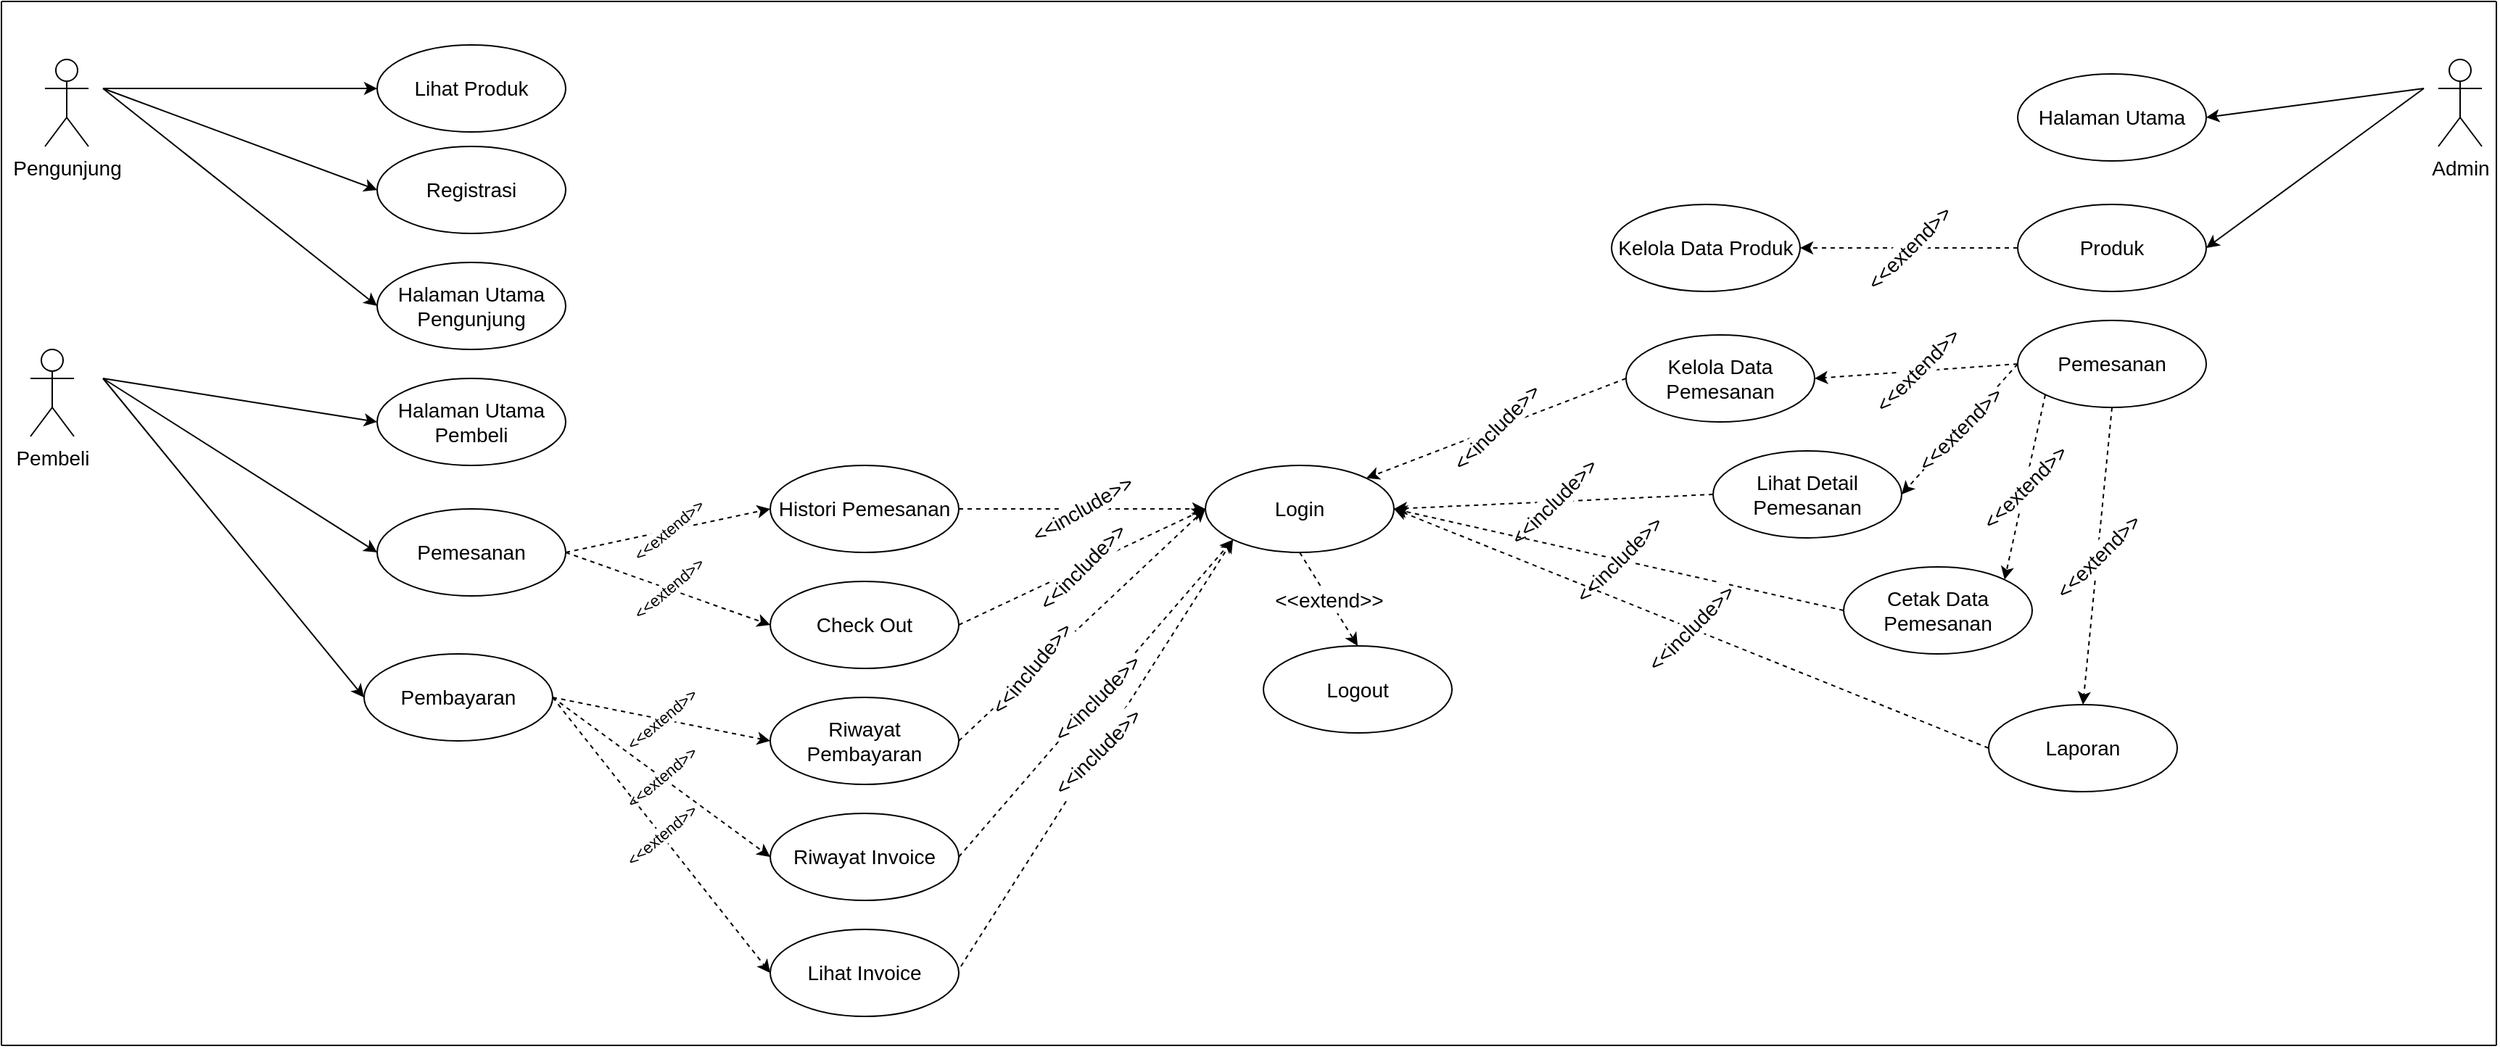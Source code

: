 <mxfile version="13.9.9" type="device" pages="22"><diagram id="9lFoE67ULAxCLl_Qsjs4" name="UCD"><mxGraphModel dx="1595" dy="482" grid="1" gridSize="10" guides="1" tooltips="1" connect="1" arrows="1" fold="1" page="1" pageScale="1" pageWidth="827" pageHeight="1169" math="0" shadow="0"><root><mxCell id="0"/><mxCell id="1" parent="0"/><mxCell id="_rsl2Xolm0REg7y8xiXd-1" value="Pengunjung" style="shape=umlActor;verticalLabelPosition=bottom;verticalAlign=top;html=1;outlineConnect=0;fontSize=14;" parent="1" vertex="1"><mxGeometry x="-250" y="80" width="30" height="60" as="geometry"/></mxCell><mxCell id="_rsl2Xolm0REg7y8xiXd-2" value="&lt;font style=&quot;font-size: 14px;&quot;&gt;Lihat Produk&lt;/font&gt;" style="ellipse;whiteSpace=wrap;html=1;fontSize=14;" parent="1" vertex="1"><mxGeometry x="-21" y="70" width="130" height="60" as="geometry"/></mxCell><mxCell id="_rsl2Xolm0REg7y8xiXd-4" value="Admin" style="shape=umlActor;verticalLabelPosition=bottom;verticalAlign=top;html=1;outlineConnect=0;fontSize=14;" parent="1" vertex="1"><mxGeometry x="1400" y="80" width="30" height="60" as="geometry"/></mxCell><mxCell id="_rsl2Xolm0REg7y8xiXd-5" value="&lt;font style=&quot;font-size: 14px;&quot;&gt;Registrasi&lt;/font&gt;" style="ellipse;whiteSpace=wrap;html=1;fontSize=14;" parent="1" vertex="1"><mxGeometry x="-21" y="140" width="130" height="60" as="geometry"/></mxCell><mxCell id="_rsl2Xolm0REg7y8xiXd-7" value="&lt;font style=&quot;font-size: 14px&quot;&gt;Halaman Utama&lt;br&gt;Pengunjung&lt;br&gt;&lt;/font&gt;" style="ellipse;whiteSpace=wrap;html=1;fontSize=14;" parent="1" vertex="1"><mxGeometry x="-21" y="220" width="130" height="60" as="geometry"/></mxCell><mxCell id="_rsl2Xolm0REg7y8xiXd-9" value="&lt;font style=&quot;font-size: 14px;&quot;&gt;Histori Pemesanan&lt;/font&gt;" style="ellipse;whiteSpace=wrap;html=1;fontSize=14;" parent="1" vertex="1"><mxGeometry x="250" y="360" width="130" height="60" as="geometry"/></mxCell><mxCell id="_rsl2Xolm0REg7y8xiXd-10" value="&lt;font style=&quot;font-size: 14px;&quot;&gt;Riwayat Pembayaran&lt;/font&gt;" style="ellipse;whiteSpace=wrap;html=1;fontSize=14;" parent="1" vertex="1"><mxGeometry x="250" y="520" width="130" height="60" as="geometry"/></mxCell><mxCell id="_rsl2Xolm0REg7y8xiXd-12" value="&lt;font style=&quot;font-size: 14px;&quot;&gt;Riwayat Invoice&lt;/font&gt;" style="ellipse;whiteSpace=wrap;html=1;fontSize=14;" parent="1" vertex="1"><mxGeometry x="250" y="600" width="130" height="60" as="geometry"/></mxCell><mxCell id="_rsl2Xolm0REg7y8xiXd-13" value="&lt;font style=&quot;font-size: 14px;&quot;&gt;Lihat Invoice&lt;/font&gt;" style="ellipse;whiteSpace=wrap;html=1;fontSize=14;" parent="1" vertex="1"><mxGeometry x="250" y="680" width="130" height="60" as="geometry"/></mxCell><mxCell id="_rsl2Xolm0REg7y8xiXd-18" value="Pembeli" style="shape=umlActor;verticalLabelPosition=bottom;verticalAlign=top;html=1;outlineConnect=0;fontSize=14;" parent="1" vertex="1"><mxGeometry x="-260" y="280" width="30" height="60" as="geometry"/></mxCell><mxCell id="_rsl2Xolm0REg7y8xiXd-19" value="&lt;font style=&quot;font-size: 14px;&quot;&gt;Halaman Utama&lt;/font&gt;" style="ellipse;whiteSpace=wrap;html=1;fontSize=14;" parent="1" vertex="1"><mxGeometry x="1110" y="90" width="130" height="60" as="geometry"/></mxCell><mxCell id="_rsl2Xolm0REg7y8xiXd-21" value="&lt;font style=&quot;font-size: 14px;&quot;&gt;Kelola Data Produk&lt;/font&gt;" style="ellipse;whiteSpace=wrap;html=1;fontSize=14;" parent="1" vertex="1"><mxGeometry x="830" y="180" width="130" height="60" as="geometry"/></mxCell><mxCell id="_rsl2Xolm0REg7y8xiXd-22" value="&lt;font style=&quot;font-size: 14px;&quot;&gt;Kelola Data Pemesanan&lt;/font&gt;" style="ellipse;whiteSpace=wrap;html=1;fontSize=14;" parent="1" vertex="1"><mxGeometry x="840" y="270" width="130" height="60" as="geometry"/></mxCell><mxCell id="_rsl2Xolm0REg7y8xiXd-23" value="&lt;font style=&quot;font-size: 14px;&quot;&gt;Lihat Detail &lt;br style=&quot;font-size: 14px;&quot;&gt;Pemesanan&lt;/font&gt;" style="ellipse;whiteSpace=wrap;html=1;fontSize=14;" parent="1" vertex="1"><mxGeometry x="900" y="350" width="130" height="60" as="geometry"/></mxCell><mxCell id="_rsl2Xolm0REg7y8xiXd-24" value="&lt;font style=&quot;font-size: 14px;&quot;&gt;Cetak Data &lt;br style=&quot;font-size: 14px;&quot;&gt;Pemesanan&lt;/font&gt;" style="ellipse;whiteSpace=wrap;html=1;fontSize=14;" parent="1" vertex="1"><mxGeometry x="990" y="430" width="130" height="60" as="geometry"/></mxCell><mxCell id="_rsl2Xolm0REg7y8xiXd-29" value="&lt;font style=&quot;font-size: 14px;&quot;&gt;Login&lt;/font&gt;" style="ellipse;whiteSpace=wrap;html=1;fontSize=14;" parent="1" vertex="1"><mxGeometry x="550" y="360" width="130" height="60" as="geometry"/></mxCell><mxCell id="_rsl2Xolm0REg7y8xiXd-51" value="&lt;font style=&quot;font-size: 14px;&quot;&gt;Logout&lt;/font&gt;" style="ellipse;whiteSpace=wrap;html=1;fontSize=14;" parent="1" vertex="1"><mxGeometry x="590" y="484.5" width="130" height="60" as="geometry"/></mxCell><mxCell id="_rsl2Xolm0REg7y8xiXd-52" value="" style="endArrow=classic;html=1;dashed=1;exitX=0.5;exitY=1;exitDx=0;exitDy=0;entryX=0.5;entryY=0;entryDx=0;entryDy=0;fontSize=14;" parent="1" source="_rsl2Xolm0REg7y8xiXd-29" target="_rsl2Xolm0REg7y8xiXd-51" edge="1"><mxGeometry relative="1" as="geometry"><mxPoint x="489" y="680" as="sourcePoint"/><mxPoint x="579.038" y="421.213" as="targetPoint"/></mxGeometry></mxCell><mxCell id="_rsl2Xolm0REg7y8xiXd-53" value="&amp;lt;&amp;lt;extend&amp;gt;&amp;gt;" style="edgeLabel;resizable=0;html=1;align=center;verticalAlign=middle;fontSize=14;" parent="_rsl2Xolm0REg7y8xiXd-52" connectable="0" vertex="1"><mxGeometry relative="1" as="geometry"/></mxCell><mxCell id="_rsl2Xolm0REg7y8xiXd-54" value="" style="endArrow=none;html=1;fontSize=14;" parent="1" edge="1"><mxGeometry width="50" height="50" relative="1" as="geometry"><mxPoint x="-280" y="760" as="sourcePoint"/><mxPoint x="-280" y="40" as="targetPoint"/></mxGeometry></mxCell><mxCell id="_rsl2Xolm0REg7y8xiXd-55" value="" style="endArrow=none;html=1;fontSize=14;" parent="1" edge="1"><mxGeometry width="50" height="50" relative="1" as="geometry"><mxPoint x="1440" y="760" as="sourcePoint"/><mxPoint x="1440" y="40" as="targetPoint"/></mxGeometry></mxCell><mxCell id="_rsl2Xolm0REg7y8xiXd-56" value="" style="endArrow=none;html=1;fontSize=14;" parent="1" edge="1"><mxGeometry width="50" height="50" relative="1" as="geometry"><mxPoint x="1440" y="760" as="sourcePoint"/><mxPoint x="-280" y="760" as="targetPoint"/></mxGeometry></mxCell><mxCell id="_rsl2Xolm0REg7y8xiXd-57" value="" style="endArrow=none;html=1;fontSize=14;" parent="1" edge="1"><mxGeometry width="50" height="50" relative="1" as="geometry"><mxPoint x="1440" y="40" as="sourcePoint"/><mxPoint x="-280" y="40" as="targetPoint"/></mxGeometry></mxCell><mxCell id="A__KB2Z9ekyCIHCPE3j5-2" value="&lt;font style=&quot;font-size: 14px&quot;&gt;Pembayaran&lt;/font&gt;" style="ellipse;whiteSpace=wrap;html=1;fontSize=14;" parent="1" vertex="1"><mxGeometry x="-30" y="490" width="130" height="60" as="geometry"/></mxCell><mxCell id="A__KB2Z9ekyCIHCPE3j5-3" value="&lt;font style=&quot;font-size: 14px&quot;&gt;Check Out&lt;/font&gt;" style="ellipse;whiteSpace=wrap;html=1;fontSize=14;" parent="1" vertex="1"><mxGeometry x="250" y="440" width="130" height="60" as="geometry"/></mxCell><mxCell id="8cEFF_SpO4-K_vWNdsDK-2" value="Laporan" style="ellipse;whiteSpace=wrap;html=1;fontSize=14;" parent="1" vertex="1"><mxGeometry x="1090" y="525" width="130" height="60" as="geometry"/></mxCell><mxCell id="eHzKH9Y2EzF_fGYHprY0-2" value="&lt;font style=&quot;font-size: 14px&quot;&gt;Halaman Utama Pembeli&lt;/font&gt;" style="ellipse;whiteSpace=wrap;html=1;fontSize=14;" parent="1" vertex="1"><mxGeometry x="-21" y="300" width="130" height="60" as="geometry"/></mxCell><mxCell id="eHzKH9Y2EzF_fGYHprY0-3" value="" style="endArrow=classic;html=1;entryX=0;entryY=0.5;entryDx=0;entryDy=0;" parent="1" target="eHzKH9Y2EzF_fGYHprY0-2" edge="1"><mxGeometry width="50" height="50" relative="1" as="geometry"><mxPoint x="-210" y="300" as="sourcePoint"/><mxPoint x="-170" y="570" as="targetPoint"/></mxGeometry></mxCell><mxCell id="eHzKH9Y2EzF_fGYHprY0-4" value="&lt;font style=&quot;font-size: 14px&quot;&gt;Pemesanan&lt;/font&gt;" style="ellipse;whiteSpace=wrap;html=1;fontSize=14;" parent="1" vertex="1"><mxGeometry x="-21" y="390" width="130" height="60" as="geometry"/></mxCell><mxCell id="eHzKH9Y2EzF_fGYHprY0-5" value="" style="endArrow=classic;html=1;entryX=0;entryY=0.5;entryDx=0;entryDy=0;" parent="1" target="eHzKH9Y2EzF_fGYHprY0-4" edge="1"><mxGeometry width="50" height="50" relative="1" as="geometry"><mxPoint x="-210" y="300" as="sourcePoint"/><mxPoint x="-11" y="340" as="targetPoint"/></mxGeometry></mxCell><mxCell id="eHzKH9Y2EzF_fGYHprY0-6" value="" style="endArrow=classic;html=1;exitX=1;exitY=0.5;exitDx=0;exitDy=0;entryX=0;entryY=0.5;entryDx=0;entryDy=0;dashed=1;" parent="1" source="eHzKH9Y2EzF_fGYHprY0-4" target="_rsl2Xolm0REg7y8xiXd-9" edge="1"><mxGeometry relative="1" as="geometry"><mxPoint x="180" y="460" as="sourcePoint"/><mxPoint x="280" y="460" as="targetPoint"/></mxGeometry></mxCell><mxCell id="eHzKH9Y2EzF_fGYHprY0-7" value="&amp;lt;&amp;lt;extend&amp;gt;&amp;gt;" style="edgeLabel;resizable=0;html=1;align=center;verticalAlign=middle;rotation=-40;" parent="eHzKH9Y2EzF_fGYHprY0-6" connectable="0" vertex="1"><mxGeometry relative="1" as="geometry"/></mxCell><mxCell id="eHzKH9Y2EzF_fGYHprY0-13" value="" style="endArrow=classic;html=1;exitX=1;exitY=0.5;exitDx=0;exitDy=0;entryX=0;entryY=0.5;entryDx=0;entryDy=0;dashed=1;" parent="1" source="eHzKH9Y2EzF_fGYHprY0-4" target="A__KB2Z9ekyCIHCPE3j5-3" edge="1"><mxGeometry relative="1" as="geometry"><mxPoint x="119" y="430" as="sourcePoint"/><mxPoint x="260.0" y="400" as="targetPoint"/></mxGeometry></mxCell><mxCell id="eHzKH9Y2EzF_fGYHprY0-14" value="&amp;lt;&amp;lt;extend&amp;gt;&amp;gt;" style="edgeLabel;resizable=0;html=1;align=center;verticalAlign=middle;rotation=-40;" parent="eHzKH9Y2EzF_fGYHprY0-13" connectable="0" vertex="1"><mxGeometry relative="1" as="geometry"/></mxCell><mxCell id="eHzKH9Y2EzF_fGYHprY0-15" value="" style="endArrow=classic;html=1;exitX=1;exitY=0.5;exitDx=0;exitDy=0;entryX=0;entryY=0.5;entryDx=0;entryDy=0;dashed=1;" parent="1" source="A__KB2Z9ekyCIHCPE3j5-2" target="_rsl2Xolm0REg7y8xiXd-10" edge="1"><mxGeometry relative="1" as="geometry"><mxPoint x="119" y="430" as="sourcePoint"/><mxPoint x="260.0" y="480" as="targetPoint"/></mxGeometry></mxCell><mxCell id="eHzKH9Y2EzF_fGYHprY0-16" value="&amp;lt;&amp;lt;extend&amp;gt;&amp;gt;" style="edgeLabel;resizable=0;html=1;align=center;verticalAlign=middle;rotation=-40;" parent="eHzKH9Y2EzF_fGYHprY0-15" connectable="0" vertex="1"><mxGeometry relative="1" as="geometry"/></mxCell><mxCell id="eHzKH9Y2EzF_fGYHprY0-17" value="" style="endArrow=classic;html=1;exitX=1;exitY=0.5;exitDx=0;exitDy=0;entryX=0;entryY=0.5;entryDx=0;entryDy=0;dashed=1;" parent="1" source="A__KB2Z9ekyCIHCPE3j5-2" target="_rsl2Xolm0REg7y8xiXd-12" edge="1"><mxGeometry relative="1" as="geometry"><mxPoint x="110" y="530" as="sourcePoint"/><mxPoint x="260.0" y="560" as="targetPoint"/></mxGeometry></mxCell><mxCell id="eHzKH9Y2EzF_fGYHprY0-18" value="&amp;lt;&amp;lt;extend&amp;gt;&amp;gt;" style="edgeLabel;resizable=0;html=1;align=center;verticalAlign=middle;rotation=-40;" parent="eHzKH9Y2EzF_fGYHprY0-17" connectable="0" vertex="1"><mxGeometry relative="1" as="geometry"/></mxCell><mxCell id="eHzKH9Y2EzF_fGYHprY0-19" value="" style="endArrow=classic;html=1;exitX=1;exitY=0.5;exitDx=0;exitDy=0;entryX=0;entryY=0.5;entryDx=0;entryDy=0;dashed=1;" parent="1" source="A__KB2Z9ekyCIHCPE3j5-2" target="_rsl2Xolm0REg7y8xiXd-13" edge="1"><mxGeometry relative="1" as="geometry"><mxPoint x="110" y="530" as="sourcePoint"/><mxPoint x="240" y="700" as="targetPoint"/></mxGeometry></mxCell><mxCell id="eHzKH9Y2EzF_fGYHprY0-20" value="&amp;lt;&amp;lt;extend&amp;gt;&amp;gt;" style="edgeLabel;resizable=0;html=1;align=center;verticalAlign=middle;rotation=-40;" parent="eHzKH9Y2EzF_fGYHprY0-19" connectable="0" vertex="1"><mxGeometry relative="1" as="geometry"/></mxCell><mxCell id="eHzKH9Y2EzF_fGYHprY0-21" value="" style="endArrow=classic;html=1;dashed=1;exitX=1;exitY=0.5;exitDx=0;exitDy=0;entryX=0;entryY=0.5;entryDx=0;entryDy=0;fontSize=14;" parent="1" source="_rsl2Xolm0REg7y8xiXd-9" target="_rsl2Xolm0REg7y8xiXd-29" edge="1"><mxGeometry relative="1" as="geometry"><mxPoint x="760" y="120" as="sourcePoint"/><mxPoint x="670.962" y="378.787" as="targetPoint"/></mxGeometry></mxCell><mxCell id="eHzKH9Y2EzF_fGYHprY0-22" value="&amp;lt;&amp;lt;include&amp;gt;&amp;gt;" style="edgeLabel;resizable=0;html=1;align=center;verticalAlign=middle;fontSize=14;rotation=-30;" parent="eHzKH9Y2EzF_fGYHprY0-21" connectable="0" vertex="1"><mxGeometry relative="1" as="geometry"/></mxCell><mxCell id="eHzKH9Y2EzF_fGYHprY0-24" value="" style="endArrow=classic;html=1;dashed=1;exitX=1;exitY=0.5;exitDx=0;exitDy=0;entryX=0;entryY=0.5;entryDx=0;entryDy=0;fontSize=14;" parent="1" source="A__KB2Z9ekyCIHCPE3j5-3" target="_rsl2Xolm0REg7y8xiXd-29" edge="1"><mxGeometry relative="1" as="geometry"><mxPoint x="390.0" y="400" as="sourcePoint"/><mxPoint x="560.0" y="400" as="targetPoint"/></mxGeometry></mxCell><mxCell id="eHzKH9Y2EzF_fGYHprY0-25" value="&amp;lt;&amp;lt;include&amp;gt;&amp;gt;" style="edgeLabel;resizable=0;html=1;align=center;verticalAlign=middle;fontSize=14;rotation=-45;" parent="eHzKH9Y2EzF_fGYHprY0-24" connectable="0" vertex="1"><mxGeometry relative="1" as="geometry"/></mxCell><mxCell id="eHzKH9Y2EzF_fGYHprY0-26" value="" style="endArrow=classic;html=1;dashed=1;exitX=1;exitY=0.5;exitDx=0;exitDy=0;entryX=0;entryY=0.5;entryDx=0;entryDy=0;fontSize=14;" parent="1" source="_rsl2Xolm0REg7y8xiXd-10" target="_rsl2Xolm0REg7y8xiXd-29" edge="1"><mxGeometry relative="1" as="geometry"><mxPoint x="390.0" y="480.0" as="sourcePoint"/><mxPoint x="560.0" y="400" as="targetPoint"/></mxGeometry></mxCell><mxCell id="eHzKH9Y2EzF_fGYHprY0-27" value="&amp;lt;&amp;lt;include&amp;gt;&amp;gt;" style="edgeLabel;resizable=0;html=1;align=center;verticalAlign=middle;fontSize=14;rotation=-50;" parent="eHzKH9Y2EzF_fGYHprY0-26" connectable="0" vertex="1"><mxGeometry relative="1" as="geometry"><mxPoint x="-34.87" y="29.88" as="offset"/></mxGeometry></mxCell><mxCell id="eHzKH9Y2EzF_fGYHprY0-28" value="" style="endArrow=classic;html=1;entryX=0;entryY=0.5;entryDx=0;entryDy=0;" parent="1" target="A__KB2Z9ekyCIHCPE3j5-2" edge="1"><mxGeometry width="50" height="50" relative="1" as="geometry"><mxPoint x="-210" y="300" as="sourcePoint"/><mxPoint x="-11" y="430" as="targetPoint"/></mxGeometry></mxCell><mxCell id="eHzKH9Y2EzF_fGYHprY0-30" value="" style="endArrow=classic;html=1;dashed=1;exitX=1;exitY=0.5;exitDx=0;exitDy=0;entryX=0;entryY=1;entryDx=0;entryDy=0;fontSize=14;" parent="1" source="_rsl2Xolm0REg7y8xiXd-12" target="_rsl2Xolm0REg7y8xiXd-29" edge="1"><mxGeometry relative="1" as="geometry"><mxPoint x="390.0" y="480.0" as="sourcePoint"/><mxPoint x="560.0" y="400.0" as="targetPoint"/></mxGeometry></mxCell><mxCell id="eHzKH9Y2EzF_fGYHprY0-31" value="&amp;lt;&amp;lt;include&amp;gt;&amp;gt;" style="edgeLabel;resizable=0;html=1;align=center;verticalAlign=middle;fontSize=14;rotation=-45;" parent="eHzKH9Y2EzF_fGYHprY0-30" connectable="0" vertex="1"><mxGeometry relative="1" as="geometry"/></mxCell><mxCell id="eHzKH9Y2EzF_fGYHprY0-32" value="" style="endArrow=classic;html=1;dashed=1;exitX=1.011;exitY=0.425;exitDx=0;exitDy=0;fontSize=14;exitPerimeter=0;entryX=0;entryY=1;entryDx=0;entryDy=0;" parent="1" source="_rsl2Xolm0REg7y8xiXd-13" target="_rsl2Xolm0REg7y8xiXd-29" edge="1"><mxGeometry relative="1" as="geometry"><mxPoint x="390.0" y="640.0" as="sourcePoint"/><mxPoint x="570" y="430" as="targetPoint"/></mxGeometry></mxCell><mxCell id="eHzKH9Y2EzF_fGYHprY0-33" value="&amp;lt;&amp;lt;include&amp;gt;&amp;gt;" style="edgeLabel;resizable=0;html=1;align=center;verticalAlign=middle;fontSize=14;rotation=-45;" parent="eHzKH9Y2EzF_fGYHprY0-32" connectable="0" vertex="1"><mxGeometry relative="1" as="geometry"/></mxCell><mxCell id="eHzKH9Y2EzF_fGYHprY0-34" value="" style="endArrow=classic;html=1;entryX=0;entryY=0.5;entryDx=0;entryDy=0;" parent="1" target="_rsl2Xolm0REg7y8xiXd-2" edge="1"><mxGeometry width="50" height="50" relative="1" as="geometry"><mxPoint x="-210" y="100" as="sourcePoint"/><mxPoint x="-60" y="120" as="targetPoint"/></mxGeometry></mxCell><mxCell id="eHzKH9Y2EzF_fGYHprY0-35" value="" style="endArrow=classic;html=1;entryX=0;entryY=0.5;entryDx=0;entryDy=0;" parent="1" target="_rsl2Xolm0REg7y8xiXd-5" edge="1"><mxGeometry width="50" height="50" relative="1" as="geometry"><mxPoint x="-210" y="100" as="sourcePoint"/><mxPoint x="-11" y="110.0" as="targetPoint"/></mxGeometry></mxCell><mxCell id="eHzKH9Y2EzF_fGYHprY0-36" value="" style="endArrow=classic;html=1;entryX=0;entryY=0.5;entryDx=0;entryDy=0;" parent="1" target="_rsl2Xolm0REg7y8xiXd-7" edge="1"><mxGeometry width="50" height="50" relative="1" as="geometry"><mxPoint x="-210" y="100" as="sourcePoint"/><mxPoint x="-11" y="180.0" as="targetPoint"/></mxGeometry></mxCell><mxCell id="eHzKH9Y2EzF_fGYHprY0-37" value="&lt;font style=&quot;font-size: 14px&quot;&gt;Produk&lt;/font&gt;" style="ellipse;whiteSpace=wrap;html=1;fontSize=14;" parent="1" vertex="1"><mxGeometry x="1110" y="180" width="130" height="60" as="geometry"/></mxCell><mxCell id="eHzKH9Y2EzF_fGYHprY0-38" value="" style="endArrow=classic;html=1;entryX=1;entryY=0.5;entryDx=0;entryDy=0;" parent="1" target="_rsl2Xolm0REg7y8xiXd-19" edge="1"><mxGeometry width="50" height="50" relative="1" as="geometry"><mxPoint x="1390" y="100" as="sourcePoint"/><mxPoint x="1310" y="330" as="targetPoint"/></mxGeometry></mxCell><mxCell id="eHzKH9Y2EzF_fGYHprY0-39" value="" style="endArrow=classic;html=1;entryX=1;entryY=0.5;entryDx=0;entryDy=0;" parent="1" target="eHzKH9Y2EzF_fGYHprY0-37" edge="1"><mxGeometry width="50" height="50" relative="1" as="geometry"><mxPoint x="1390" y="100" as="sourcePoint"/><mxPoint x="1250" y="130" as="targetPoint"/></mxGeometry></mxCell><mxCell id="eHzKH9Y2EzF_fGYHprY0-40" value="" style="endArrow=classic;html=1;dashed=1;fontSize=14;entryX=1;entryY=0.5;entryDx=0;entryDy=0;exitX=0;exitY=0.5;exitDx=0;exitDy=0;" parent="1" source="eHzKH9Y2EzF_fGYHprY0-37" target="_rsl2Xolm0REg7y8xiXd-21" edge="1"><mxGeometry relative="1" as="geometry"><mxPoint x="1260" y="210" as="sourcePoint"/><mxPoint x="579.038" y="421.213" as="targetPoint"/></mxGeometry></mxCell><mxCell id="eHzKH9Y2EzF_fGYHprY0-41" value="&amp;lt;&amp;lt;extend&amp;gt;&amp;gt;" style="edgeLabel;resizable=0;html=1;align=center;verticalAlign=middle;fontSize=14;rotation=-45;" parent="eHzKH9Y2EzF_fGYHprY0-40" connectable="0" vertex="1"><mxGeometry relative="1" as="geometry"/></mxCell><mxCell id="eHzKH9Y2EzF_fGYHprY0-42" value="&lt;font style=&quot;font-size: 14px&quot;&gt;Pemesanan&lt;/font&gt;" style="ellipse;whiteSpace=wrap;html=1;fontSize=14;" parent="1" vertex="1"><mxGeometry x="1110" y="260" width="130" height="60" as="geometry"/></mxCell><mxCell id="eHzKH9Y2EzF_fGYHprY0-45" value="" style="endArrow=classic;html=1;dashed=1;fontSize=14;entryX=1;entryY=0.5;entryDx=0;entryDy=0;exitX=0;exitY=0.5;exitDx=0;exitDy=0;" parent="1" source="eHzKH9Y2EzF_fGYHprY0-42" target="_rsl2Xolm0REg7y8xiXd-22" edge="1"><mxGeometry relative="1" as="geometry"><mxPoint x="1120.0" y="220" as="sourcePoint"/><mxPoint x="970" y="220" as="targetPoint"/></mxGeometry></mxCell><mxCell id="eHzKH9Y2EzF_fGYHprY0-46" value="&amp;lt;&amp;lt;extend&amp;gt;&amp;gt;" style="edgeLabel;resizable=0;html=1;align=center;verticalAlign=middle;fontSize=14;rotation=-45;" parent="eHzKH9Y2EzF_fGYHprY0-45" connectable="0" vertex="1"><mxGeometry relative="1" as="geometry"/></mxCell><mxCell id="eHzKH9Y2EzF_fGYHprY0-47" value="" style="endArrow=classic;html=1;dashed=1;fontSize=14;entryX=1;entryY=0.5;entryDx=0;entryDy=0;exitX=0;exitY=0.5;exitDx=0;exitDy=0;" parent="1" source="eHzKH9Y2EzF_fGYHprY0-42" target="_rsl2Xolm0REg7y8xiXd-23" edge="1"><mxGeometry relative="1" as="geometry"><mxPoint x="1120.0" y="300" as="sourcePoint"/><mxPoint x="980" y="310" as="targetPoint"/></mxGeometry></mxCell><mxCell id="eHzKH9Y2EzF_fGYHprY0-48" value="&amp;lt;&amp;lt;extend&amp;gt;&amp;gt;" style="edgeLabel;resizable=0;html=1;align=center;verticalAlign=middle;fontSize=14;rotation=-45;" parent="eHzKH9Y2EzF_fGYHprY0-47" connectable="0" vertex="1"><mxGeometry relative="1" as="geometry"/></mxCell><mxCell id="eHzKH9Y2EzF_fGYHprY0-49" value="" style="endArrow=classic;html=1;dashed=1;fontSize=14;exitX=0;exitY=1;exitDx=0;exitDy=0;entryX=1;entryY=0;entryDx=0;entryDy=0;" parent="1" source="eHzKH9Y2EzF_fGYHprY0-42" target="_rsl2Xolm0REg7y8xiXd-24" edge="1"><mxGeometry relative="1" as="geometry"><mxPoint x="1120.0" y="300" as="sourcePoint"/><mxPoint x="1040.0" y="390" as="targetPoint"/></mxGeometry></mxCell><mxCell id="eHzKH9Y2EzF_fGYHprY0-50" value="&amp;lt;&amp;lt;extend&amp;gt;&amp;gt;" style="edgeLabel;resizable=0;html=1;align=center;verticalAlign=middle;fontSize=14;rotation=-45;" parent="eHzKH9Y2EzF_fGYHprY0-49" connectable="0" vertex="1"><mxGeometry relative="1" as="geometry"/></mxCell><mxCell id="eHzKH9Y2EzF_fGYHprY0-51" value="" style="endArrow=classic;html=1;dashed=1;fontSize=14;exitX=0.5;exitY=1;exitDx=0;exitDy=0;entryX=0.5;entryY=0;entryDx=0;entryDy=0;" parent="1" source="eHzKH9Y2EzF_fGYHprY0-42" target="8cEFF_SpO4-K_vWNdsDK-2" edge="1"><mxGeometry relative="1" as="geometry"><mxPoint x="1139.038" y="321.213" as="sourcePoint"/><mxPoint x="1200" y="480" as="targetPoint"/></mxGeometry></mxCell><mxCell id="eHzKH9Y2EzF_fGYHprY0-52" value="&amp;lt;&amp;lt;extend&amp;gt;&amp;gt;" style="edgeLabel;resizable=0;html=1;align=center;verticalAlign=middle;fontSize=14;rotation=-45;" parent="eHzKH9Y2EzF_fGYHprY0-51" connectable="0" vertex="1"><mxGeometry relative="1" as="geometry"/></mxCell><mxCell id="eHzKH9Y2EzF_fGYHprY0-54" value="" style="endArrow=classic;html=1;dashed=1;exitX=0;exitY=0.5;exitDx=0;exitDy=0;fontSize=14;entryX=1;entryY=0;entryDx=0;entryDy=0;" parent="1" source="_rsl2Xolm0REg7y8xiXd-22" target="_rsl2Xolm0REg7y8xiXd-29" edge="1"><mxGeometry relative="1" as="geometry"><mxPoint x="391.43" y="715.5" as="sourcePoint"/><mxPoint x="579.293" y="421.33" as="targetPoint"/></mxGeometry></mxCell><mxCell id="eHzKH9Y2EzF_fGYHprY0-55" value="&amp;lt;&amp;lt;include&amp;gt;&amp;gt;" style="edgeLabel;resizable=0;html=1;align=center;verticalAlign=middle;fontSize=14;rotation=-45;" parent="eHzKH9Y2EzF_fGYHprY0-54" connectable="0" vertex="1"><mxGeometry relative="1" as="geometry"/></mxCell><mxCell id="eHzKH9Y2EzF_fGYHprY0-56" value="" style="endArrow=classic;html=1;dashed=1;exitX=0;exitY=0.5;exitDx=0;exitDy=0;fontSize=14;entryX=1;entryY=0.5;entryDx=0;entryDy=0;" parent="1" source="_rsl2Xolm0REg7y8xiXd-23" target="_rsl2Xolm0REg7y8xiXd-29" edge="1"><mxGeometry relative="1" as="geometry"><mxPoint x="850" y="310" as="sourcePoint"/><mxPoint x="670.707" y="378.67" as="targetPoint"/></mxGeometry></mxCell><mxCell id="eHzKH9Y2EzF_fGYHprY0-57" value="&amp;lt;&amp;lt;include&amp;gt;&amp;gt;" style="edgeLabel;resizable=0;html=1;align=center;verticalAlign=middle;fontSize=14;rotation=-45;" parent="eHzKH9Y2EzF_fGYHprY0-56" connectable="0" vertex="1"><mxGeometry relative="1" as="geometry"/></mxCell><mxCell id="eHzKH9Y2EzF_fGYHprY0-58" value="" style="endArrow=classic;html=1;dashed=1;exitX=0;exitY=0.5;exitDx=0;exitDy=0;fontSize=14;" parent="1" source="_rsl2Xolm0REg7y8xiXd-24" edge="1"><mxGeometry relative="1" as="geometry"><mxPoint x="910.0" y="390" as="sourcePoint"/><mxPoint x="680" y="390" as="targetPoint"/></mxGeometry></mxCell><mxCell id="eHzKH9Y2EzF_fGYHprY0-59" value="&amp;lt;&amp;lt;include&amp;gt;&amp;gt;" style="edgeLabel;resizable=0;html=1;align=center;verticalAlign=middle;fontSize=14;rotation=-45;" parent="eHzKH9Y2EzF_fGYHprY0-58" connectable="0" vertex="1"><mxGeometry relative="1" as="geometry"/></mxCell><mxCell id="eHzKH9Y2EzF_fGYHprY0-60" value="" style="endArrow=classic;html=1;dashed=1;exitX=0;exitY=0.5;exitDx=0;exitDy=0;fontSize=14;" parent="1" source="8cEFF_SpO4-K_vWNdsDK-2" edge="1"><mxGeometry relative="1" as="geometry"><mxPoint x="1000.0" y="470" as="sourcePoint"/><mxPoint x="680" y="390" as="targetPoint"/></mxGeometry></mxCell><mxCell id="eHzKH9Y2EzF_fGYHprY0-61" value="&amp;lt;&amp;lt;include&amp;gt;&amp;gt;" style="edgeLabel;resizable=0;html=1;align=center;verticalAlign=middle;fontSize=14;rotation=-45;" parent="eHzKH9Y2EzF_fGYHprY0-60" connectable="0" vertex="1"><mxGeometry relative="1" as="geometry"/></mxCell></root></mxGraphModel></diagram><diagram id="sNXZ0Yl2hWrWsCwKFvQO" name="CD"><mxGraphModel dx="1595" dy="2820" grid="1" gridSize="10" guides="1" tooltips="1" connect="1" arrows="1" fold="1" page="1" pageScale="1" pageWidth="827" pageHeight="1169" math="0" shadow="0"><root><mxCell id="YWoWm-obAVM5kTzeYg0n-0"/><mxCell id="YWoWm-obAVM5kTzeYg0n-1" parent="YWoWm-obAVM5kTzeYg0n-0"/><mxCell id="YWoWm-obAVM5kTzeYg0n-2" value="cart" style="swimlane;fontStyle=1;align=center;verticalAlign=top;childLayout=stackLayout;horizontal=1;startSize=26;horizontalStack=0;resizeParent=1;resizeParentMax=0;resizeLast=0;collapsible=1;marginBottom=0;fontSize=18;" parent="YWoWm-obAVM5kTzeYg0n-1" vertex="1"><mxGeometry x="580" y="-2090" width="270" height="320" as="geometry"/></mxCell><mxCell id="YWoWm-obAVM5kTzeYg0n-3" value="+ id: int(11) (PK)" style="text;align=left;verticalAlign=top;spacingLeft=4;spacingRight=4;overflow=hidden;rotatable=0;points=[[0,0.5],[1,0.5]];portConstraint=eastwest;fontSize=18;" parent="YWoWm-obAVM5kTzeYg0n-2" vertex="1"><mxGeometry y="26" width="270" height="26" as="geometry"/></mxCell><mxCell id="YWoWm-obAVM5kTzeYg0n-4" value="+ id_user: varchar(25) (FK)" style="text;align=left;verticalAlign=top;spacingLeft=4;spacingRight=4;overflow=hidden;rotatable=0;points=[[0,0.5],[1,0.5]];portConstraint=eastwest;fontSize=18;" parent="YWoWm-obAVM5kTzeYg0n-2" vertex="1"><mxGeometry y="52" width="270" height="26" as="geometry"/></mxCell><mxCell id="YWoWm-obAVM5kTzeYg0n-5" value="+ id_invoice: varchar(30) (FK)" style="text;align=left;verticalAlign=top;spacingLeft=4;spacingRight=4;overflow=hidden;rotatable=0;points=[[0,0.5],[1,0.5]];portConstraint=eastwest;fontSize=18;" parent="YWoWm-obAVM5kTzeYg0n-2" vertex="1"><mxGeometry y="78" width="270" height="26" as="geometry"/></mxCell><mxCell id="YWoWm-obAVM5kTzeYg0n-14" value="+ id_brg: int(11) (FK)" style="text;align=left;verticalAlign=top;spacingLeft=4;spacingRight=4;overflow=hidden;rotatable=0;points=[[0,0.5],[1,0.5]];portConstraint=eastwest;fontSize=18;" parent="YWoWm-obAVM5kTzeYg0n-2" vertex="1"><mxGeometry y="104" width="270" height="26" as="geometry"/></mxCell><mxCell id="YWoWm-obAVM5kTzeYg0n-6" value="+ nama_brg: varchar(255)" style="text;align=left;verticalAlign=top;spacingLeft=4;spacingRight=4;overflow=hidden;rotatable=0;points=[[0,0.5],[1,0.5]];portConstraint=eastwest;fontSize=18;" parent="YWoWm-obAVM5kTzeYg0n-2" vertex="1"><mxGeometry y="130" width="270" height="26" as="geometry"/></mxCell><mxCell id="YWoWm-obAVM5kTzeYg0n-7" value="+ jumlah: int(3)" style="text;align=left;verticalAlign=top;spacingLeft=4;spacingRight=4;overflow=hidden;rotatable=0;points=[[0,0.5],[1,0.5]];portConstraint=eastwest;fontSize=18;" parent="YWoWm-obAVM5kTzeYg0n-2" vertex="1"><mxGeometry y="156" width="270" height="26" as="geometry"/></mxCell><mxCell id="YWoWm-obAVM5kTzeYg0n-8" value="+ harga: int(10)" style="text;align=left;verticalAlign=top;spacingLeft=4;spacingRight=4;overflow=hidden;rotatable=0;points=[[0,0.5],[1,0.5]];portConstraint=eastwest;fontSize=18;" parent="YWoWm-obAVM5kTzeYg0n-2" vertex="1"><mxGeometry y="182" width="270" height="26" as="geometry"/></mxCell><mxCell id="YWoWm-obAVM5kTzeYg0n-9" value="" style="line;strokeWidth=1;align=left;verticalAlign=middle;spacingTop=-1;spacingLeft=3;spacingRight=3;rotatable=0;labelPosition=right;points=[];portConstraint=eastwest;fontSize=18;" parent="YWoWm-obAVM5kTzeYg0n-2" vertex="1"><mxGeometry y="208" width="270" height="8" as="geometry"/></mxCell><mxCell id="YWoWm-obAVM5kTzeYg0n-10" value="+ edit()&#10;" style="text;align=left;verticalAlign=top;spacingLeft=4;spacingRight=4;overflow=hidden;rotatable=0;points=[[0,0.5],[1,0.5]];portConstraint=eastwest;fontSize=18;" parent="YWoWm-obAVM5kTzeYg0n-2" vertex="1"><mxGeometry y="216" width="270" height="26" as="geometry"/></mxCell><mxCell id="YWoWm-obAVM5kTzeYg0n-11" value="+ hapus()" style="text;align=left;verticalAlign=top;spacingLeft=4;spacingRight=4;overflow=hidden;rotatable=0;points=[[0,0.5],[1,0.5]];portConstraint=eastwest;fontSize=18;" parent="YWoWm-obAVM5kTzeYg0n-2" vertex="1"><mxGeometry y="242" width="270" height="26" as="geometry"/></mxCell><mxCell id="YWoWm-obAVM5kTzeYg0n-12" value="+ tambah()" style="text;align=left;verticalAlign=top;spacingLeft=4;spacingRight=4;overflow=hidden;rotatable=0;points=[[0,0.5],[1,0.5]];portConstraint=eastwest;fontSize=18;" parent="YWoWm-obAVM5kTzeYg0n-2" vertex="1"><mxGeometry y="268" width="270" height="26" as="geometry"/></mxCell><mxCell id="YWoWm-obAVM5kTzeYg0n-13" value="+ simpan()" style="text;align=left;verticalAlign=top;spacingLeft=4;spacingRight=4;overflow=hidden;rotatable=0;points=[[0,0.5],[1,0.5]];portConstraint=eastwest;fontSize=18;" parent="YWoWm-obAVM5kTzeYg0n-2" vertex="1"><mxGeometry y="294" width="270" height="26" as="geometry"/></mxCell><mxCell id="YWoWm-obAVM5kTzeYg0n-15" value="product" style="swimlane;fontStyle=1;align=center;verticalAlign=top;childLayout=stackLayout;horizontal=1;startSize=26;horizontalStack=0;resizeParent=1;resizeParentMax=0;resizeLast=0;collapsible=1;marginBottom=0;fontSize=18;" parent="YWoWm-obAVM5kTzeYg0n-1" vertex="1"><mxGeometry x="580" y="-1712" width="270" height="320" as="geometry"/></mxCell><mxCell id="YWoWm-obAVM5kTzeYg0n-16" value="+ id_brg: int(11) (PK)" style="text;align=left;verticalAlign=top;spacingLeft=4;spacingRight=4;overflow=hidden;rotatable=0;points=[[0,0.5],[1,0.5]];portConstraint=eastwest;fontSize=18;" parent="YWoWm-obAVM5kTzeYg0n-15" vertex="1"><mxGeometry y="26" width="270" height="26" as="geometry"/></mxCell><mxCell id="YWoWm-obAVM5kTzeYg0n-17" value="+ nama_brg: varchar(255)" style="text;align=left;verticalAlign=top;spacingLeft=4;spacingRight=4;overflow=hidden;rotatable=0;points=[[0,0.5],[1,0.5]];portConstraint=eastwest;fontSize=18;" parent="YWoWm-obAVM5kTzeYg0n-15" vertex="1"><mxGeometry y="52" width="270" height="26" as="geometry"/></mxCell><mxCell id="YWoWm-obAVM5kTzeYg0n-18" value="+ keterangan: varchar(255)" style="text;align=left;verticalAlign=top;spacingLeft=4;spacingRight=4;overflow=hidden;rotatable=0;points=[[0,0.5],[1,0.5]];portConstraint=eastwest;fontSize=18;" parent="YWoWm-obAVM5kTzeYg0n-15" vertex="1"><mxGeometry y="78" width="270" height="26" as="geometry"/></mxCell><mxCell id="YWoWm-obAVM5kTzeYg0n-19" value="+ kategori: varchar(60)" style="text;align=left;verticalAlign=top;spacingLeft=4;spacingRight=4;overflow=hidden;rotatable=0;points=[[0,0.5],[1,0.5]];portConstraint=eastwest;fontSize=18;" parent="YWoWm-obAVM5kTzeYg0n-15" vertex="1"><mxGeometry y="104" width="270" height="26" as="geometry"/></mxCell><mxCell id="YWoWm-obAVM5kTzeYg0n-20" value="+ harga: int(11)" style="text;align=left;verticalAlign=top;spacingLeft=4;spacingRight=4;overflow=hidden;rotatable=0;points=[[0,0.5],[1,0.5]];portConstraint=eastwest;fontSize=18;" parent="YWoWm-obAVM5kTzeYg0n-15" vertex="1"><mxGeometry y="130" width="270" height="26" as="geometry"/></mxCell><mxCell id="YWoWm-obAVM5kTzeYg0n-21" value="+ stok: int(4)" style="text;align=left;verticalAlign=top;spacingLeft=4;spacingRight=4;overflow=hidden;rotatable=0;points=[[0,0.5],[1,0.5]];portConstraint=eastwest;fontSize=18;" parent="YWoWm-obAVM5kTzeYg0n-15" vertex="1"><mxGeometry y="156" width="270" height="26" as="geometry"/></mxCell><mxCell id="YWoWm-obAVM5kTzeYg0n-22" value="+ gambar: text" style="text;align=left;verticalAlign=top;spacingLeft=4;spacingRight=4;overflow=hidden;rotatable=0;points=[[0,0.5],[1,0.5]];portConstraint=eastwest;fontSize=18;" parent="YWoWm-obAVM5kTzeYg0n-15" vertex="1"><mxGeometry y="182" width="270" height="26" as="geometry"/></mxCell><mxCell id="YWoWm-obAVM5kTzeYg0n-23" value="" style="line;strokeWidth=1;align=left;verticalAlign=middle;spacingTop=-1;spacingLeft=3;spacingRight=3;rotatable=0;labelPosition=right;points=[];portConstraint=eastwest;fontSize=18;" parent="YWoWm-obAVM5kTzeYg0n-15" vertex="1"><mxGeometry y="208" width="270" height="8" as="geometry"/></mxCell><mxCell id="YWoWm-obAVM5kTzeYg0n-24" value="+ edit()&#10;" style="text;align=left;verticalAlign=top;spacingLeft=4;spacingRight=4;overflow=hidden;rotatable=0;points=[[0,0.5],[1,0.5]];portConstraint=eastwest;fontSize=18;" parent="YWoWm-obAVM5kTzeYg0n-15" vertex="1"><mxGeometry y="216" width="270" height="26" as="geometry"/></mxCell><mxCell id="YWoWm-obAVM5kTzeYg0n-25" value="+ hapus()" style="text;align=left;verticalAlign=top;spacingLeft=4;spacingRight=4;overflow=hidden;rotatable=0;points=[[0,0.5],[1,0.5]];portConstraint=eastwest;fontSize=18;" parent="YWoWm-obAVM5kTzeYg0n-15" vertex="1"><mxGeometry y="242" width="270" height="26" as="geometry"/></mxCell><mxCell id="YWoWm-obAVM5kTzeYg0n-26" value="+ tambah()" style="text;align=left;verticalAlign=top;spacingLeft=4;spacingRight=4;overflow=hidden;rotatable=0;points=[[0,0.5],[1,0.5]];portConstraint=eastwest;fontSize=18;" parent="YWoWm-obAVM5kTzeYg0n-15" vertex="1"><mxGeometry y="268" width="270" height="26" as="geometry"/></mxCell><mxCell id="YWoWm-obAVM5kTzeYg0n-27" value="+ simpan()" style="text;align=left;verticalAlign=top;spacingLeft=4;spacingRight=4;overflow=hidden;rotatable=0;points=[[0,0.5],[1,0.5]];portConstraint=eastwest;fontSize=18;" parent="YWoWm-obAVM5kTzeYg0n-15" vertex="1"><mxGeometry y="294" width="270" height="26" as="geometry"/></mxCell><mxCell id="YWoWm-obAVM5kTzeYg0n-28" value="transaction" style="swimlane;fontStyle=1;align=center;verticalAlign=top;childLayout=stackLayout;horizontal=1;startSize=26;horizontalStack=0;resizeParent=1;resizeParentMax=0;resizeLast=0;collapsible=1;marginBottom=0;fontSize=18;" parent="YWoWm-obAVM5kTzeYg0n-1" vertex="1"><mxGeometry x="-180" y="-2150" width="280" height="528" as="geometry"/></mxCell><mxCell id="YWoWm-obAVM5kTzeYg0n-29" value="+ order_id: char(30) (PK)" style="text;align=left;verticalAlign=top;spacingLeft=4;spacingRight=4;overflow=hidden;rotatable=0;points=[[0,0.5],[1,0.5]];portConstraint=eastwest;fontSize=18;" parent="YWoWm-obAVM5kTzeYg0n-28" vertex="1"><mxGeometry y="26" width="280" height="26" as="geometry"/></mxCell><mxCell id="YWoWm-obAVM5kTzeYg0n-30" value="+ id_user: varchar(5) (FK)" style="text;align=left;verticalAlign=top;spacingLeft=4;spacingRight=4;overflow=hidden;rotatable=0;points=[[0,0.5],[1,0.5]];portConstraint=eastwest;fontSize=18;" parent="YWoWm-obAVM5kTzeYg0n-28" vertex="1"><mxGeometry y="52" width="280" height="26" as="geometry"/></mxCell><mxCell id="YWoWm-obAVM5kTzeYg0n-31" value="+ name: varchar(255)" style="text;align=left;verticalAlign=top;spacingLeft=4;spacingRight=4;overflow=hidden;rotatable=0;points=[[0,0.5],[1,0.5]];portConstraint=eastwest;fontSize=18;" parent="YWoWm-obAVM5kTzeYg0n-28" vertex="1"><mxGeometry y="78" width="280" height="26" as="geometry"/></mxCell><mxCell id="YWoWm-obAVM5kTzeYg0n-32" value="+ email: varchar(255)" style="text;align=left;verticalAlign=top;spacingLeft=4;spacingRight=4;overflow=hidden;rotatable=0;points=[[0,0.5],[1,0.5]];portConstraint=eastwest;fontSize=18;" parent="YWoWm-obAVM5kTzeYg0n-28" vertex="1"><mxGeometry y="104" width="280" height="26" as="geometry"/></mxCell><mxCell id="YWoWm-obAVM5kTzeYg0n-43" value="+ alamat: varchar(255)" style="text;align=left;verticalAlign=top;spacingLeft=4;spacingRight=4;overflow=hidden;rotatable=0;points=[[0,0.5],[1,0.5]];portConstraint=eastwest;fontSize=18;" parent="YWoWm-obAVM5kTzeYg0n-28" vertex="1"><mxGeometry y="130" width="280" height="26" as="geometry"/></mxCell><mxCell id="YWoWm-obAVM5kTzeYg0n-44" value="+ mobile_phone: varchar(15)" style="text;align=left;verticalAlign=top;spacingLeft=4;spacingRight=4;overflow=hidden;rotatable=0;points=[[0,0.5],[1,0.5]];portConstraint=eastwest;fontSize=18;" parent="YWoWm-obAVM5kTzeYg0n-28" vertex="1"><mxGeometry y="156" width="280" height="26" as="geometry"/></mxCell><mxCell id="YWoWm-obAVM5kTzeYg0n-33" value="+ city: varchar(255)" style="text;align=left;verticalAlign=top;spacingLeft=4;spacingRight=4;overflow=hidden;rotatable=0;points=[[0,0.5],[1,0.5]];portConstraint=eastwest;fontSize=18;" parent="YWoWm-obAVM5kTzeYg0n-28" vertex="1"><mxGeometry y="182" width="280" height="26" as="geometry"/></mxCell><mxCell id="YWoWm-obAVM5kTzeYg0n-34" value="+ kode_pos: varchar(100)" style="text;align=left;verticalAlign=top;spacingLeft=4;spacingRight=4;overflow=hidden;rotatable=0;points=[[0,0.5],[1,0.5]];portConstraint=eastwest;fontSize=18;" parent="YWoWm-obAVM5kTzeYg0n-28" vertex="1"><mxGeometry y="208" width="280" height="26" as="geometry"/></mxCell><mxCell id="YWoWm-obAVM5kTzeYg0n-35" value="+ payment_method: varchar(100)" style="text;align=left;verticalAlign=top;spacingLeft=4;spacingRight=4;overflow=hidden;rotatable=0;points=[[0,0.5],[1,0.5]];portConstraint=eastwest;fontSize=18;" parent="YWoWm-obAVM5kTzeYg0n-28" vertex="1"><mxGeometry y="234" width="280" height="26" as="geometry"/></mxCell><mxCell id="YWoWm-obAVM5kTzeYg0n-45" value="+ ekspedisi: varchar(100)" style="text;align=left;verticalAlign=top;spacingLeft=4;spacingRight=4;overflow=hidden;rotatable=0;points=[[0,0.5],[1,0.5]];portConstraint=eastwest;fontSize=18;" parent="YWoWm-obAVM5kTzeYg0n-28" vertex="1"><mxGeometry y="260" width="280" height="26" as="geometry"/></mxCell><mxCell id="YWoWm-obAVM5kTzeYg0n-47" value="+ tracking_id: varchar(30)" style="text;align=left;verticalAlign=top;spacingLeft=4;spacingRight=4;overflow=hidden;rotatable=0;points=[[0,0.5],[1,0.5]];portConstraint=eastwest;fontSize=18;" parent="YWoWm-obAVM5kTzeYg0n-28" vertex="1"><mxGeometry y="286" width="280" height="26" as="geometry"/></mxCell><mxCell id="YWoWm-obAVM5kTzeYg0n-49" value="+ transaction_time: datetime" style="text;align=left;verticalAlign=top;spacingLeft=4;spacingRight=4;overflow=hidden;rotatable=0;points=[[0,0.5],[1,0.5]];portConstraint=eastwest;fontSize=18;" parent="YWoWm-obAVM5kTzeYg0n-28" vertex="1"><mxGeometry y="312" width="280" height="26" as="geometry"/></mxCell><mxCell id="YWoWm-obAVM5kTzeYg0n-50" value="+ payment_limt: datetime" style="text;align=left;verticalAlign=top;spacingLeft=4;spacingRight=4;overflow=hidden;rotatable=0;points=[[0,0.5],[1,0.5]];portConstraint=eastwest;fontSize=18;" parent="YWoWm-obAVM5kTzeYg0n-28" vertex="1"><mxGeometry y="338" width="280" height="26" as="geometry"/></mxCell><mxCell id="YWoWm-obAVM5kTzeYg0n-51" value="+ status: varchar(2)" style="text;align=left;verticalAlign=top;spacingLeft=4;spacingRight=4;overflow=hidden;rotatable=0;points=[[0,0.5],[1,0.5]];portConstraint=eastwest;fontSize=18;" parent="YWoWm-obAVM5kTzeYg0n-28" vertex="1"><mxGeometry y="364" width="280" height="26" as="geometry"/></mxCell><mxCell id="YWoWm-obAVM5kTzeYg0n-52" value="+ gambar: text" style="text;align=left;verticalAlign=top;spacingLeft=4;spacingRight=4;overflow=hidden;rotatable=0;points=[[0,0.5],[1,0.5]];portConstraint=eastwest;fontSize=18;" parent="YWoWm-obAVM5kTzeYg0n-28" vertex="1"><mxGeometry y="390" width="280" height="26" as="geometry"/></mxCell><mxCell id="YWoWm-obAVM5kTzeYg0n-36" value="" style="line;strokeWidth=1;align=left;verticalAlign=middle;spacingTop=-1;spacingLeft=3;spacingRight=3;rotatable=0;labelPosition=right;points=[];portConstraint=eastwest;fontSize=18;" parent="YWoWm-obAVM5kTzeYg0n-28" vertex="1"><mxGeometry y="416" width="280" height="8" as="geometry"/></mxCell><mxCell id="YWoWm-obAVM5kTzeYg0n-37" value="+ edit()&#10;" style="text;align=left;verticalAlign=top;spacingLeft=4;spacingRight=4;overflow=hidden;rotatable=0;points=[[0,0.5],[1,0.5]];portConstraint=eastwest;fontSize=18;" parent="YWoWm-obAVM5kTzeYg0n-28" vertex="1"><mxGeometry y="424" width="280" height="26" as="geometry"/></mxCell><mxCell id="YWoWm-obAVM5kTzeYg0n-38" value="+ hapus()" style="text;align=left;verticalAlign=top;spacingLeft=4;spacingRight=4;overflow=hidden;rotatable=0;points=[[0,0.5],[1,0.5]];portConstraint=eastwest;fontSize=18;" parent="YWoWm-obAVM5kTzeYg0n-28" vertex="1"><mxGeometry y="450" width="280" height="26" as="geometry"/></mxCell><mxCell id="YWoWm-obAVM5kTzeYg0n-39" value="+ tambah()" style="text;align=left;verticalAlign=top;spacingLeft=4;spacingRight=4;overflow=hidden;rotatable=0;points=[[0,0.5],[1,0.5]];portConstraint=eastwest;fontSize=18;" parent="YWoWm-obAVM5kTzeYg0n-28" vertex="1"><mxGeometry y="476" width="280" height="26" as="geometry"/></mxCell><mxCell id="YWoWm-obAVM5kTzeYg0n-40" value="+ simpan()" style="text;align=left;verticalAlign=top;spacingLeft=4;spacingRight=4;overflow=hidden;rotatable=0;points=[[0,0.5],[1,0.5]];portConstraint=eastwest;fontSize=18;" parent="YWoWm-obAVM5kTzeYg0n-28" vertex="1"><mxGeometry y="502" width="280" height="26" as="geometry"/></mxCell><mxCell id="YWoWm-obAVM5kTzeYg0n-53" value="user" style="swimlane;fontStyle=1;align=center;verticalAlign=top;childLayout=stackLayout;horizontal=1;startSize=26;horizontalStack=0;resizeParent=1;resizeParentMax=0;resizeLast=0;collapsible=1;marginBottom=0;fontSize=18;" parent="YWoWm-obAVM5kTzeYg0n-1" vertex="1"><mxGeometry x="210" y="-1920" width="270" height="294" as="geometry"/></mxCell><mxCell id="YWoWm-obAVM5kTzeYg0n-54" value="+ id_user: int(11) (PK)" style="text;align=left;verticalAlign=top;spacingLeft=4;spacingRight=4;overflow=hidden;rotatable=0;points=[[0,0.5],[1,0.5]];portConstraint=eastwest;fontSize=18;" parent="YWoWm-obAVM5kTzeYg0n-53" vertex="1"><mxGeometry y="26" width="270" height="26" as="geometry"/></mxCell><mxCell id="YWoWm-obAVM5kTzeYg0n-55" value="+ nama_user: varchar(25)" style="text;align=left;verticalAlign=top;spacingLeft=4;spacingRight=4;overflow=hidden;rotatable=0;points=[[0,0.5],[1,0.5]];portConstraint=eastwest;fontSize=18;" parent="YWoWm-obAVM5kTzeYg0n-53" vertex="1"><mxGeometry y="52" width="270" height="26" as="geometry"/></mxCell><mxCell id="YWoWm-obAVM5kTzeYg0n-56" value="+ email: varchar(255)" style="text;align=left;verticalAlign=top;spacingLeft=4;spacingRight=4;overflow=hidden;rotatable=0;points=[[0,0.5],[1,0.5]];portConstraint=eastwest;fontSize=18;" parent="YWoWm-obAVM5kTzeYg0n-53" vertex="1"><mxGeometry y="78" width="270" height="26" as="geometry"/></mxCell><mxCell id="YWoWm-obAVM5kTzeYg0n-57" value="+ password: varchar(255)" style="text;align=left;verticalAlign=top;spacingLeft=4;spacingRight=4;overflow=hidden;rotatable=0;points=[[0,0.5],[1,0.5]];portConstraint=eastwest;fontSize=18;" parent="YWoWm-obAVM5kTzeYg0n-53" vertex="1"><mxGeometry y="104" width="270" height="26" as="geometry"/></mxCell><mxCell id="YWoWm-obAVM5kTzeYg0n-58" value="+ level: varchar(255)" style="text;align=left;verticalAlign=top;spacingLeft=4;spacingRight=4;overflow=hidden;rotatable=0;points=[[0,0.5],[1,0.5]];portConstraint=eastwest;fontSize=18;" parent="YWoWm-obAVM5kTzeYg0n-53" vertex="1"><mxGeometry y="130" width="270" height="26" as="geometry"/></mxCell><mxCell id="YWoWm-obAVM5kTzeYg0n-59" value="+ avatar: text" style="text;align=left;verticalAlign=top;spacingLeft=4;spacingRight=4;overflow=hidden;rotatable=0;points=[[0,0.5],[1,0.5]];portConstraint=eastwest;fontSize=18;" parent="YWoWm-obAVM5kTzeYg0n-53" vertex="1"><mxGeometry y="156" width="270" height="26" as="geometry"/></mxCell><mxCell id="YWoWm-obAVM5kTzeYg0n-61" value="" style="line;strokeWidth=1;align=left;verticalAlign=middle;spacingTop=-1;spacingLeft=3;spacingRight=3;rotatable=0;labelPosition=right;points=[];portConstraint=eastwest;fontSize=18;" parent="YWoWm-obAVM5kTzeYg0n-53" vertex="1"><mxGeometry y="182" width="270" height="8" as="geometry"/></mxCell><mxCell id="YWoWm-obAVM5kTzeYg0n-62" value="+ edit()&#10;" style="text;align=left;verticalAlign=top;spacingLeft=4;spacingRight=4;overflow=hidden;rotatable=0;points=[[0,0.5],[1,0.5]];portConstraint=eastwest;fontSize=18;" parent="YWoWm-obAVM5kTzeYg0n-53" vertex="1"><mxGeometry y="190" width="270" height="26" as="geometry"/></mxCell><mxCell id="YWoWm-obAVM5kTzeYg0n-63" value="+ hapus()" style="text;align=left;verticalAlign=top;spacingLeft=4;spacingRight=4;overflow=hidden;rotatable=0;points=[[0,0.5],[1,0.5]];portConstraint=eastwest;fontSize=18;" parent="YWoWm-obAVM5kTzeYg0n-53" vertex="1"><mxGeometry y="216" width="270" height="26" as="geometry"/></mxCell><mxCell id="YWoWm-obAVM5kTzeYg0n-64" value="+ tambah()" style="text;align=left;verticalAlign=top;spacingLeft=4;spacingRight=4;overflow=hidden;rotatable=0;points=[[0,0.5],[1,0.5]];portConstraint=eastwest;fontSize=18;" parent="YWoWm-obAVM5kTzeYg0n-53" vertex="1"><mxGeometry y="242" width="270" height="26" as="geometry"/></mxCell><mxCell id="YWoWm-obAVM5kTzeYg0n-65" value="+ simpan()" style="text;align=left;verticalAlign=top;spacingLeft=4;spacingRight=4;overflow=hidden;rotatable=0;points=[[0,0.5],[1,0.5]];portConstraint=eastwest;fontSize=18;" parent="YWoWm-obAVM5kTzeYg0n-53" vertex="1"><mxGeometry y="268" width="270" height="26" as="geometry"/></mxCell><mxCell id="YWoWm-obAVM5kTzeYg0n-67" value="" style="endArrow=none;html=1;fontSize=14;entryX=0;entryY=0.5;entryDx=0;entryDy=0;" parent="YWoWm-obAVM5kTzeYg0n-1" target="YWoWm-obAVM5kTzeYg0n-4" edge="1"><mxGeometry width="50" height="50" relative="1" as="geometry"><mxPoint x="480" y="-1881" as="sourcePoint"/><mxPoint x="610" y="-1620" as="targetPoint"/><Array as="points"><mxPoint x="530" y="-1881"/><mxPoint x="530" y="-2025"/></Array></mxGeometry></mxCell><mxCell id="YWoWm-obAVM5kTzeYg0n-68" value="" style="endArrow=none;html=1;fontSize=14;exitX=1;exitY=0.5;exitDx=0;exitDy=0;entryX=1;entryY=0.5;entryDx=0;entryDy=0;" parent="YWoWm-obAVM5kTzeYg0n-1" source="YWoWm-obAVM5kTzeYg0n-16" target="YWoWm-obAVM5kTzeYg0n-14" edge="1"><mxGeometry width="50" height="50" relative="1" as="geometry"><mxPoint x="1010" y="-1650" as="sourcePoint"/><mxPoint x="1060" y="-1700" as="targetPoint"/><Array as="points"><mxPoint x="920" y="-1673"/><mxPoint x="920" y="-1973"/></Array></mxGeometry></mxCell><mxCell id="YWoWm-obAVM5kTzeYg0n-69" value="" style="endArrow=none;html=1;fontSize=14;exitX=1;exitY=0.5;exitDx=0;exitDy=0;entryX=0;entryY=0.5;entryDx=0;entryDy=0;" parent="YWoWm-obAVM5kTzeYg0n-1" source="YWoWm-obAVM5kTzeYg0n-30" target="YWoWm-obAVM5kTzeYg0n-54" edge="1"><mxGeometry width="50" height="50" relative="1" as="geometry"><mxPoint x="330" y="-2020" as="sourcePoint"/><mxPoint x="380" y="-2070" as="targetPoint"/><Array as="points"><mxPoint x="160" y="-2085"/><mxPoint x="160" y="-1881"/></Array></mxGeometry></mxCell><mxCell id="QA2TdOe_52vdMQVTNkIq-0" value="1..N" style="text;html=1;strokeColor=none;fillColor=none;align=center;verticalAlign=middle;whiteSpace=wrap;rounded=0;" parent="YWoWm-obAVM5kTzeYg0n-1" vertex="1"><mxGeometry x="120" y="-2110" width="40" height="20" as="geometry"/></mxCell><mxCell id="QA2TdOe_52vdMQVTNkIq-1" value="1..1" style="text;html=1;strokeColor=none;fillColor=none;align=center;verticalAlign=middle;whiteSpace=wrap;rounded=0;" parent="YWoWm-obAVM5kTzeYg0n-1" vertex="1"><mxGeometry x="530" y="-2050" width="40" height="20" as="geometry"/></mxCell><mxCell id="QA2TdOe_52vdMQVTNkIq-2" value="1..N" style="text;html=1;strokeColor=none;fillColor=none;align=center;verticalAlign=middle;whiteSpace=wrap;rounded=0;" parent="YWoWm-obAVM5kTzeYg0n-1" vertex="1"><mxGeometry x="880" y="-1994" width="40" height="20" as="geometry"/></mxCell></root></mxGraphModel></diagram><diagram id="u153m0CC1asLNeq0rDJ9" name="AD-Admin"><mxGraphModel dx="307" dy="193" grid="1" gridSize="10" guides="1" tooltips="1" connect="1" arrows="1" fold="1" page="1" pageScale="1" pageWidth="827" pageHeight="1169" math="0" shadow="0"><root><mxCell id="bSuookKGIDGoPicD6B-_-0"/><mxCell id="bSuookKGIDGoPicD6B-_-1" parent="bSuookKGIDGoPicD6B-_-0"/><mxCell id="bSuookKGIDGoPicD6B-_-2" style="edgeStyle=orthogonalEdgeStyle;rounded=0;orthogonalLoop=1;jettySize=auto;html=1;entryX=0.5;entryY=0;entryDx=0;entryDy=0;" parent="bSuookKGIDGoPicD6B-_-1" source="bSuookKGIDGoPicD6B-_-3" target="bSuookKGIDGoPicD6B-_-5" edge="1"><mxGeometry relative="1" as="geometry"/></mxCell><mxCell id="bSuookKGIDGoPicD6B-_-3" value="" style="ellipse;fillColor=#000000;strokeColor=none;" parent="bSuookKGIDGoPicD6B-_-1" vertex="1"><mxGeometry x="280" y="110" width="40" height="40" as="geometry"/></mxCell><mxCell id="bSuookKGIDGoPicD6B-_-4" style="edgeStyle=orthogonalEdgeStyle;rounded=0;orthogonalLoop=1;jettySize=auto;html=1;" parent="bSuookKGIDGoPicD6B-_-1" source="bSuookKGIDGoPicD6B-_-5" target="bSuookKGIDGoPicD6B-_-7" edge="1"><mxGeometry relative="1" as="geometry"/></mxCell><mxCell id="bSuookKGIDGoPicD6B-_-5" value="Login" style="rounded=1;whiteSpace=wrap;html=1;" parent="bSuookKGIDGoPicD6B-_-1" vertex="1"><mxGeometry x="247.5" y="180" width="105" height="40" as="geometry"/></mxCell><mxCell id="bSuookKGIDGoPicD6B-_-6" style="edgeStyle=orthogonalEdgeStyle;rounded=0;orthogonalLoop=1;jettySize=auto;html=1;entryX=0.5;entryY=0;entryDx=0;entryDy=0;" parent="bSuookKGIDGoPicD6B-_-1" source="bSuookKGIDGoPicD6B-_-7" target="bSuookKGIDGoPicD6B-_-10" edge="1"><mxGeometry relative="1" as="geometry"/></mxCell><mxCell id="bSuookKGIDGoPicD6B-_-7" value="Validasi Login" style="rounded=1;whiteSpace=wrap;html=1;" parent="bSuookKGIDGoPicD6B-_-1" vertex="1"><mxGeometry x="247.5" y="250" width="105" height="40" as="geometry"/></mxCell><mxCell id="bSuookKGIDGoPicD6B-_-8" style="edgeStyle=orthogonalEdgeStyle;rounded=0;orthogonalLoop=1;jettySize=auto;html=1;" parent="bSuookKGIDGoPicD6B-_-1" source="bSuookKGIDGoPicD6B-_-10" target="bSuookKGIDGoPicD6B-_-11" edge="1"><mxGeometry relative="1" as="geometry"/></mxCell><mxCell id="bSuookKGIDGoPicD6B-_-9" style="edgeStyle=orthogonalEdgeStyle;rounded=0;orthogonalLoop=1;jettySize=auto;html=1;entryX=1;entryY=0.5;entryDx=0;entryDy=0;exitX=1;exitY=0.5;exitDx=0;exitDy=0;" parent="bSuookKGIDGoPicD6B-_-1" source="bSuookKGIDGoPicD6B-_-10" target="bSuookKGIDGoPicD6B-_-5" edge="1"><mxGeometry relative="1" as="geometry"><Array as="points"><mxPoint x="370" y="340"/><mxPoint x="370" y="200"/></Array></mxGeometry></mxCell><mxCell id="bSuookKGIDGoPicD6B-_-10" value="" style="rhombus;whiteSpace=wrap;html=1;" parent="bSuookKGIDGoPicD6B-_-1" vertex="1"><mxGeometry x="280" y="320" width="40" height="40" as="geometry"/></mxCell><mxCell id="bSuookKGIDGoPicD6B-_-11" value="Admin" style="rounded=1;whiteSpace=wrap;html=1;" parent="bSuookKGIDGoPicD6B-_-1" vertex="1"><mxGeometry x="247.5" y="390" width="105" height="40" as="geometry"/></mxCell><mxCell id="bSuookKGIDGoPicD6B-_-12" style="edgeStyle=orthogonalEdgeStyle;rounded=0;orthogonalLoop=1;jettySize=auto;html=1;entryX=0;entryY=0.5;entryDx=0;entryDy=0;exitX=0.444;exitY=0.975;exitDx=0;exitDy=0;exitPerimeter=0;" parent="bSuookKGIDGoPicD6B-_-1" source="bSuookKGIDGoPicD6B-_-13" target="bSuookKGIDGoPicD6B-_-19" edge="1"><mxGeometry relative="1" as="geometry"><mxPoint x="117.87" y="635" as="targetPoint"/></mxGeometry></mxCell><mxCell id="bSuookKGIDGoPicD6B-_-13" value="Halaman Utama" style="rounded=1;whiteSpace=wrap;html=1;" parent="bSuookKGIDGoPicD6B-_-1" vertex="1"><mxGeometry x="6.25" y="500" width="105" height="40" as="geometry"/></mxCell><mxCell id="L6S4BF5WKtrhTYwxtBfb-3" style="edgeStyle=orthogonalEdgeStyle;rounded=0;orthogonalLoop=1;jettySize=auto;html=1;entryX=0.25;entryY=0;entryDx=0;entryDy=0;exitX=0.5;exitY=1;exitDx=0;exitDy=0;" edge="1" parent="bSuookKGIDGoPicD6B-_-1" source="bSuookKGIDGoPicD6B-_-15" target="bSuookKGIDGoPicD6B-_-19"><mxGeometry relative="1" as="geometry"/></mxCell><mxCell id="bSuookKGIDGoPicD6B-_-15" value="Kelola Data Produk" style="rounded=1;whiteSpace=wrap;html=1;" parent="bSuookKGIDGoPicD6B-_-1" vertex="1"><mxGeometry x="126.25" y="500" width="105" height="40" as="geometry"/></mxCell><mxCell id="L6S4BF5WKtrhTYwxtBfb-4" style="edgeStyle=orthogonalEdgeStyle;rounded=0;orthogonalLoop=1;jettySize=auto;html=1;entryX=0.5;entryY=0;entryDx=0;entryDy=0;" edge="1" parent="bSuookKGIDGoPicD6B-_-1" source="bSuookKGIDGoPicD6B-_-17" target="bSuookKGIDGoPicD6B-_-19"><mxGeometry relative="1" as="geometry"/></mxCell><mxCell id="bSuookKGIDGoPicD6B-_-17" value="Kelola Data Pemesanan" style="rounded=1;whiteSpace=wrap;html=1;" parent="bSuookKGIDGoPicD6B-_-1" vertex="1"><mxGeometry x="246" y="500" width="105" height="40" as="geometry"/></mxCell><mxCell id="bSuookKGIDGoPicD6B-_-18" style="edgeStyle=orthogonalEdgeStyle;rounded=0;orthogonalLoop=1;jettySize=auto;html=1;" parent="bSuookKGIDGoPicD6B-_-1" source="bSuookKGIDGoPicD6B-_-19" target="bSuookKGIDGoPicD6B-_-21" edge="1"><mxGeometry relative="1" as="geometry"/></mxCell><mxCell id="bSuookKGIDGoPicD6B-_-19" value="" style="rounded=0;whiteSpace=wrap;html=1;fillColor=#000000;" parent="bSuookKGIDGoPicD6B-_-1" vertex="1"><mxGeometry x="238.5" y="630" width="120" height="10" as="geometry"/></mxCell><mxCell id="bSuookKGIDGoPicD6B-_-20" style="edgeStyle=orthogonalEdgeStyle;rounded=0;orthogonalLoop=1;jettySize=auto;html=1;" parent="bSuookKGIDGoPicD6B-_-1" source="bSuookKGIDGoPicD6B-_-21" target="bSuookKGIDGoPicD6B-_-22" edge="1"><mxGeometry relative="1" as="geometry"/></mxCell><mxCell id="bSuookKGIDGoPicD6B-_-21" value="Logout" style="rounded=1;whiteSpace=wrap;html=1;" parent="bSuookKGIDGoPicD6B-_-1" vertex="1"><mxGeometry x="246" y="670" width="105" height="40" as="geometry"/></mxCell><mxCell id="bSuookKGIDGoPicD6B-_-22" value="" style="ellipse;html=1;shape=endState;fillColor=#000000;strokeColor=#000000;" parent="bSuookKGIDGoPicD6B-_-1" vertex="1"><mxGeometry x="278.5" y="740" width="40" height="40" as="geometry"/></mxCell><mxCell id="bSuookKGIDGoPicD6B-_-23" value="" style="endArrow=classic;html=1;entryX=0.5;entryY=0;entryDx=0;entryDy=0;" parent="bSuookKGIDGoPicD6B-_-1" target="bSuookKGIDGoPicD6B-_-13" edge="1"><mxGeometry width="50" height="50" relative="1" as="geometry"><mxPoint x="58.63" y="470" as="sourcePoint"/><mxPoint x="179.38" y="460" as="targetPoint"/></mxGeometry></mxCell><mxCell id="bSuookKGIDGoPicD6B-_-24" value="" style="endArrow=classic;html=1;entryX=0.5;entryY=0;entryDx=0;entryDy=0;" parent="bSuookKGIDGoPicD6B-_-1" edge="1"><mxGeometry width="50" height="50" relative="1" as="geometry"><mxPoint x="300.0" y="470" as="sourcePoint"/><mxPoint x="300.0" y="500" as="targetPoint"/></mxGeometry></mxCell><mxCell id="bSuookKGIDGoPicD6B-_-25" value="" style="endArrow=classic;html=1;entryX=0.5;entryY=0;entryDx=0;entryDy=0;" parent="bSuookKGIDGoPicD6B-_-1" edge="1"><mxGeometry width="50" height="50" relative="1" as="geometry"><mxPoint x="419.18" y="470" as="sourcePoint"/><mxPoint x="419.18" y="500" as="targetPoint"/></mxGeometry></mxCell><mxCell id="bSuookKGIDGoPicD6B-_-26" value="" style="endArrow=none;html=1;" parent="bSuookKGIDGoPicD6B-_-1" edge="1"><mxGeometry width="50" height="50" relative="1" as="geometry"><mxPoint x="60" y="470" as="sourcePoint"/><mxPoint x="538.75" y="470" as="targetPoint"/></mxGeometry></mxCell><mxCell id="bSuookKGIDGoPicD6B-_-27" value="" style="endArrow=none;html=1;exitX=0.5;exitY=1;exitDx=0;exitDy=0;" parent="bSuookKGIDGoPicD6B-_-1" source="bSuookKGIDGoPicD6B-_-11" edge="1"><mxGeometry width="50" height="50" relative="1" as="geometry"><mxPoint x="233" y="450" as="sourcePoint"/><mxPoint x="300" y="470" as="targetPoint"/></mxGeometry></mxCell><mxCell id="bSuookKGIDGoPicD6B-_-34" style="edgeStyle=orthogonalEdgeStyle;rounded=0;orthogonalLoop=1;jettySize=auto;html=1;entryX=0.5;entryY=0;entryDx=0;entryDy=0;fontSize=14;" parent="bSuookKGIDGoPicD6B-_-1" source="bSuookKGIDGoPicD6B-_-29" target="bSuookKGIDGoPicD6B-_-33" edge="1"><mxGeometry relative="1" as="geometry"/></mxCell><mxCell id="bSuookKGIDGoPicD6B-_-29" value="Lihat Detail Pemesanan" style="rounded=1;whiteSpace=wrap;html=1;" parent="bSuookKGIDGoPicD6B-_-1" vertex="1"><mxGeometry x="366.25" y="500" width="105" height="40" as="geometry"/></mxCell><mxCell id="bSuookKGIDGoPicD6B-_-30" value="" style="endArrow=classic;html=1;entryX=0.5;entryY=0;entryDx=0;entryDy=0;" parent="bSuookKGIDGoPicD6B-_-1" edge="1"><mxGeometry width="50" height="50" relative="1" as="geometry"><mxPoint x="178.55" y="470" as="sourcePoint"/><mxPoint x="178.55" y="500" as="targetPoint"/></mxGeometry></mxCell><mxCell id="bSuookKGIDGoPicD6B-_-31" value="True" style="text;html=1;strokeColor=none;fillColor=none;align=center;verticalAlign=middle;whiteSpace=wrap;rounded=0;" parent="bSuookKGIDGoPicD6B-_-1" vertex="1"><mxGeometry x="260" y="360" width="40" height="20" as="geometry"/></mxCell><mxCell id="bSuookKGIDGoPicD6B-_-32" value="False" style="text;html=1;strokeColor=none;fillColor=none;align=center;verticalAlign=middle;whiteSpace=wrap;rounded=0;" parent="bSuookKGIDGoPicD6B-_-1" vertex="1"><mxGeometry x="374" y="230" width="40" height="20" as="geometry"/></mxCell><mxCell id="bSuookKGIDGoPicD6B-_-35" style="edgeStyle=orthogonalEdgeStyle;rounded=0;orthogonalLoop=1;jettySize=auto;html=1;entryX=1;entryY=0.5;entryDx=0;entryDy=0;fontSize=14;exitX=0.5;exitY=1;exitDx=0;exitDy=0;" parent="bSuookKGIDGoPicD6B-_-1" source="bSuookKGIDGoPicD6B-_-33" target="bSuookKGIDGoPicD6B-_-19" edge="1"><mxGeometry relative="1" as="geometry"/></mxCell><mxCell id="bSuookKGIDGoPicD6B-_-33" value="Cetak Data&lt;br&gt;Pemesanan" style="rounded=1;whiteSpace=wrap;html=1;" parent="bSuookKGIDGoPicD6B-_-1" vertex="1"><mxGeometry x="366.25" y="560" width="105" height="40" as="geometry"/></mxCell><mxCell id="L6S4BF5WKtrhTYwxtBfb-2" style="edgeStyle=orthogonalEdgeStyle;rounded=0;orthogonalLoop=1;jettySize=auto;html=1;entryX=1;entryY=0.5;entryDx=0;entryDy=0;exitX=0.5;exitY=1;exitDx=0;exitDy=0;" edge="1" parent="bSuookKGIDGoPicD6B-_-1" source="L6S4BF5WKtrhTYwxtBfb-0" target="bSuookKGIDGoPicD6B-_-19"><mxGeometry relative="1" as="geometry"/></mxCell><mxCell id="L6S4BF5WKtrhTYwxtBfb-0" value="Laporan Order" style="rounded=1;whiteSpace=wrap;html=1;" vertex="1" parent="bSuookKGIDGoPicD6B-_-1"><mxGeometry x="488.75" y="500" width="105" height="40" as="geometry"/></mxCell><mxCell id="L6S4BF5WKtrhTYwxtBfb-1" value="" style="endArrow=classic;html=1;entryX=0.5;entryY=0;entryDx=0;entryDy=0;" edge="1" parent="bSuookKGIDGoPicD6B-_-1"><mxGeometry width="50" height="50" relative="1" as="geometry"><mxPoint x="541.01" y="470" as="sourcePoint"/><mxPoint x="541.01" y="500" as="targetPoint"/></mxGeometry></mxCell></root></mxGraphModel></diagram><diagram id="oJF5XXPc9hdmmHfrZKlC" name="AD-Member"><mxGraphModel dx="1595" dy="1651" grid="1" gridSize="10" guides="1" tooltips="1" connect="1" arrows="1" fold="1" page="1" pageScale="1" pageWidth="827" pageHeight="1169" math="0" shadow="0"><root><mxCell id="Z3KLx_i11KcIc7cM3k0I-0"/><mxCell id="Z3KLx_i11KcIc7cM3k0I-1" parent="Z3KLx_i11KcIc7cM3k0I-0"/><mxCell id="IUWFQUnSHagwQitDSfFZ-2" style="edgeStyle=orthogonalEdgeStyle;rounded=0;orthogonalLoop=1;jettySize=auto;html=1;" parent="Z3KLx_i11KcIc7cM3k0I-1" source="IUWFQUnSHagwQitDSfFZ-3" target="IUWFQUnSHagwQitDSfFZ-5" edge="1"><mxGeometry relative="1" as="geometry"/></mxCell><mxCell id="IUWFQUnSHagwQitDSfFZ-3" value="Login" style="rounded=1;whiteSpace=wrap;html=1;" parent="Z3KLx_i11KcIc7cM3k0I-1" vertex="1"><mxGeometry x="247.5" y="180" width="105" height="40" as="geometry"/></mxCell><mxCell id="IUWFQUnSHagwQitDSfFZ-4" style="edgeStyle=orthogonalEdgeStyle;rounded=0;orthogonalLoop=1;jettySize=auto;html=1;entryX=0.5;entryY=0;entryDx=0;entryDy=0;" parent="Z3KLx_i11KcIc7cM3k0I-1" source="IUWFQUnSHagwQitDSfFZ-5" target="IUWFQUnSHagwQitDSfFZ-8" edge="1"><mxGeometry relative="1" as="geometry"/></mxCell><mxCell id="IUWFQUnSHagwQitDSfFZ-5" value="Validasi Login" style="rounded=1;whiteSpace=wrap;html=1;" parent="Z3KLx_i11KcIc7cM3k0I-1" vertex="1"><mxGeometry x="247.5" y="250" width="105" height="40" as="geometry"/></mxCell><mxCell id="IUWFQUnSHagwQitDSfFZ-6" style="edgeStyle=orthogonalEdgeStyle;rounded=0;orthogonalLoop=1;jettySize=auto;html=1;" parent="Z3KLx_i11KcIc7cM3k0I-1" source="IUWFQUnSHagwQitDSfFZ-8" target="IUWFQUnSHagwQitDSfFZ-9" edge="1"><mxGeometry relative="1" as="geometry"/></mxCell><mxCell id="IUWFQUnSHagwQitDSfFZ-7" style="edgeStyle=orthogonalEdgeStyle;rounded=0;orthogonalLoop=1;jettySize=auto;html=1;entryX=1;entryY=0.5;entryDx=0;entryDy=0;exitX=1;exitY=0.5;exitDx=0;exitDy=0;" parent="Z3KLx_i11KcIc7cM3k0I-1" source="IUWFQUnSHagwQitDSfFZ-8" target="IUWFQUnSHagwQitDSfFZ-3" edge="1"><mxGeometry relative="1" as="geometry"><Array as="points"><mxPoint x="370" y="340"/><mxPoint x="370" y="200"/></Array></mxGeometry></mxCell><mxCell id="IUWFQUnSHagwQitDSfFZ-8" value="" style="rhombus;whiteSpace=wrap;html=1;" parent="Z3KLx_i11KcIc7cM3k0I-1" vertex="1"><mxGeometry x="280" y="320" width="40" height="40" as="geometry"/></mxCell><mxCell id="IUWFQUnSHagwQitDSfFZ-9" value="Member" style="rounded=1;whiteSpace=wrap;html=1;" parent="Z3KLx_i11KcIc7cM3k0I-1" vertex="1"><mxGeometry x="247.5" y="390" width="105" height="40" as="geometry"/></mxCell><mxCell id="IUWFQUnSHagwQitDSfFZ-10" style="edgeStyle=orthogonalEdgeStyle;rounded=0;orthogonalLoop=1;jettySize=auto;html=1;entryX=0;entryY=0.5;entryDx=0;entryDy=0;exitX=0.444;exitY=0.975;exitDx=0;exitDy=0;exitPerimeter=0;" parent="Z3KLx_i11KcIc7cM3k0I-1" source="IUWFQUnSHagwQitDSfFZ-11" target="IUWFQUnSHagwQitDSfFZ-17" edge="1"><mxGeometry relative="1" as="geometry"><mxPoint x="117.87" y="635" as="targetPoint"/></mxGeometry></mxCell><mxCell id="IUWFQUnSHagwQitDSfFZ-11" value="Halaman Utama" style="rounded=1;whiteSpace=wrap;html=1;" parent="Z3KLx_i11KcIc7cM3k0I-1" vertex="1"><mxGeometry x="-53.75" y="500" width="105" height="40" as="geometry"/></mxCell><mxCell id="L7WXIu2MdR-9gyEtkXXm-5" style="edgeStyle=orthogonalEdgeStyle;rounded=0;orthogonalLoop=1;jettySize=auto;html=1;entryX=0.25;entryY=0;entryDx=0;entryDy=0;fontSize=14;exitX=0.5;exitY=1;exitDx=0;exitDy=0;" parent="Z3KLx_i11KcIc7cM3k0I-1" source="IUWFQUnSHagwQitDSfFZ-13" target="IUWFQUnSHagwQitDSfFZ-17" edge="1"><mxGeometry relative="1" as="geometry"/></mxCell><mxCell id="IUWFQUnSHagwQitDSfFZ-13" value="Histori &lt;br&gt;Pemesanan" style="rounded=1;whiteSpace=wrap;html=1;" parent="Z3KLx_i11KcIc7cM3k0I-1" vertex="1"><mxGeometry x="66.25" y="500" width="105" height="40" as="geometry"/></mxCell><mxCell id="L7WXIu2MdR-9gyEtkXXm-6" style="edgeStyle=orthogonalEdgeStyle;rounded=0;orthogonalLoop=1;jettySize=auto;html=1;fontSize=14;entryX=0.25;entryY=0;entryDx=0;entryDy=0;" parent="Z3KLx_i11KcIc7cM3k0I-1" source="IUWFQUnSHagwQitDSfFZ-15" target="IUWFQUnSHagwQitDSfFZ-17" edge="1"><mxGeometry relative="1" as="geometry"><mxPoint x="270" y="630" as="targetPoint"/></mxGeometry></mxCell><mxCell id="IUWFQUnSHagwQitDSfFZ-15" value="Pembayaran" style="rounded=1;whiteSpace=wrap;html=1;" parent="Z3KLx_i11KcIc7cM3k0I-1" vertex="1"><mxGeometry x="184.75" y="500" width="105" height="40" as="geometry"/></mxCell><mxCell id="IUWFQUnSHagwQitDSfFZ-16" style="edgeStyle=orthogonalEdgeStyle;rounded=0;orthogonalLoop=1;jettySize=auto;html=1;" parent="Z3KLx_i11KcIc7cM3k0I-1" source="IUWFQUnSHagwQitDSfFZ-17" target="IUWFQUnSHagwQitDSfFZ-19" edge="1"><mxGeometry relative="1" as="geometry"/></mxCell><mxCell id="IUWFQUnSHagwQitDSfFZ-17" value="" style="rounded=0;whiteSpace=wrap;html=1;fillColor=#000000;" parent="Z3KLx_i11KcIc7cM3k0I-1" vertex="1"><mxGeometry x="238.5" y="630" width="120" height="10" as="geometry"/></mxCell><mxCell id="IUWFQUnSHagwQitDSfFZ-18" style="edgeStyle=orthogonalEdgeStyle;rounded=0;orthogonalLoop=1;jettySize=auto;html=1;" parent="Z3KLx_i11KcIc7cM3k0I-1" source="IUWFQUnSHagwQitDSfFZ-19" target="IUWFQUnSHagwQitDSfFZ-20" edge="1"><mxGeometry relative="1" as="geometry"/></mxCell><mxCell id="IUWFQUnSHagwQitDSfFZ-19" value="Logout" style="rounded=1;whiteSpace=wrap;html=1;" parent="Z3KLx_i11KcIc7cM3k0I-1" vertex="1"><mxGeometry x="246" y="670" width="105" height="40" as="geometry"/></mxCell><mxCell id="IUWFQUnSHagwQitDSfFZ-20" value="" style="ellipse;html=1;shape=endState;fillColor=#000000;strokeColor=#000000;" parent="Z3KLx_i11KcIc7cM3k0I-1" vertex="1"><mxGeometry x="278.5" y="740" width="40" height="40" as="geometry"/></mxCell><mxCell id="IUWFQUnSHagwQitDSfFZ-21" value="" style="endArrow=classic;html=1;entryX=0.5;entryY=0;entryDx=0;entryDy=0;" parent="Z3KLx_i11KcIc7cM3k0I-1" target="IUWFQUnSHagwQitDSfFZ-11" edge="1"><mxGeometry width="50" height="50" relative="1" as="geometry"><mxPoint x="-1.37" y="470" as="sourcePoint"/><mxPoint x="119.38" y="460" as="targetPoint"/></mxGeometry></mxCell><mxCell id="IUWFQUnSHagwQitDSfFZ-22" value="" style="endArrow=classic;html=1;entryX=0.5;entryY=0;entryDx=0;entryDy=0;" parent="Z3KLx_i11KcIc7cM3k0I-1" edge="1"><mxGeometry width="50" height="50" relative="1" as="geometry"><mxPoint x="239.18" y="470" as="sourcePoint"/><mxPoint x="239.18" y="500" as="targetPoint"/></mxGeometry></mxCell><mxCell id="IUWFQUnSHagwQitDSfFZ-23" value="" style="endArrow=classic;html=1;entryX=0.5;entryY=0;entryDx=0;entryDy=0;" parent="Z3KLx_i11KcIc7cM3k0I-1" edge="1"><mxGeometry width="50" height="50" relative="1" as="geometry"><mxPoint x="359.18" y="470" as="sourcePoint"/><mxPoint x="359.18" y="500" as="targetPoint"/></mxGeometry></mxCell><mxCell id="IUWFQUnSHagwQitDSfFZ-24" value="" style="endArrow=none;html=1;" parent="Z3KLx_i11KcIc7cM3k0I-1" edge="1"><mxGeometry width="50" height="50" relative="1" as="geometry"><mxPoint y="470" as="sourcePoint"/><mxPoint x="598.75" y="470" as="targetPoint"/></mxGeometry></mxCell><mxCell id="IUWFQUnSHagwQitDSfFZ-25" value="" style="endArrow=none;html=1;exitX=0.5;exitY=1;exitDx=0;exitDy=0;" parent="Z3KLx_i11KcIc7cM3k0I-1" edge="1"><mxGeometry width="50" height="50" relative="1" as="geometry"><mxPoint x="300" y="430" as="sourcePoint"/><mxPoint x="300" y="470" as="targetPoint"/></mxGeometry></mxCell><mxCell id="L7WXIu2MdR-9gyEtkXXm-7" style="edgeStyle=orthogonalEdgeStyle;rounded=0;orthogonalLoop=1;jettySize=auto;html=1;entryX=0.75;entryY=0;entryDx=0;entryDy=0;fontSize=14;" parent="Z3KLx_i11KcIc7cM3k0I-1" source="IUWFQUnSHagwQitDSfFZ-27" target="IUWFQUnSHagwQitDSfFZ-17" edge="1"><mxGeometry relative="1" as="geometry"/></mxCell><mxCell id="IUWFQUnSHagwQitDSfFZ-27" value="Check Out" style="rounded=1;whiteSpace=wrap;html=1;" parent="Z3KLx_i11KcIc7cM3k0I-1" vertex="1"><mxGeometry x="306.25" y="500" width="105" height="40" as="geometry"/></mxCell><mxCell id="IUWFQUnSHagwQitDSfFZ-28" value="" style="endArrow=classic;html=1;entryX=0.5;entryY=0;entryDx=0;entryDy=0;" parent="Z3KLx_i11KcIc7cM3k0I-1" edge="1"><mxGeometry width="50" height="50" relative="1" as="geometry"><mxPoint x="118.55" y="470" as="sourcePoint"/><mxPoint x="118.55" y="500" as="targetPoint"/></mxGeometry></mxCell><mxCell id="IUWFQUnSHagwQitDSfFZ-29" value="True" style="text;html=1;strokeColor=none;fillColor=none;align=center;verticalAlign=middle;whiteSpace=wrap;rounded=0;" parent="Z3KLx_i11KcIc7cM3k0I-1" vertex="1"><mxGeometry x="260" y="360" width="40" height="20" as="geometry"/></mxCell><mxCell id="IUWFQUnSHagwQitDSfFZ-30" value="False" style="text;html=1;strokeColor=none;fillColor=none;align=center;verticalAlign=middle;whiteSpace=wrap;rounded=0;" parent="Z3KLx_i11KcIc7cM3k0I-1" vertex="1"><mxGeometry x="374" y="230" width="40" height="20" as="geometry"/></mxCell><mxCell id="L7WXIu2MdR-9gyEtkXXm-8" style="edgeStyle=orthogonalEdgeStyle;rounded=0;orthogonalLoop=1;jettySize=auto;html=1;entryX=0.75;entryY=0;entryDx=0;entryDy=0;fontSize=14;exitX=0.5;exitY=1;exitDx=0;exitDy=0;" parent="Z3KLx_i11KcIc7cM3k0I-1" source="X2S_o5qm8RmFwIy499u7-0" target="IUWFQUnSHagwQitDSfFZ-17" edge="1"><mxGeometry relative="1" as="geometry"/></mxCell><mxCell id="X2S_o5qm8RmFwIy499u7-0" value="Riwayat Pembayaran" style="rounded=1;whiteSpace=wrap;html=1;" parent="Z3KLx_i11KcIc7cM3k0I-1" vertex="1"><mxGeometry x="428.75" y="500" width="105" height="40" as="geometry"/></mxCell><mxCell id="L7WXIu2MdR-9gyEtkXXm-4" style="edgeStyle=orthogonalEdgeStyle;rounded=0;orthogonalLoop=1;jettySize=auto;html=1;fontSize=14;" parent="Z3KLx_i11KcIc7cM3k0I-1" source="L7WXIu2MdR-9gyEtkXXm-0" target="L7WXIu2MdR-9gyEtkXXm-1" edge="1"><mxGeometry relative="1" as="geometry"/></mxCell><mxCell id="L7WXIu2MdR-9gyEtkXXm-0" value="Riwayat Invoice" style="rounded=1;whiteSpace=wrap;html=1;" parent="Z3KLx_i11KcIc7cM3k0I-1" vertex="1"><mxGeometry x="548.75" y="500" width="105" height="40" as="geometry"/></mxCell><mxCell id="L7WXIu2MdR-9gyEtkXXm-9" style="edgeStyle=orthogonalEdgeStyle;rounded=0;orthogonalLoop=1;jettySize=auto;html=1;fontSize=14;entryX=1;entryY=0.5;entryDx=0;entryDy=0;exitX=0.5;exitY=1;exitDx=0;exitDy=0;" parent="Z3KLx_i11KcIc7cM3k0I-1" source="L7WXIu2MdR-9gyEtkXXm-1" target="IUWFQUnSHagwQitDSfFZ-17" edge="1"><mxGeometry relative="1" as="geometry"><mxPoint x="370" y="633" as="targetPoint"/></mxGeometry></mxCell><mxCell id="L7WXIu2MdR-9gyEtkXXm-1" value="Lihat Invoice" style="rounded=1;whiteSpace=wrap;html=1;" parent="Z3KLx_i11KcIc7cM3k0I-1" vertex="1"><mxGeometry x="548.75" y="560" width="105" height="40" as="geometry"/></mxCell><mxCell id="L7WXIu2MdR-9gyEtkXXm-2" value="" style="endArrow=classic;html=1;entryX=0.5;entryY=0;entryDx=0;entryDy=0;" parent="Z3KLx_i11KcIc7cM3k0I-1" edge="1"><mxGeometry width="50" height="50" relative="1" as="geometry"><mxPoint x="481.05" y="470.0" as="sourcePoint"/><mxPoint x="481.05" y="500.0" as="targetPoint"/></mxGeometry></mxCell><mxCell id="L7WXIu2MdR-9gyEtkXXm-3" value="" style="endArrow=classic;html=1;entryX=0.5;entryY=0;entryDx=0;entryDy=0;" parent="Z3KLx_i11KcIc7cM3k0I-1" edge="1"><mxGeometry width="50" height="50" relative="1" as="geometry"><mxPoint x="601.05" y="470.0" as="sourcePoint"/><mxPoint x="601.05" y="500.0" as="targetPoint"/></mxGeometry></mxCell><mxCell id="GiHNseJdBy8IP5Vvu2iU-0" style="edgeStyle=orthogonalEdgeStyle;rounded=0;orthogonalLoop=1;jettySize=auto;html=1;entryX=0.5;entryY=0;entryDx=0;entryDy=0;" parent="Z3KLx_i11KcIc7cM3k0I-1" source="GiHNseJdBy8IP5Vvu2iU-1" target="GiHNseJdBy8IP5Vvu2iU-3" edge="1"><mxGeometry relative="1" as="geometry"/></mxCell><mxCell id="GiHNseJdBy8IP5Vvu2iU-1" value="" style="ellipse;fillColor=#000000;strokeColor=none;" parent="Z3KLx_i11KcIc7cM3k0I-1" vertex="1"><mxGeometry x="280" y="-110" width="40" height="40" as="geometry"/></mxCell><mxCell id="GiHNseJdBy8IP5Vvu2iU-2" style="edgeStyle=orthogonalEdgeStyle;rounded=0;orthogonalLoop=1;jettySize=auto;html=1;" parent="Z3KLx_i11KcIc7cM3k0I-1" source="GiHNseJdBy8IP5Vvu2iU-3" edge="1"><mxGeometry relative="1" as="geometry"><mxPoint x="300" y="30" as="targetPoint"/></mxGeometry></mxCell><mxCell id="GiHNseJdBy8IP5Vvu2iU-3" value="Registrasi" style="rounded=1;whiteSpace=wrap;html=1;" parent="Z3KLx_i11KcIc7cM3k0I-1" vertex="1"><mxGeometry x="247.5" y="-40" width="105" height="40" as="geometry"/></mxCell><mxCell id="GiHNseJdBy8IP5Vvu2iU-8" style="edgeStyle=orthogonalEdgeStyle;rounded=0;orthogonalLoop=1;jettySize=auto;html=1;fontSize=14;" parent="Z3KLx_i11KcIc7cM3k0I-1" source="GiHNseJdBy8IP5Vvu2iU-6" target="GiHNseJdBy8IP5Vvu2iU-7" edge="1"><mxGeometry relative="1" as="geometry"/></mxCell><mxCell id="GiHNseJdBy8IP5Vvu2iU-6" value="Isi Form Registrasi" style="shape=parallelogram;perimeter=parallelogramPerimeter;whiteSpace=wrap;html=1;fixedSize=1;fontSize=14;" parent="Z3KLx_i11KcIc7cM3k0I-1" vertex="1"><mxGeometry x="222" y="30" width="156" height="40" as="geometry"/></mxCell><mxCell id="GiHNseJdBy8IP5Vvu2iU-9" style="edgeStyle=orthogonalEdgeStyle;rounded=0;orthogonalLoop=1;jettySize=auto;html=1;fontSize=14;" parent="Z3KLx_i11KcIc7cM3k0I-1" source="GiHNseJdBy8IP5Vvu2iU-7" target="IUWFQUnSHagwQitDSfFZ-3" edge="1"><mxGeometry relative="1" as="geometry"/></mxCell><mxCell id="GiHNseJdBy8IP5Vvu2iU-7" value="Success" style="rounded=1;whiteSpace=wrap;html=1;" parent="Z3KLx_i11KcIc7cM3k0I-1" vertex="1"><mxGeometry x="247.5" y="100" width="105" height="40" as="geometry"/></mxCell></root></mxGraphModel></diagram><diagram id="i1mrXxbV_o0wlGaYMmGe" name="AD-Pengunjung"><mxGraphModel dx="768" dy="482" grid="1" gridSize="10" guides="1" tooltips="1" connect="1" arrows="1" fold="1" page="1" pageScale="1" pageWidth="827" pageHeight="1169" math="0" shadow="0"><root><mxCell id="T6qX1ezIXvhFK9K2PxBM-0"/><mxCell id="T6qX1ezIXvhFK9K2PxBM-1" parent="T6qX1ezIXvhFK9K2PxBM-0"/><mxCell id="z7svzpjBbU7fgNPMm3mx-4" style="edgeStyle=orthogonalEdgeStyle;rounded=0;orthogonalLoop=1;jettySize=auto;html=1;" parent="T6qX1ezIXvhFK9K2PxBM-1" target="z7svzpjBbU7fgNPMm3mx-7" edge="1"><mxGeometry relative="1" as="geometry"><mxPoint x="300" y="360" as="sourcePoint"/></mxGeometry></mxCell><mxCell id="z7svzpjBbU7fgNPMm3mx-46" style="edgeStyle=orthogonalEdgeStyle;rounded=0;orthogonalLoop=1;jettySize=auto;html=1;fontSize=14;" parent="T6qX1ezIXvhFK9K2PxBM-1" source="z7svzpjBbU7fgNPMm3mx-7" target="z7svzpjBbU7fgNPMm3mx-25" edge="1"><mxGeometry relative="1" as="geometry"/></mxCell><mxCell id="DvJdQ8NZCp6j_wAZ_ust-1" style="edgeStyle=orthogonalEdgeStyle;rounded=0;orthogonalLoop=1;jettySize=auto;html=1;fontSize=14;" parent="T6qX1ezIXvhFK9K2PxBM-1" source="z7svzpjBbU7fgNPMm3mx-7" target="DvJdQ8NZCp6j_wAZ_ust-0" edge="1"><mxGeometry relative="1" as="geometry"/></mxCell><mxCell id="z7svzpjBbU7fgNPMm3mx-7" value="Pengunjung" style="rounded=1;whiteSpace=wrap;html=1;" parent="T6qX1ezIXvhFK9K2PxBM-1" vertex="1"><mxGeometry x="247.5" y="390" width="105" height="40" as="geometry"/></mxCell><mxCell id="z7svzpjBbU7fgNPMm3mx-18" value="" style="ellipse;html=1;shape=endState;fillColor=#000000;strokeColor=#000000;" parent="T6qX1ezIXvhFK9K2PxBM-1" vertex="1"><mxGeometry x="280" y="600" width="40" height="40" as="geometry"/></mxCell><mxCell id="KDHiK1SPuEawaF2zriJo-1" style="edgeStyle=orthogonalEdgeStyle;rounded=0;orthogonalLoop=1;jettySize=auto;html=1;entryX=0.25;entryY=0;entryDx=0;entryDy=0;fontSize=14;" parent="T6qX1ezIXvhFK9K2PxBM-1" source="z7svzpjBbU7fgNPMm3mx-25" target="KDHiK1SPuEawaF2zriJo-0" edge="1"><mxGeometry relative="1" as="geometry"/></mxCell><mxCell id="z7svzpjBbU7fgNPMm3mx-25" value="Lihat Halaman Produk" style="rounded=1;whiteSpace=wrap;html=1;" parent="T6qX1ezIXvhFK9K2PxBM-1" vertex="1"><mxGeometry x="175" y="480" width="105" height="40" as="geometry"/></mxCell><mxCell id="z7svzpjBbU7fgNPMm3mx-38" value="" style="ellipse;fillColor=#000000;strokeColor=none;" parent="T6qX1ezIXvhFK9K2PxBM-1" vertex="1"><mxGeometry x="280" y="320" width="40" height="40" as="geometry"/></mxCell><mxCell id="KDHiK1SPuEawaF2zriJo-2" style="edgeStyle=orthogonalEdgeStyle;rounded=0;orthogonalLoop=1;jettySize=auto;html=1;entryX=0.75;entryY=0;entryDx=0;entryDy=0;fontSize=14;" parent="T6qX1ezIXvhFK9K2PxBM-1" source="DvJdQ8NZCp6j_wAZ_ust-0" target="KDHiK1SPuEawaF2zriJo-0" edge="1"><mxGeometry relative="1" as="geometry"/></mxCell><mxCell id="DvJdQ8NZCp6j_wAZ_ust-0" value="Lihat Halaman Produk" style="rounded=1;whiteSpace=wrap;html=1;" parent="T6qX1ezIXvhFK9K2PxBM-1" vertex="1"><mxGeometry x="320" y="480" width="105" height="40" as="geometry"/></mxCell><mxCell id="KDHiK1SPuEawaF2zriJo-3" style="edgeStyle=orthogonalEdgeStyle;rounded=0;orthogonalLoop=1;jettySize=auto;html=1;fontSize=14;" parent="T6qX1ezIXvhFK9K2PxBM-1" source="KDHiK1SPuEawaF2zriJo-0" target="z7svzpjBbU7fgNPMm3mx-18" edge="1"><mxGeometry relative="1" as="geometry"/></mxCell><mxCell id="KDHiK1SPuEawaF2zriJo-0" value="" style="rounded=0;whiteSpace=wrap;html=1;fillColor=#000000;" parent="T6qX1ezIXvhFK9K2PxBM-1" vertex="1"><mxGeometry x="240" y="560" width="120" height="10" as="geometry"/></mxCell></root></mxGraphModel></diagram><diagram id="6PB9Z4aDImrhL40Sw8-R" name="SQ-Pengunjung"><mxGraphModel dx="768" dy="482" grid="1" gridSize="10" guides="1" tooltips="1" connect="1" arrows="1" fold="1" page="1" pageScale="1" pageWidth="827" pageHeight="1169" math="0" shadow="0"><root><mxCell id="p9cu8iW3TwKOXVbIZLIq-0"/><mxCell id="p9cu8iW3TwKOXVbIZLIq-1" parent="p9cu8iW3TwKOXVbIZLIq-0"/><mxCell id="p9cu8iW3TwKOXVbIZLIq-2" value="Pengunjung" style="shape=umlActor;verticalLabelPosition=bottom;verticalAlign=top;html=1;outlineConnect=0;strokeWidth=1;fillColor=#FFFFFF;" parent="p9cu8iW3TwKOXVbIZLIq-1" vertex="1"><mxGeometry x="190" y="160" width="30" height="60" as="geometry"/></mxCell><mxCell id="p9cu8iW3TwKOXVbIZLIq-3" value="" style="rounded=0;whiteSpace=wrap;html=1;strokeWidth=1;fillColor=#FFFFFF;rotation=-90;" parent="p9cu8iW3TwKOXVbIZLIq-1" vertex="1"><mxGeometry x="159.25" y="330.75" width="81.5" height="10" as="geometry"/></mxCell><mxCell id="p9cu8iW3TwKOXVbIZLIq-4" value="" style="endArrow=none;html=1;exitX=1;exitY=0.5;exitDx=0;exitDy=0;dashed=1;" parent="p9cu8iW3TwKOXVbIZLIq-1" source="p9cu8iW3TwKOXVbIZLIq-3" edge="1"><mxGeometry width="50" height="50" relative="1" as="geometry"><mxPoint x="330" y="400" as="sourcePoint"/><mxPoint x="200" y="250" as="targetPoint"/></mxGeometry></mxCell><mxCell id="p9cu8iW3TwKOXVbIZLIq-5" value="" style="rounded=0;whiteSpace=wrap;html=1;strokeWidth=1;fillColor=#FFFFFF;rotation=-90;" parent="p9cu8iW3TwKOXVbIZLIq-1" vertex="1"><mxGeometry x="339" y="351" width="42" height="10" as="geometry"/></mxCell><mxCell id="p9cu8iW3TwKOXVbIZLIq-6" value="" style="endArrow=none;html=1;exitX=1;exitY=0.5;exitDx=0;exitDy=0;dashed=1;" parent="p9cu8iW3TwKOXVbIZLIq-1" source="p9cu8iW3TwKOXVbIZLIq-5" edge="1"><mxGeometry width="50" height="50" relative="1" as="geometry"><mxPoint x="490" y="400" as="sourcePoint"/><mxPoint x="360" y="250" as="targetPoint"/></mxGeometry></mxCell><mxCell id="p9cu8iW3TwKOXVbIZLIq-7" value="1. Lihat Produk" style="text;html=1;strokeColor=none;fillColor=none;align=center;verticalAlign=middle;whiteSpace=wrap;rounded=0;" parent="p9cu8iW3TwKOXVbIZLIq-1" vertex="1"><mxGeometry x="209" y="310" width="140" height="20" as="geometry"/></mxCell><mxCell id="p9cu8iW3TwKOXVbIZLIq-16" value="" style="endArrow=classic;html=1;entryX=1;entryY=0;entryDx=0;entryDy=0;" parent="p9cu8iW3TwKOXVbIZLIq-1" edge="1"><mxGeometry width="50" height="50" relative="1" as="geometry"><mxPoint x="205" y="335" as="sourcePoint"/><mxPoint x="354" y="335" as="targetPoint"/></mxGeometry></mxCell><mxCell id="p9cu8iW3TwKOXVbIZLIq-17" value="Halaman Utama" style="rounded=0;whiteSpace=wrap;html=1;" parent="p9cu8iW3TwKOXVbIZLIq-1" vertex="1"><mxGeometry x="300" y="180" width="120" height="60" as="geometry"/></mxCell><mxCell id="p9cu8iW3TwKOXVbIZLIq-18" value="" style="endArrow=none;dashed=1;html=1;entryX=0;entryY=0.5;entryDx=0;entryDy=0;" parent="p9cu8iW3TwKOXVbIZLIq-1" target="p9cu8iW3TwKOXVbIZLIq-3" edge="1"><mxGeometry width="50" height="50" relative="1" as="geometry"><mxPoint x="200" y="440" as="sourcePoint"/><mxPoint x="220" y="640" as="targetPoint"/></mxGeometry></mxCell><mxCell id="p9cu8iW3TwKOXVbIZLIq-19" value="" style="endArrow=none;dashed=1;html=1;entryX=0;entryY=0.5;entryDx=0;entryDy=0;" parent="p9cu8iW3TwKOXVbIZLIq-1" target="p9cu8iW3TwKOXVbIZLIq-5" edge="1"><mxGeometry width="50" height="50" relative="1" as="geometry"><mxPoint x="360" y="440" as="sourcePoint"/><mxPoint x="359.76" y="560" as="targetPoint"/></mxGeometry></mxCell><mxCell id="HMmrXxNYHZO6sJElsm82-0" value="" style="endArrow=classic;html=1;entryX=1;entryY=0;entryDx=0;entryDy=0;" parent="p9cu8iW3TwKOXVbIZLIq-1" edge="1"><mxGeometry width="50" height="50" relative="1" as="geometry"><mxPoint x="209" y="370" as="sourcePoint"/><mxPoint x="358" y="370" as="targetPoint"/></mxGeometry></mxCell><mxCell id="HMmrXxNYHZO6sJElsm82-1" value="2. Registrasi" style="text;html=1;strokeColor=none;fillColor=none;align=center;verticalAlign=middle;whiteSpace=wrap;rounded=0;" parent="p9cu8iW3TwKOXVbIZLIq-1" vertex="1"><mxGeometry x="209" y="351" width="140" height="20" as="geometry"/></mxCell></root></mxGraphModel></diagram><diagram id="9m9D97k8pnIGhUNczaVS" name="SQ-Registrasi Member"><mxGraphModel dx="768" dy="482" grid="1" gridSize="10" guides="1" tooltips="1" connect="1" arrows="1" fold="1" page="1" pageScale="1" pageWidth="827" pageHeight="1169" math="0" shadow="0"><root><mxCell id="rt9AObFNW59RR0vbSydI-0"/><mxCell id="rt9AObFNW59RR0vbSydI-1" parent="rt9AObFNW59RR0vbSydI-0"/><mxCell id="rt9AObFNW59RR0vbSydI-2" value="Pengunjung" style="shape=umlActor;verticalLabelPosition=bottom;verticalAlign=top;html=1;outlineConnect=0;" parent="rt9AObFNW59RR0vbSydI-1" vertex="1"><mxGeometry x="290" y="140" width="30" height="60" as="geometry"/></mxCell><mxCell id="rt9AObFNW59RR0vbSydI-3" value="" style="rounded=0;whiteSpace=wrap;html=1;strokeWidth=1;fillColor=#FFFFFF;rotation=-90;" parent="rt9AObFNW59RR0vbSydI-1" vertex="1"><mxGeometry x="285" y="295" width="40" height="10" as="geometry"/></mxCell><mxCell id="rt9AObFNW59RR0vbSydI-4" value="" style="endArrow=none;html=1;exitX=1;exitY=0.5;exitDx=0;exitDy=0;dashed=1;" parent="rt9AObFNW59RR0vbSydI-1" source="rt9AObFNW59RR0vbSydI-3" edge="1"><mxGeometry width="50" height="50" relative="1" as="geometry"><mxPoint x="435" y="380" as="sourcePoint"/><mxPoint x="305" y="230" as="targetPoint"/></mxGeometry></mxCell><mxCell id="rt9AObFNW59RR0vbSydI-5" value="" style="endArrow=none;html=1;dashed=1;entryX=0;entryY=0.5;entryDx=0;entryDy=0;" parent="rt9AObFNW59RR0vbSydI-1" target="rt9AObFNW59RR0vbSydI-3" edge="1"><mxGeometry width="50" height="50" relative="1" as="geometry"><mxPoint x="305" y="520" as="sourcePoint"/><mxPoint x="305" y="330" as="targetPoint"/></mxGeometry></mxCell><mxCell id="rt9AObFNW59RR0vbSydI-6" value="Registrasi" style="rounded=0;whiteSpace=wrap;html=1;" parent="rt9AObFNW59RR0vbSydI-1" vertex="1"><mxGeometry x="390" y="150" width="110" height="40" as="geometry"/></mxCell><mxCell id="rt9AObFNW59RR0vbSydI-7" value="" style="rounded=0;whiteSpace=wrap;html=1;strokeWidth=1;fillColor=#FFFFFF;rotation=-90;" parent="rt9AObFNW59RR0vbSydI-1" vertex="1"><mxGeometry x="425" y="335" width="40" height="10" as="geometry"/></mxCell><mxCell id="rt9AObFNW59RR0vbSydI-8" value="" style="endArrow=none;html=1;exitX=1;exitY=0.5;exitDx=0;exitDy=0;dashed=1;entryX=0.5;entryY=1;entryDx=0;entryDy=0;" parent="rt9AObFNW59RR0vbSydI-1" source="rt9AObFNW59RR0vbSydI-7" target="rt9AObFNW59RR0vbSydI-6" edge="1"><mxGeometry width="50" height="50" relative="1" as="geometry"><mxPoint x="575" y="425" as="sourcePoint"/><mxPoint x="445" y="245" as="targetPoint"/></mxGeometry></mxCell><mxCell id="rt9AObFNW59RR0vbSydI-9" value="" style="endArrow=classic;html=1;exitX=0;exitY=0.75;exitDx=0;exitDy=0;entryX=1;entryY=0;entryDx=0;entryDy=0;" parent="rt9AObFNW59RR0vbSydI-1" source="rt9AObFNW59RR0vbSydI-3" target="rt9AObFNW59RR0vbSydI-7" edge="1"><mxGeometry width="50" height="50" relative="1" as="geometry"><mxPoint x="410" y="350" as="sourcePoint"/><mxPoint x="460" y="300" as="targetPoint"/></mxGeometry></mxCell><mxCell id="rt9AObFNW59RR0vbSydI-10" value="1. Masukkan data pengguna baru" style="text;html=1;strokeColor=none;fillColor=none;align=center;verticalAlign=middle;whiteSpace=wrap;rounded=0;" parent="rt9AObFNW59RR0vbSydI-1" vertex="1"><mxGeometry x="325" y="295" width="100" height="20" as="geometry"/></mxCell><mxCell id="rt9AObFNW59RR0vbSydI-11" value="Menu" style="rounded=0;whiteSpace=wrap;html=1;" parent="rt9AObFNW59RR0vbSydI-1" vertex="1"><mxGeometry x="530" y="150" width="110" height="40" as="geometry"/></mxCell><mxCell id="rt9AObFNW59RR0vbSydI-12" value="" style="endArrow=none;html=1;exitX=1;exitY=0.5;exitDx=0;exitDy=0;dashed=1;entryX=0.5;entryY=1;entryDx=0;entryDy=0;" parent="rt9AObFNW59RR0vbSydI-1" source="rt9AObFNW59RR0vbSydI-13" edge="1"><mxGeometry width="50" height="50" relative="1" as="geometry"><mxPoint x="584.66" y="320" as="sourcePoint"/><mxPoint x="584.66" y="190" as="targetPoint"/></mxGeometry></mxCell><mxCell id="rt9AObFNW59RR0vbSydI-13" value="" style="rounded=0;whiteSpace=wrap;html=1;strokeWidth=1;fillColor=#FFFFFF;rotation=-90;" parent="rt9AObFNW59RR0vbSydI-1" vertex="1"><mxGeometry x="565" y="375" width="40" height="10" as="geometry"/></mxCell><mxCell id="rt9AObFNW59RR0vbSydI-14" value="" style="endArrow=classic;html=1;exitX=0;exitY=0.75;exitDx=0;exitDy=0;entryX=1;entryY=0;entryDx=0;entryDy=0;" parent="rt9AObFNW59RR0vbSydI-1" target="rt9AObFNW59RR0vbSydI-13" edge="1"><mxGeometry width="50" height="50" relative="1" as="geometry"><mxPoint x="450" y="360" as="sourcePoint"/><mxPoint x="570" y="360" as="targetPoint"/></mxGeometry></mxCell><mxCell id="rt9AObFNW59RR0vbSydI-15" value="2. Berhasil()" style="text;html=1;strokeColor=none;fillColor=none;align=center;verticalAlign=middle;whiteSpace=wrap;rounded=0;" parent="rt9AObFNW59RR0vbSydI-1" vertex="1"><mxGeometry x="465" y="335" width="100" height="20" as="geometry"/></mxCell><mxCell id="rt9AObFNW59RR0vbSydI-16" value="Database" style="rounded=0;whiteSpace=wrap;html=1;" parent="rt9AObFNW59RR0vbSydI-1" vertex="1"><mxGeometry x="670" y="150" width="110" height="40" as="geometry"/></mxCell><mxCell id="rt9AObFNW59RR0vbSydI-17" value="" style="endArrow=none;html=1;exitX=1;exitY=0.5;exitDx=0;exitDy=0;dashed=1;entryX=0.5;entryY=1;entryDx=0;entryDy=0;" parent="rt9AObFNW59RR0vbSydI-1" source="rt9AObFNW59RR0vbSydI-18" edge="1"><mxGeometry width="50" height="50" relative="1" as="geometry"><mxPoint x="724.66" y="320" as="sourcePoint"/><mxPoint x="724.66" y="190" as="targetPoint"/></mxGeometry></mxCell><mxCell id="rt9AObFNW59RR0vbSydI-18" value="" style="rounded=0;whiteSpace=wrap;html=1;strokeWidth=1;fillColor=#FFFFFF;rotation=-90;" parent="rt9AObFNW59RR0vbSydI-1" vertex="1"><mxGeometry x="705" y="415" width="40" height="10" as="geometry"/></mxCell><mxCell id="rt9AObFNW59RR0vbSydI-19" value="" style="endArrow=classic;html=1;exitX=0;exitY=0.75;exitDx=0;exitDy=0;entryX=1;entryY=0;entryDx=0;entryDy=0;" parent="rt9AObFNW59RR0vbSydI-1" edge="1"><mxGeometry width="50" height="50" relative="1" as="geometry"><mxPoint x="590" y="400" as="sourcePoint"/><mxPoint x="720" y="400" as="targetPoint"/></mxGeometry></mxCell><mxCell id="rt9AObFNW59RR0vbSydI-20" value="3. Simpan()" style="text;html=1;strokeColor=none;fillColor=none;align=center;verticalAlign=middle;whiteSpace=wrap;rounded=0;" parent="rt9AObFNW59RR0vbSydI-1" vertex="1"><mxGeometry x="605" y="375" width="100" height="20" as="geometry"/></mxCell><mxCell id="rt9AObFNW59RR0vbSydI-21" value="" style="endArrow=none;html=1;dashed=1;entryX=0;entryY=0.5;entryDx=0;entryDy=0;" parent="rt9AObFNW59RR0vbSydI-1" target="rt9AObFNW59RR0vbSydI-7" edge="1"><mxGeometry width="50" height="50" relative="1" as="geometry"><mxPoint x="445" y="520" as="sourcePoint"/><mxPoint x="445" y="370" as="targetPoint"/></mxGeometry></mxCell><mxCell id="rt9AObFNW59RR0vbSydI-22" value="" style="endArrow=none;html=1;dashed=1;entryX=0;entryY=0.5;entryDx=0;entryDy=0;" parent="rt9AObFNW59RR0vbSydI-1" target="rt9AObFNW59RR0vbSydI-13" edge="1"><mxGeometry width="50" height="50" relative="1" as="geometry"><mxPoint x="585" y="520" as="sourcePoint"/><mxPoint x="584.66" y="410" as="targetPoint"/></mxGeometry></mxCell><mxCell id="rt9AObFNW59RR0vbSydI-23" value="" style="endArrow=none;html=1;dashed=1;entryX=0;entryY=0.5;entryDx=0;entryDy=0;" parent="rt9AObFNW59RR0vbSydI-1" edge="1"><mxGeometry width="50" height="50" relative="1" as="geometry"><mxPoint x="725" y="520" as="sourcePoint"/><mxPoint x="724.58" y="440" as="targetPoint"/></mxGeometry></mxCell></root></mxGraphModel></diagram><diagram id="P9JVB1qgHlQC-u77PGdE" name="SQ-Member"><mxGraphModel dx="1097" dy="689" grid="1" gridSize="10" guides="1" tooltips="1" connect="1" arrows="1" fold="1" page="1" pageScale="1" pageWidth="827" pageHeight="1169" math="0" shadow="0"><root><mxCell id="38gezfjWtTSjh6r-2S4h-0"/><mxCell id="38gezfjWtTSjh6r-2S4h-1" parent="38gezfjWtTSjh6r-2S4h-0"/><mxCell id="38gezfjWtTSjh6r-2S4h-2" value="Member" style="shape=umlActor;verticalLabelPosition=bottom;verticalAlign=top;html=1;outlineConnect=0;" parent="38gezfjWtTSjh6r-2S4h-1" vertex="1"><mxGeometry x="290" y="140" width="30" height="60" as="geometry"/></mxCell><mxCell id="38gezfjWtTSjh6r-2S4h-3" value="" style="rounded=0;whiteSpace=wrap;html=1;strokeWidth=1;fillColor=#FFFFFF;rotation=-90;" parent="38gezfjWtTSjh6r-2S4h-1" vertex="1"><mxGeometry x="285" y="295" width="40" height="10" as="geometry"/></mxCell><mxCell id="38gezfjWtTSjh6r-2S4h-4" value="" style="endArrow=none;html=1;exitX=1;exitY=0.5;exitDx=0;exitDy=0;dashed=1;" parent="38gezfjWtTSjh6r-2S4h-1" source="38gezfjWtTSjh6r-2S4h-3" edge="1"><mxGeometry width="50" height="50" relative="1" as="geometry"><mxPoint x="435" y="380" as="sourcePoint"/><mxPoint x="305" y="230" as="targetPoint"/></mxGeometry></mxCell><mxCell id="38gezfjWtTSjh6r-2S4h-5" value="" style="endArrow=none;html=1;dashed=1;entryX=0;entryY=0.5;entryDx=0;entryDy=0;" parent="38gezfjWtTSjh6r-2S4h-1" target="38gezfjWtTSjh6r-2S4h-3" edge="1"><mxGeometry width="50" height="50" relative="1" as="geometry"><mxPoint x="305" y="800" as="sourcePoint"/><mxPoint x="305" y="330" as="targetPoint"/></mxGeometry></mxCell><mxCell id="38gezfjWtTSjh6r-2S4h-6" value="Form Login" style="rounded=0;whiteSpace=wrap;html=1;" parent="38gezfjWtTSjh6r-2S4h-1" vertex="1"><mxGeometry x="390" y="150" width="110" height="40" as="geometry"/></mxCell><mxCell id="38gezfjWtTSjh6r-2S4h-7" value="" style="rounded=0;whiteSpace=wrap;html=1;strokeWidth=1;fillColor=#FFFFFF;rotation=-90;" parent="38gezfjWtTSjh6r-2S4h-1" vertex="1"><mxGeometry x="425" y="335" width="40" height="10" as="geometry"/></mxCell><mxCell id="38gezfjWtTSjh6r-2S4h-8" value="" style="endArrow=none;html=1;exitX=1;exitY=0.5;exitDx=0;exitDy=0;dashed=1;entryX=0.5;entryY=1;entryDx=0;entryDy=0;" parent="38gezfjWtTSjh6r-2S4h-1" source="38gezfjWtTSjh6r-2S4h-7" target="38gezfjWtTSjh6r-2S4h-6" edge="1"><mxGeometry width="50" height="50" relative="1" as="geometry"><mxPoint x="575" y="425" as="sourcePoint"/><mxPoint x="445" y="245" as="targetPoint"/></mxGeometry></mxCell><mxCell id="38gezfjWtTSjh6r-2S4h-9" value="" style="endArrow=classic;html=1;exitX=0;exitY=0.75;exitDx=0;exitDy=0;entryX=1;entryY=0;entryDx=0;entryDy=0;" parent="38gezfjWtTSjh6r-2S4h-1" source="38gezfjWtTSjh6r-2S4h-3" target="38gezfjWtTSjh6r-2S4h-7" edge="1"><mxGeometry width="50" height="50" relative="1" as="geometry"><mxPoint x="410" y="350" as="sourcePoint"/><mxPoint x="460" y="300" as="targetPoint"/></mxGeometry></mxCell><mxCell id="38gezfjWtTSjh6r-2S4h-10" value="1. input email dan password" style="text;html=1;strokeColor=none;fillColor=none;align=center;verticalAlign=middle;whiteSpace=wrap;rounded=0;" parent="38gezfjWtTSjh6r-2S4h-1" vertex="1"><mxGeometry x="325" y="295" width="100" height="20" as="geometry"/></mxCell><mxCell id="38gezfjWtTSjh6r-2S4h-11" value="" style="endArrow=none;html=1;dashed=1;entryX=0;entryY=0.5;entryDx=0;entryDy=0;" parent="38gezfjWtTSjh6r-2S4h-1" target="38gezfjWtTSjh6r-2S4h-7" edge="1"><mxGeometry width="50" height="50" relative="1" as="geometry"><mxPoint x="445" y="800" as="sourcePoint"/><mxPoint x="445" y="370" as="targetPoint"/></mxGeometry></mxCell><mxCell id="38gezfjWtTSjh6r-2S4h-12" value="Login" style="rounded=0;whiteSpace=wrap;html=1;" parent="38gezfjWtTSjh6r-2S4h-1" vertex="1"><mxGeometry x="570" y="150" width="110" height="40" as="geometry"/></mxCell><mxCell id="38gezfjWtTSjh6r-2S4h-13" value="" style="rounded=0;whiteSpace=wrap;html=1;strokeWidth=1;fillColor=#FFFFFF;rotation=-90;" parent="38gezfjWtTSjh6r-2S4h-1" vertex="1"><mxGeometry x="605" y="375" width="40" height="10" as="geometry"/></mxCell><mxCell id="38gezfjWtTSjh6r-2S4h-14" value="" style="endArrow=none;html=1;exitX=1;exitY=0.5;exitDx=0;exitDy=0;dashed=1;entryX=0.5;entryY=1;entryDx=0;entryDy=0;" parent="38gezfjWtTSjh6r-2S4h-1" source="38gezfjWtTSjh6r-2S4h-13" edge="1"><mxGeometry width="50" height="50" relative="1" as="geometry"><mxPoint x="755" y="425" as="sourcePoint"/><mxPoint x="625" y="190" as="targetPoint"/></mxGeometry></mxCell><mxCell id="38gezfjWtTSjh6r-2S4h-15" value="" style="endArrow=classic;html=1;exitX=0;exitY=0.75;exitDx=0;exitDy=0;entryX=1;entryY=0;entryDx=0;entryDy=0;" parent="38gezfjWtTSjh6r-2S4h-1" target="38gezfjWtTSjh6r-2S4h-13" edge="1"><mxGeometry width="50" height="50" relative="1" as="geometry"><mxPoint x="450" y="360" as="sourcePoint"/><mxPoint x="582.5" y="360" as="targetPoint"/></mxGeometry></mxCell><mxCell id="38gezfjWtTSjh6r-2S4h-16" value="2. Cek email dan password" style="text;html=1;strokeColor=none;fillColor=none;align=center;verticalAlign=middle;whiteSpace=wrap;rounded=0;" parent="38gezfjWtTSjh6r-2S4h-1" vertex="1"><mxGeometry x="450" y="335" width="140" height="20" as="geometry"/></mxCell><mxCell id="38gezfjWtTSjh6r-2S4h-17" value="" style="endArrow=none;html=1;dashed=1;entryX=0;entryY=0.5;entryDx=0;entryDy=0;" parent="38gezfjWtTSjh6r-2S4h-1" source="38gezfjWtTSjh6r-2S4h-18" target="38gezfjWtTSjh6r-2S4h-13" edge="1"><mxGeometry width="50" height="50" relative="1" as="geometry"><mxPoint x="625" y="440" as="sourcePoint"/><mxPoint x="624.66" y="410" as="targetPoint"/></mxGeometry></mxCell><mxCell id="38gezfjWtTSjh6r-2S4h-18" value="" style="rounded=0;whiteSpace=wrap;html=1;strokeWidth=1;fillColor=#FFFFFF;rotation=-90;" parent="38gezfjWtTSjh6r-2S4h-1" vertex="1"><mxGeometry x="482.03" y="582.96" width="285.94" height="10" as="geometry"/></mxCell><mxCell id="38gezfjWtTSjh6r-2S4h-19" value="" style="endArrow=classic;html=1;exitX=0;exitY=1;exitDx=0;exitDy=0;entryX=1;entryY=1;entryDx=0;entryDy=0;" parent="38gezfjWtTSjh6r-2S4h-1" source="38gezfjWtTSjh6r-2S4h-13" target="38gezfjWtTSjh6r-2S4h-18" edge="1"><mxGeometry width="50" height="50" relative="1" as="geometry"><mxPoint x="660" y="480" as="sourcePoint"/><mxPoint x="710" y="430" as="targetPoint"/><Array as="points"><mxPoint x="670" y="400"/><mxPoint x="670" y="445"/></Array></mxGeometry></mxCell><mxCell id="38gezfjWtTSjh6r-2S4h-20" value="3. Validasi" style="text;html=1;strokeColor=none;fillColor=none;align=center;verticalAlign=middle;whiteSpace=wrap;rounded=0;" parent="38gezfjWtTSjh6r-2S4h-1" vertex="1"><mxGeometry x="640" y="375" width="65" height="20" as="geometry"/></mxCell><mxCell id="38gezfjWtTSjh6r-2S4h-21" value="" style="endArrow=classic;html=1;exitX=0.961;exitY=-0.018;exitDx=0;exitDy=0;exitPerimeter=0;" parent="38gezfjWtTSjh6r-2S4h-1" source="38gezfjWtTSjh6r-2S4h-18" edge="1"><mxGeometry width="50" height="50" relative="1" as="geometry"><mxPoint x="619" y="450" as="sourcePoint"/><mxPoint x="307" y="454" as="targetPoint"/></mxGeometry></mxCell><mxCell id="38gezfjWtTSjh6r-2S4h-22" value="4. Pesan kesalahan login gagal" style="text;html=1;strokeColor=none;fillColor=none;align=center;verticalAlign=middle;whiteSpace=wrap;rounded=0;" parent="38gezfjWtTSjh6r-2S4h-1" vertex="1"><mxGeometry x="459" y="425" width="120" height="20" as="geometry"/></mxCell><mxCell id="38gezfjWtTSjh6r-2S4h-23" value="Menu Utama" style="rounded=0;whiteSpace=wrap;html=1;" parent="38gezfjWtTSjh6r-2S4h-1" vertex="1"><mxGeometry x="750" y="150" width="110" height="40" as="geometry"/></mxCell><mxCell id="38gezfjWtTSjh6r-2S4h-24" value="" style="rounded=0;whiteSpace=wrap;html=1;strokeWidth=1;fillColor=#FFFFFF;rotation=-90;" parent="38gezfjWtTSjh6r-2S4h-1" vertex="1"><mxGeometry x="666.32" y="588.69" width="277.38" height="10" as="geometry"/></mxCell><mxCell id="38gezfjWtTSjh6r-2S4h-25" value="" style="endArrow=none;html=1;exitX=1;exitY=0.5;exitDx=0;exitDy=0;dashed=1;entryX=0.5;entryY=1;entryDx=0;entryDy=0;" parent="38gezfjWtTSjh6r-2S4h-1" source="38gezfjWtTSjh6r-2S4h-24" edge="1"><mxGeometry width="50" height="50" relative="1" as="geometry"><mxPoint x="804.5" y="360" as="sourcePoint"/><mxPoint x="804.5" y="190" as="targetPoint"/></mxGeometry></mxCell><mxCell id="38gezfjWtTSjh6r-2S4h-26" value="5. Tampilan menu utama" style="text;html=1;strokeColor=none;fillColor=none;align=center;verticalAlign=middle;whiteSpace=wrap;rounded=0;" parent="38gezfjWtTSjh6r-2S4h-1" vertex="1"><mxGeometry x="645" y="460" width="140" height="20" as="geometry"/></mxCell><mxCell id="38gezfjWtTSjh6r-2S4h-27" value="" style="endArrow=classic;html=1;exitX=0.721;exitY=0.992;exitDx=0;exitDy=0;exitPerimeter=0;entryX=0.8;entryY=0;entryDx=0;entryDy=0;entryPerimeter=0;" parent="38gezfjWtTSjh6r-2S4h-1" edge="1"><mxGeometry width="50" height="50" relative="1" as="geometry"><mxPoint x="629.96" y="517.365" as="sourcePoint"/><mxPoint x="800.04" y="517.49" as="targetPoint"/></mxGeometry></mxCell><mxCell id="38gezfjWtTSjh6r-2S4h-28" value="6. Histori Pemesanan" style="text;html=1;strokeColor=none;fillColor=none;align=center;verticalAlign=middle;whiteSpace=wrap;rounded=0;" parent="38gezfjWtTSjh6r-2S4h-1" vertex="1"><mxGeometry x="644" y="496" width="140" height="20" as="geometry"/></mxCell><mxCell id="38gezfjWtTSjh6r-2S4h-29" value="" style="endArrow=classic;html=1;exitX=0.721;exitY=0.992;exitDx=0;exitDy=0;exitPerimeter=0;entryX=0.8;entryY=0;entryDx=0;entryDy=0;entryPerimeter=0;" parent="38gezfjWtTSjh6r-2S4h-1" edge="1"><mxGeometry width="50" height="50" relative="1" as="geometry"><mxPoint x="629.96" y="561.365" as="sourcePoint"/><mxPoint x="800.04" y="561.49" as="targetPoint"/></mxGeometry></mxCell><mxCell id="38gezfjWtTSjh6r-2S4h-30" value="7. Riwayat Pembayaran" style="text;html=1;strokeColor=none;fillColor=none;align=center;verticalAlign=middle;whiteSpace=wrap;rounded=0;" parent="38gezfjWtTSjh6r-2S4h-1" vertex="1"><mxGeometry x="644" y="540" width="140" height="20" as="geometry"/></mxCell><mxCell id="38gezfjWtTSjh6r-2S4h-31" value="" style="endArrow=classic;html=1;exitX=0.721;exitY=0.992;exitDx=0;exitDy=0;exitPerimeter=0;entryX=0.8;entryY=0;entryDx=0;entryDy=0;entryPerimeter=0;" parent="38gezfjWtTSjh6r-2S4h-1" edge="1"><mxGeometry width="50" height="50" relative="1" as="geometry"><mxPoint x="629.96" y="606.365" as="sourcePoint"/><mxPoint x="800.04" y="606.49" as="targetPoint"/></mxGeometry></mxCell><mxCell id="38gezfjWtTSjh6r-2S4h-32" value="8. Riwayat Invoice" style="text;html=1;strokeColor=none;fillColor=none;align=center;verticalAlign=middle;whiteSpace=wrap;rounded=0;" parent="38gezfjWtTSjh6r-2S4h-1" vertex="1"><mxGeometry x="644" y="585" width="140" height="20" as="geometry"/></mxCell><mxCell id="38gezfjWtTSjh6r-2S4h-33" value="" style="endArrow=classic;html=1;exitX=0.721;exitY=0.992;exitDx=0;exitDy=0;exitPerimeter=0;entryX=0.8;entryY=0;entryDx=0;entryDy=0;entryPerimeter=0;" parent="38gezfjWtTSjh6r-2S4h-1" edge="1"><mxGeometry width="50" height="50" relative="1" as="geometry"><mxPoint x="628.96" y="651.365" as="sourcePoint"/><mxPoint x="799.04" y="651.49" as="targetPoint"/></mxGeometry></mxCell><mxCell id="38gezfjWtTSjh6r-2S4h-34" value="9. Lihat Invoice" style="text;html=1;strokeColor=none;fillColor=none;align=center;verticalAlign=middle;whiteSpace=wrap;rounded=0;" parent="38gezfjWtTSjh6r-2S4h-1" vertex="1"><mxGeometry x="643" y="630" width="140" height="20" as="geometry"/></mxCell><mxCell id="38gezfjWtTSjh6r-2S4h-35" value="" style="endArrow=classic;html=1;exitX=0.721;exitY=0.992;exitDx=0;exitDy=0;exitPerimeter=0;entryX=0.8;entryY=0;entryDx=0;entryDy=0;entryPerimeter=0;" parent="38gezfjWtTSjh6r-2S4h-1" edge="1"><mxGeometry width="50" height="50" relative="1" as="geometry"><mxPoint x="628.96" y="479.995" as="sourcePoint"/><mxPoint x="799.04" y="480.12" as="targetPoint"/></mxGeometry></mxCell><mxCell id="38gezfjWtTSjh6r-2S4h-36" value="Logout" style="rounded=0;whiteSpace=wrap;html=1;" parent="38gezfjWtTSjh6r-2S4h-1" vertex="1"><mxGeometry x="930" y="150" width="110" height="40" as="geometry"/></mxCell><mxCell id="38gezfjWtTSjh6r-2S4h-37" value="" style="rounded=0;whiteSpace=wrap;html=1;strokeWidth=1;fillColor=#FFFFFF;rotation=-90;" parent="38gezfjWtTSjh6r-2S4h-1" vertex="1"><mxGeometry x="958.13" y="744.37" width="53.75" height="10" as="geometry"/></mxCell><mxCell id="38gezfjWtTSjh6r-2S4h-38" value="" style="endArrow=none;html=1;exitX=1;exitY=0.5;exitDx=0;exitDy=0;dashed=1;entryX=0.5;entryY=1;entryDx=0;entryDy=0;" parent="38gezfjWtTSjh6r-2S4h-1" source="38gezfjWtTSjh6r-2S4h-37" edge="1"><mxGeometry width="50" height="50" relative="1" as="geometry"><mxPoint x="1115" y="425" as="sourcePoint"/><mxPoint x="985" y="190.0" as="targetPoint"/></mxGeometry></mxCell><mxCell id="38gezfjWtTSjh6r-2S4h-39" value="" style="endArrow=classic;html=1;exitX=0.721;exitY=0.992;exitDx=0;exitDy=0;exitPerimeter=0;entryX=0.8;entryY=0;entryDx=0;entryDy=0;entryPerimeter=0;" parent="38gezfjWtTSjh6r-2S4h-1" edge="1"><mxGeometry width="50" height="50" relative="1" as="geometry"><mxPoint x="810" y="729.995" as="sourcePoint"/><mxPoint x="980.08" y="730.12" as="targetPoint"/></mxGeometry></mxCell><mxCell id="38gezfjWtTSjh6r-2S4h-40" value="12. Logout" style="text;html=1;strokeColor=none;fillColor=none;align=center;verticalAlign=middle;whiteSpace=wrap;rounded=0;" parent="38gezfjWtTSjh6r-2S4h-1" vertex="1"><mxGeometry x="820" y="707.5" width="140" height="20" as="geometry"/></mxCell><mxCell id="38gezfjWtTSjh6r-2S4h-41" value="" style="endArrow=classic;html=1;exitX=0.721;exitY=0.992;exitDx=0;exitDy=0;exitPerimeter=0;" parent="38gezfjWtTSjh6r-2S4h-1" edge="1"><mxGeometry width="50" height="50" relative="1" as="geometry"><mxPoint x="981.04" y="776.12" as="sourcePoint"/><mxPoint x="306" y="776" as="targetPoint"/></mxGeometry></mxCell><mxCell id="38gezfjWtTSjh6r-2S4h-42" value="13. Pesan berhasil logout" style="text;html=1;strokeColor=none;fillColor=none;align=center;verticalAlign=middle;whiteSpace=wrap;rounded=0;" parent="38gezfjWtTSjh6r-2S4h-1" vertex="1"><mxGeometry x="440" y="754.37" width="180" height="20" as="geometry"/></mxCell><mxCell id="38gezfjWtTSjh6r-2S4h-43" value="" style="endArrow=none;dashed=1;html=1;entryX=0;entryY=0.5;entryDx=0;entryDy=0;" parent="38gezfjWtTSjh6r-2S4h-1" target="38gezfjWtTSjh6r-2S4h-18" edge="1"><mxGeometry width="50" height="50" relative="1" as="geometry"><mxPoint x="625" y="800" as="sourcePoint"/><mxPoint x="780" y="770" as="targetPoint"/></mxGeometry></mxCell><mxCell id="38gezfjWtTSjh6r-2S4h-44" value="" style="endArrow=none;dashed=1;html=1;" parent="38gezfjWtTSjh6r-2S4h-1" edge="1"><mxGeometry width="50" height="50" relative="1" as="geometry"><mxPoint x="805" y="800" as="sourcePoint"/><mxPoint x="805" y="730" as="targetPoint"/></mxGeometry></mxCell><mxCell id="38gezfjWtTSjh6r-2S4h-45" value="" style="endArrow=none;dashed=1;html=1;entryX=0;entryY=0.5;entryDx=0;entryDy=0;" parent="38gezfjWtTSjh6r-2S4h-1" target="38gezfjWtTSjh6r-2S4h-37" edge="1"><mxGeometry width="50" height="50" relative="1" as="geometry"><mxPoint x="985" y="800" as="sourcePoint"/><mxPoint x="985" y="750" as="targetPoint"/></mxGeometry></mxCell><mxCell id="GqBlAh-qIpKLAiFzr5bm-0" value="" style="endArrow=classic;html=1;exitX=0.721;exitY=0.992;exitDx=0;exitDy=0;exitPerimeter=0;entryX=0.8;entryY=0;entryDx=0;entryDy=0;entryPerimeter=0;" parent="38gezfjWtTSjh6r-2S4h-1" edge="1"><mxGeometry width="50" height="50" relative="1" as="geometry"><mxPoint x="630" y="691.365" as="sourcePoint"/><mxPoint x="800.08" y="691.49" as="targetPoint"/></mxGeometry></mxCell><mxCell id="GqBlAh-qIpKLAiFzr5bm-1" value="10. Pembayaran" style="text;html=1;strokeColor=none;fillColor=none;align=center;verticalAlign=middle;whiteSpace=wrap;rounded=0;" parent="38gezfjWtTSjh6r-2S4h-1" vertex="1"><mxGeometry x="644.04" y="670" width="140" height="20" as="geometry"/></mxCell><mxCell id="O10NVDpDZXHentg-Vux9-0" value="" style="endArrow=classic;html=1;exitX=0.721;exitY=0.992;exitDx=0;exitDy=0;exitPerimeter=0;entryX=0.8;entryY=0;entryDx=0;entryDy=0;entryPerimeter=0;" parent="38gezfjWtTSjh6r-2S4h-1" edge="1"><mxGeometry width="50" height="50" relative="1" as="geometry"><mxPoint x="630" y="728.865" as="sourcePoint"/><mxPoint x="800.08" y="728.99" as="targetPoint"/></mxGeometry></mxCell><mxCell id="O10NVDpDZXHentg-Vux9-1" value="11. Check Out" style="text;html=1;strokeColor=none;fillColor=none;align=center;verticalAlign=middle;whiteSpace=wrap;rounded=0;" parent="38gezfjWtTSjh6r-2S4h-1" vertex="1"><mxGeometry x="644.04" y="707.5" width="140" height="20" as="geometry"/></mxCell></root></mxGraphModel></diagram><diagram id="8J-vwEzaDlkXar5IsZua" name="SQ-Admin"><mxGraphModel dx="768" dy="482" grid="1" gridSize="10" guides="1" tooltips="1" connect="1" arrows="1" fold="1" page="1" pageScale="1" pageWidth="827" pageHeight="1169" math="0" shadow="0"><root><mxCell id="SzhGD0vkY8ZoXcoMLGKG-0"/><mxCell id="SzhGD0vkY8ZoXcoMLGKG-1" parent="SzhGD0vkY8ZoXcoMLGKG-0"/><mxCell id="rDtCJHYAzHhA9vBoCFXF-0" value="Admin" style="shape=umlActor;verticalLabelPosition=bottom;verticalAlign=top;html=1;outlineConnect=0;" parent="SzhGD0vkY8ZoXcoMLGKG-1" vertex="1"><mxGeometry x="300" y="150" width="30" height="60" as="geometry"/></mxCell><mxCell id="rDtCJHYAzHhA9vBoCFXF-1" value="" style="rounded=0;whiteSpace=wrap;html=1;strokeWidth=1;fillColor=#FFFFFF;rotation=-90;" parent="SzhGD0vkY8ZoXcoMLGKG-1" vertex="1"><mxGeometry x="295" y="305" width="40" height="10" as="geometry"/></mxCell><mxCell id="rDtCJHYAzHhA9vBoCFXF-2" value="" style="endArrow=none;html=1;exitX=1;exitY=0.5;exitDx=0;exitDy=0;dashed=1;" parent="SzhGD0vkY8ZoXcoMLGKG-1" source="rDtCJHYAzHhA9vBoCFXF-1" edge="1"><mxGeometry width="50" height="50" relative="1" as="geometry"><mxPoint x="445" y="390" as="sourcePoint"/><mxPoint x="315.0" y="240.0" as="targetPoint"/></mxGeometry></mxCell><mxCell id="rDtCJHYAzHhA9vBoCFXF-3" value="" style="endArrow=none;html=1;dashed=1;entryX=0;entryY=0.5;entryDx=0;entryDy=0;" parent="SzhGD0vkY8ZoXcoMLGKG-1" target="rDtCJHYAzHhA9vBoCFXF-1" edge="1"><mxGeometry width="50" height="50" relative="1" as="geometry"><mxPoint x="315.0" y="810" as="sourcePoint"/><mxPoint x="315" y="340" as="targetPoint"/></mxGeometry></mxCell><mxCell id="rDtCJHYAzHhA9vBoCFXF-4" value="Form Login" style="rounded=0;whiteSpace=wrap;html=1;" parent="SzhGD0vkY8ZoXcoMLGKG-1" vertex="1"><mxGeometry x="400" y="160" width="110" height="40" as="geometry"/></mxCell><mxCell id="rDtCJHYAzHhA9vBoCFXF-5" value="" style="rounded=0;whiteSpace=wrap;html=1;strokeWidth=1;fillColor=#FFFFFF;rotation=-90;" parent="SzhGD0vkY8ZoXcoMLGKG-1" vertex="1"><mxGeometry x="435" y="345" width="40" height="10" as="geometry"/></mxCell><mxCell id="rDtCJHYAzHhA9vBoCFXF-6" value="" style="endArrow=none;html=1;exitX=1;exitY=0.5;exitDx=0;exitDy=0;dashed=1;entryX=0.5;entryY=1;entryDx=0;entryDy=0;" parent="SzhGD0vkY8ZoXcoMLGKG-1" source="rDtCJHYAzHhA9vBoCFXF-5" target="rDtCJHYAzHhA9vBoCFXF-4" edge="1"><mxGeometry width="50" height="50" relative="1" as="geometry"><mxPoint x="585" y="435" as="sourcePoint"/><mxPoint x="455" y="255" as="targetPoint"/></mxGeometry></mxCell><mxCell id="rDtCJHYAzHhA9vBoCFXF-7" value="" style="endArrow=classic;html=1;exitX=0;exitY=0.75;exitDx=0;exitDy=0;entryX=1;entryY=0;entryDx=0;entryDy=0;" parent="SzhGD0vkY8ZoXcoMLGKG-1" source="rDtCJHYAzHhA9vBoCFXF-1" target="rDtCJHYAzHhA9vBoCFXF-5" edge="1"><mxGeometry width="50" height="50" relative="1" as="geometry"><mxPoint x="420" y="360" as="sourcePoint"/><mxPoint x="470" y="310" as="targetPoint"/></mxGeometry></mxCell><mxCell id="rDtCJHYAzHhA9vBoCFXF-8" value="1. input email dan password" style="text;html=1;strokeColor=none;fillColor=none;align=center;verticalAlign=middle;whiteSpace=wrap;rounded=0;" parent="SzhGD0vkY8ZoXcoMLGKG-1" vertex="1"><mxGeometry x="335" y="305" width="100" height="20" as="geometry"/></mxCell><mxCell id="rDtCJHYAzHhA9vBoCFXF-9" value="" style="endArrow=none;html=1;dashed=1;entryX=0;entryY=0.5;entryDx=0;entryDy=0;" parent="SzhGD0vkY8ZoXcoMLGKG-1" target="rDtCJHYAzHhA9vBoCFXF-5" edge="1"><mxGeometry width="50" height="50" relative="1" as="geometry"><mxPoint x="455.0" y="810" as="sourcePoint"/><mxPoint x="455" y="380" as="targetPoint"/></mxGeometry></mxCell><mxCell id="rDtCJHYAzHhA9vBoCFXF-10" value="Login" style="rounded=0;whiteSpace=wrap;html=1;" parent="SzhGD0vkY8ZoXcoMLGKG-1" vertex="1"><mxGeometry x="580" y="160" width="110" height="40" as="geometry"/></mxCell><mxCell id="rDtCJHYAzHhA9vBoCFXF-11" value="" style="rounded=0;whiteSpace=wrap;html=1;strokeWidth=1;fillColor=#FFFFFF;rotation=-90;" parent="SzhGD0vkY8ZoXcoMLGKG-1" vertex="1"><mxGeometry x="615" y="385" width="40" height="10" as="geometry"/></mxCell><mxCell id="rDtCJHYAzHhA9vBoCFXF-12" value="" style="endArrow=none;html=1;exitX=1;exitY=0.5;exitDx=0;exitDy=0;dashed=1;entryX=0.5;entryY=1;entryDx=0;entryDy=0;" parent="SzhGD0vkY8ZoXcoMLGKG-1" source="rDtCJHYAzHhA9vBoCFXF-11" edge="1"><mxGeometry width="50" height="50" relative="1" as="geometry"><mxPoint x="765" y="435" as="sourcePoint"/><mxPoint x="635.0" y="200.0" as="targetPoint"/></mxGeometry></mxCell><mxCell id="rDtCJHYAzHhA9vBoCFXF-13" value="" style="endArrow=classic;html=1;exitX=0;exitY=0.75;exitDx=0;exitDy=0;entryX=1;entryY=0;entryDx=0;entryDy=0;" parent="SzhGD0vkY8ZoXcoMLGKG-1" target="rDtCJHYAzHhA9vBoCFXF-11" edge="1"><mxGeometry width="50" height="50" relative="1" as="geometry"><mxPoint x="460.0" y="370" as="sourcePoint"/><mxPoint x="592.5" y="370" as="targetPoint"/></mxGeometry></mxCell><mxCell id="rDtCJHYAzHhA9vBoCFXF-14" value="2. Cek email dan password" style="text;html=1;strokeColor=none;fillColor=none;align=center;verticalAlign=middle;whiteSpace=wrap;rounded=0;" parent="SzhGD0vkY8ZoXcoMLGKG-1" vertex="1"><mxGeometry x="460" y="345" width="140" height="20" as="geometry"/></mxCell><mxCell id="rDtCJHYAzHhA9vBoCFXF-15" value="" style="endArrow=none;html=1;dashed=1;entryX=0;entryY=0.5;entryDx=0;entryDy=0;" parent="SzhGD0vkY8ZoXcoMLGKG-1" source="rDtCJHYAzHhA9vBoCFXF-16" target="rDtCJHYAzHhA9vBoCFXF-11" edge="1"><mxGeometry width="50" height="50" relative="1" as="geometry"><mxPoint x="635" y="450" as="sourcePoint"/><mxPoint x="634.66" y="420" as="targetPoint"/></mxGeometry></mxCell><mxCell id="rDtCJHYAzHhA9vBoCFXF-16" value="" style="rounded=0;whiteSpace=wrap;html=1;strokeWidth=1;fillColor=#FFFFFF;rotation=-90;" parent="SzhGD0vkY8ZoXcoMLGKG-1" vertex="1"><mxGeometry x="510.5" y="574.47" width="248.98" height="10" as="geometry"/></mxCell><mxCell id="rDtCJHYAzHhA9vBoCFXF-17" value="" style="endArrow=classic;html=1;exitX=0;exitY=1;exitDx=0;exitDy=0;entryX=1;entryY=1;entryDx=0;entryDy=0;" parent="SzhGD0vkY8ZoXcoMLGKG-1" source="rDtCJHYAzHhA9vBoCFXF-11" target="rDtCJHYAzHhA9vBoCFXF-16" edge="1"><mxGeometry width="50" height="50" relative="1" as="geometry"><mxPoint x="670" y="490" as="sourcePoint"/><mxPoint x="720" y="440" as="targetPoint"/><Array as="points"><mxPoint x="680" y="410"/><mxPoint x="680" y="455"/></Array></mxGeometry></mxCell><mxCell id="rDtCJHYAzHhA9vBoCFXF-18" value="3. Validasi" style="text;html=1;strokeColor=none;fillColor=none;align=center;verticalAlign=middle;whiteSpace=wrap;rounded=0;" parent="SzhGD0vkY8ZoXcoMLGKG-1" vertex="1"><mxGeometry x="650" y="385" width="65" height="20" as="geometry"/></mxCell><mxCell id="rDtCJHYAzHhA9vBoCFXF-19" value="" style="endArrow=classic;html=1;exitX=0.961;exitY=-0.018;exitDx=0;exitDy=0;exitPerimeter=0;" parent="SzhGD0vkY8ZoXcoMLGKG-1" source="rDtCJHYAzHhA9vBoCFXF-16" edge="1"><mxGeometry width="50" height="50" relative="1" as="geometry"><mxPoint x="629" y="460" as="sourcePoint"/><mxPoint x="317" y="464" as="targetPoint"/></mxGeometry></mxCell><mxCell id="rDtCJHYAzHhA9vBoCFXF-20" value="4. Pesan kesalahan login gagal" style="text;html=1;strokeColor=none;fillColor=none;align=center;verticalAlign=middle;whiteSpace=wrap;rounded=0;" parent="SzhGD0vkY8ZoXcoMLGKG-1" vertex="1"><mxGeometry x="469" y="435" width="120" height="20" as="geometry"/></mxCell><mxCell id="rDtCJHYAzHhA9vBoCFXF-21" value="Menu Utama" style="rounded=0;whiteSpace=wrap;html=1;" parent="SzhGD0vkY8ZoXcoMLGKG-1" vertex="1"><mxGeometry x="760" y="160" width="110" height="40" as="geometry"/></mxCell><mxCell id="rDtCJHYAzHhA9vBoCFXF-22" value="" style="rounded=0;whiteSpace=wrap;html=1;strokeWidth=1;fillColor=#FFFFFF;rotation=-90;" parent="SzhGD0vkY8ZoXcoMLGKG-1" vertex="1"><mxGeometry x="694.08" y="580.93" width="241.86" height="10" as="geometry"/></mxCell><mxCell id="rDtCJHYAzHhA9vBoCFXF-23" value="" style="endArrow=none;html=1;exitX=1;exitY=0.5;exitDx=0;exitDy=0;dashed=1;entryX=0.5;entryY=1;entryDx=0;entryDy=0;" parent="SzhGD0vkY8ZoXcoMLGKG-1" source="rDtCJHYAzHhA9vBoCFXF-22" edge="1"><mxGeometry width="50" height="50" relative="1" as="geometry"><mxPoint x="814.5" y="370" as="sourcePoint"/><mxPoint x="814.5" y="200.0" as="targetPoint"/></mxGeometry></mxCell><mxCell id="rDtCJHYAzHhA9vBoCFXF-24" value="5. Tampilan menu utama" style="text;html=1;strokeColor=none;fillColor=none;align=center;verticalAlign=middle;whiteSpace=wrap;rounded=0;" parent="SzhGD0vkY8ZoXcoMLGKG-1" vertex="1"><mxGeometry x="655" y="470" width="140" height="20" as="geometry"/></mxCell><mxCell id="rDtCJHYAzHhA9vBoCFXF-25" value="" style="endArrow=classic;html=1;exitX=0.721;exitY=0.992;exitDx=0;exitDy=0;exitPerimeter=0;entryX=0.8;entryY=0;entryDx=0;entryDy=0;entryPerimeter=0;" parent="SzhGD0vkY8ZoXcoMLGKG-1" edge="1"><mxGeometry width="50" height="50" relative="1" as="geometry"><mxPoint x="639.96" y="527.365" as="sourcePoint"/><mxPoint x="810.04" y="527.49" as="targetPoint"/></mxGeometry></mxCell><mxCell id="rDtCJHYAzHhA9vBoCFXF-26" value="6. Kelola Data Produk" style="text;html=1;strokeColor=none;fillColor=none;align=center;verticalAlign=middle;whiteSpace=wrap;rounded=0;" parent="SzhGD0vkY8ZoXcoMLGKG-1" vertex="1"><mxGeometry x="654" y="506" width="140" height="20" as="geometry"/></mxCell><mxCell id="rDtCJHYAzHhA9vBoCFXF-27" value="" style="endArrow=classic;html=1;exitX=0.721;exitY=0.992;exitDx=0;exitDy=0;exitPerimeter=0;entryX=0.8;entryY=0;entryDx=0;entryDy=0;entryPerimeter=0;" parent="SzhGD0vkY8ZoXcoMLGKG-1" edge="1"><mxGeometry width="50" height="50" relative="1" as="geometry"><mxPoint x="639.96" y="571.365" as="sourcePoint"/><mxPoint x="810.04" y="571.49" as="targetPoint"/></mxGeometry></mxCell><mxCell id="rDtCJHYAzHhA9vBoCFXF-28" value="7. Kelola Data Pemesanan" style="text;html=1;strokeColor=none;fillColor=none;align=center;verticalAlign=middle;whiteSpace=wrap;rounded=0;" parent="SzhGD0vkY8ZoXcoMLGKG-1" vertex="1"><mxGeometry x="654" y="548" width="140" height="20" as="geometry"/></mxCell><mxCell id="rDtCJHYAzHhA9vBoCFXF-29" value="" style="endArrow=classic;html=1;exitX=0.721;exitY=0.992;exitDx=0;exitDy=0;exitPerimeter=0;entryX=0.8;entryY=0;entryDx=0;entryDy=0;entryPerimeter=0;" parent="SzhGD0vkY8ZoXcoMLGKG-1" edge="1"><mxGeometry width="50" height="50" relative="1" as="geometry"><mxPoint x="639.96" y="616.365" as="sourcePoint"/><mxPoint x="810.04" y="616.49" as="targetPoint"/></mxGeometry></mxCell><mxCell id="rDtCJHYAzHhA9vBoCFXF-30" value="8. Lihat Detail Pemesanan" style="text;html=1;strokeColor=none;fillColor=none;align=center;verticalAlign=middle;whiteSpace=wrap;rounded=0;" parent="SzhGD0vkY8ZoXcoMLGKG-1" vertex="1"><mxGeometry x="654" y="593" width="140" height="20" as="geometry"/></mxCell><mxCell id="rDtCJHYAzHhA9vBoCFXF-31" value="" style="endArrow=classic;html=1;exitX=0.721;exitY=0.992;exitDx=0;exitDy=0;exitPerimeter=0;entryX=0.8;entryY=0;entryDx=0;entryDy=0;entryPerimeter=0;" parent="SzhGD0vkY8ZoXcoMLGKG-1" edge="1"><mxGeometry width="50" height="50" relative="1" as="geometry"><mxPoint x="638.96" y="661.365" as="sourcePoint"/><mxPoint x="809.04" y="661.49" as="targetPoint"/></mxGeometry></mxCell><mxCell id="rDtCJHYAzHhA9vBoCFXF-32" value="9. Cetak Data Pemesanan" style="text;html=1;strokeColor=none;fillColor=none;align=center;verticalAlign=middle;whiteSpace=wrap;rounded=0;" parent="SzhGD0vkY8ZoXcoMLGKG-1" vertex="1"><mxGeometry x="653" y="638" width="140" height="20" as="geometry"/></mxCell><mxCell id="rDtCJHYAzHhA9vBoCFXF-33" value="" style="endArrow=classic;html=1;exitX=0.721;exitY=0.992;exitDx=0;exitDy=0;exitPerimeter=0;entryX=0.8;entryY=0;entryDx=0;entryDy=0;entryPerimeter=0;" parent="SzhGD0vkY8ZoXcoMLGKG-1" edge="1"><mxGeometry width="50" height="50" relative="1" as="geometry"><mxPoint x="638.96" y="489.995" as="sourcePoint"/><mxPoint x="809.04" y="490.12" as="targetPoint"/></mxGeometry></mxCell><mxCell id="rDtCJHYAzHhA9vBoCFXF-34" value="Logout" style="rounded=0;whiteSpace=wrap;html=1;" parent="SzhGD0vkY8ZoXcoMLGKG-1" vertex="1"><mxGeometry x="940" y="160" width="110" height="40" as="geometry"/></mxCell><mxCell id="rDtCJHYAzHhA9vBoCFXF-35" value="" style="rounded=0;whiteSpace=wrap;html=1;strokeWidth=1;fillColor=#FFFFFF;rotation=-90;" parent="SzhGD0vkY8ZoXcoMLGKG-1" vertex="1"><mxGeometry x="968.12" y="700" width="53.75" height="10" as="geometry"/></mxCell><mxCell id="rDtCJHYAzHhA9vBoCFXF-36" value="" style="endArrow=none;html=1;exitX=1;exitY=0.5;exitDx=0;exitDy=0;dashed=1;entryX=0.5;entryY=1;entryDx=0;entryDy=0;" parent="SzhGD0vkY8ZoXcoMLGKG-1" source="rDtCJHYAzHhA9vBoCFXF-35" edge="1"><mxGeometry width="50" height="50" relative="1" as="geometry"><mxPoint x="1125" y="435" as="sourcePoint"/><mxPoint x="995" y="200.0" as="targetPoint"/></mxGeometry></mxCell><mxCell id="rDtCJHYAzHhA9vBoCFXF-37" value="" style="endArrow=classic;html=1;exitX=0.721;exitY=0.992;exitDx=0;exitDy=0;exitPerimeter=0;entryX=0.8;entryY=0;entryDx=0;entryDy=0;entryPerimeter=0;" parent="SzhGD0vkY8ZoXcoMLGKG-1" edge="1"><mxGeometry width="50" height="50" relative="1" as="geometry"><mxPoint x="820.0" y="704.765" as="sourcePoint"/><mxPoint x="990.08" y="704.89" as="targetPoint"/></mxGeometry></mxCell><mxCell id="rDtCJHYAzHhA9vBoCFXF-38" value="11. Logout" style="text;html=1;strokeColor=none;fillColor=none;align=center;verticalAlign=middle;whiteSpace=wrap;rounded=0;" parent="SzhGD0vkY8ZoXcoMLGKG-1" vertex="1"><mxGeometry x="827" y="680" width="140" height="20" as="geometry"/></mxCell><mxCell id="rDtCJHYAzHhA9vBoCFXF-39" value="" style="endArrow=classic;html=1;exitX=0.721;exitY=0.992;exitDx=0;exitDy=0;exitPerimeter=0;" parent="SzhGD0vkY8ZoXcoMLGKG-1" edge="1"><mxGeometry width="50" height="50" relative="1" as="geometry"><mxPoint x="991.04" y="730.12" as="sourcePoint"/><mxPoint x="316" y="730" as="targetPoint"/></mxGeometry></mxCell><mxCell id="rDtCJHYAzHhA9vBoCFXF-40" value="12. Pesan berhasil logout" style="text;html=1;strokeColor=none;fillColor=none;align=center;verticalAlign=middle;whiteSpace=wrap;rounded=0;" parent="SzhGD0vkY8ZoXcoMLGKG-1" vertex="1"><mxGeometry x="460" y="710" width="180" height="20" as="geometry"/></mxCell><mxCell id="rDtCJHYAzHhA9vBoCFXF-41" value="" style="endArrow=none;dashed=1;html=1;entryX=0;entryY=0.5;entryDx=0;entryDy=0;" parent="SzhGD0vkY8ZoXcoMLGKG-1" target="rDtCJHYAzHhA9vBoCFXF-16" edge="1"><mxGeometry width="50" height="50" relative="1" as="geometry"><mxPoint x="635.0" y="810" as="sourcePoint"/><mxPoint x="790" y="780" as="targetPoint"/></mxGeometry></mxCell><mxCell id="rDtCJHYAzHhA9vBoCFXF-42" value="" style="endArrow=none;dashed=1;html=1;entryX=0;entryY=0.5;entryDx=0;entryDy=0;" parent="SzhGD0vkY8ZoXcoMLGKG-1" target="rDtCJHYAzHhA9vBoCFXF-22" edge="1"><mxGeometry width="50" height="50" relative="1" as="geometry"><mxPoint x="815.0" y="810" as="sourcePoint"/><mxPoint x="815" y="710" as="targetPoint"/></mxGeometry></mxCell><mxCell id="rDtCJHYAzHhA9vBoCFXF-43" value="" style="endArrow=none;dashed=1;html=1;entryX=0;entryY=0.5;entryDx=0;entryDy=0;" parent="SzhGD0vkY8ZoXcoMLGKG-1" target="rDtCJHYAzHhA9vBoCFXF-35" edge="1"><mxGeometry width="50" height="50" relative="1" as="geometry"><mxPoint x="995" y="810" as="sourcePoint"/><mxPoint x="995" y="760" as="targetPoint"/></mxGeometry></mxCell><mxCell id="SBZnx-CjogxNViR0uDuM-0" value="10. Laporan Order" style="text;html=1;strokeColor=none;fillColor=none;align=center;verticalAlign=middle;whiteSpace=wrap;rounded=0;" parent="SzhGD0vkY8ZoXcoMLGKG-1" vertex="1"><mxGeometry x="655" y="677" width="140" height="20" as="geometry"/></mxCell><mxCell id="SBZnx-CjogxNViR0uDuM-1" value="" style="endArrow=classic;html=1;exitX=0.721;exitY=0.992;exitDx=0;exitDy=0;exitPerimeter=0;entryX=0.8;entryY=0;entryDx=0;entryDy=0;entryPerimeter=0;" parent="SzhGD0vkY8ZoXcoMLGKG-1" edge="1"><mxGeometry width="50" height="50" relative="1" as="geometry"><mxPoint x="640" y="699.995" as="sourcePoint"/><mxPoint x="810.08" y="700.12" as="targetPoint"/></mxGeometry></mxCell></root></mxGraphModel></diagram><diagram id="anb82SYBDp9XMigJzDHc" name="FRAME-Lihat Produk (Output)"><mxGraphModel dx="768" dy="482" grid="1" gridSize="10" guides="1" tooltips="1" connect="1" arrows="1" fold="1" page="1" pageScale="1" pageWidth="827" pageHeight="1169" math="0" shadow="0"><root><mxCell id="hT926xcOX7E2LPOd5t_w-0"/><mxCell id="hT926xcOX7E2LPOd5t_w-1" parent="hT926xcOX7E2LPOd5t_w-0"/><mxCell id="hT926xcOX7E2LPOd5t_w-2" value="FOTO" style="rounded=0;whiteSpace=wrap;html=1;" parent="hT926xcOX7E2LPOd5t_w-1" vertex="1"><mxGeometry x="80" y="120" width="120" height="110" as="geometry"/></mxCell><mxCell id="hT926xcOX7E2LPOd5t_w-3" value="Price : int(11)" style="text;html=1;strokeColor=none;fillColor=none;align=left;verticalAlign=middle;whiteSpace=wrap;rounded=0;" parent="hT926xcOX7E2LPOd5t_w-1" vertex="1"><mxGeometry x="80" y="250" width="120" height="20" as="geometry"/></mxCell><mxCell id="hT926xcOX7E2LPOd5t_w-4" value="Stok : int(4)" style="text;html=1;strokeColor=none;fillColor=none;align=left;verticalAlign=middle;whiteSpace=wrap;rounded=0;" parent="hT926xcOX7E2LPOd5t_w-1" vertex="1"><mxGeometry x="80" y="280" width="120" height="20" as="geometry"/></mxCell><mxCell id="hT926xcOX7E2LPOd5t_w-5" value="" style="endArrow=none;html=1;" parent="hT926xcOX7E2LPOd5t_w-1" edge="1"><mxGeometry width="50" height="50" relative="1" as="geometry"><mxPoint x="60" y="360" as="sourcePoint"/><mxPoint x="60" y="100" as="targetPoint"/></mxGeometry></mxCell><mxCell id="hT926xcOX7E2LPOd5t_w-6" value="" style="endArrow=none;html=1;" parent="hT926xcOX7E2LPOd5t_w-1" edge="1"><mxGeometry width="50" height="50" relative="1" as="geometry"><mxPoint x="240" y="360" as="sourcePoint"/><mxPoint x="240" y="100" as="targetPoint"/></mxGeometry></mxCell><mxCell id="hT926xcOX7E2LPOd5t_w-7" value="Add Cart" style="rounded=1;whiteSpace=wrap;html=1;align=center;" parent="hT926xcOX7E2LPOd5t_w-1" vertex="1"><mxGeometry x="120" y="320" width="110" height="30" as="geometry"/></mxCell><mxCell id="hT926xcOX7E2LPOd5t_w-8" value="" style="endArrow=none;html=1;" parent="hT926xcOX7E2LPOd5t_w-1" edge="1"><mxGeometry width="50" height="50" relative="1" as="geometry"><mxPoint x="240" y="360" as="sourcePoint"/><mxPoint x="60" y="360" as="targetPoint"/></mxGeometry></mxCell><mxCell id="hT926xcOX7E2LPOd5t_w-9" value="" style="endArrow=none;html=1;" parent="hT926xcOX7E2LPOd5t_w-1" edge="1"><mxGeometry width="50" height="50" relative="1" as="geometry"><mxPoint x="240" y="100" as="sourcePoint"/><mxPoint x="60" y="100" as="targetPoint"/></mxGeometry></mxCell><mxCell id="hT926xcOX7E2LPOd5t_w-10" value="FOTO" style="rounded=0;whiteSpace=wrap;html=1;" parent="hT926xcOX7E2LPOd5t_w-1" vertex="1"><mxGeometry x="290" y="120" width="120" height="110" as="geometry"/></mxCell><mxCell id="hT926xcOX7E2LPOd5t_w-11" value="Price : int(11)" style="text;html=1;strokeColor=none;fillColor=none;align=left;verticalAlign=middle;whiteSpace=wrap;rounded=0;" parent="hT926xcOX7E2LPOd5t_w-1" vertex="1"><mxGeometry x="290" y="250" width="120" height="20" as="geometry"/></mxCell><mxCell id="hT926xcOX7E2LPOd5t_w-12" value="Stok : int(4)" style="text;html=1;strokeColor=none;fillColor=none;align=left;verticalAlign=middle;whiteSpace=wrap;rounded=0;" parent="hT926xcOX7E2LPOd5t_w-1" vertex="1"><mxGeometry x="290" y="280" width="120" height="20" as="geometry"/></mxCell><mxCell id="hT926xcOX7E2LPOd5t_w-13" value="" style="endArrow=none;html=1;" parent="hT926xcOX7E2LPOd5t_w-1" edge="1"><mxGeometry width="50" height="50" relative="1" as="geometry"><mxPoint x="270" y="360" as="sourcePoint"/><mxPoint x="270" y="100" as="targetPoint"/></mxGeometry></mxCell><mxCell id="hT926xcOX7E2LPOd5t_w-14" value="" style="endArrow=none;html=1;" parent="hT926xcOX7E2LPOd5t_w-1" edge="1"><mxGeometry width="50" height="50" relative="1" as="geometry"><mxPoint x="450" y="360" as="sourcePoint"/><mxPoint x="450" y="100" as="targetPoint"/></mxGeometry></mxCell><mxCell id="hT926xcOX7E2LPOd5t_w-15" value="Add Cart" style="rounded=1;whiteSpace=wrap;html=1;align=center;" parent="hT926xcOX7E2LPOd5t_w-1" vertex="1"><mxGeometry x="330" y="320" width="110" height="30" as="geometry"/></mxCell><mxCell id="hT926xcOX7E2LPOd5t_w-16" value="" style="endArrow=none;html=1;" parent="hT926xcOX7E2LPOd5t_w-1" edge="1"><mxGeometry width="50" height="50" relative="1" as="geometry"><mxPoint x="450" y="360" as="sourcePoint"/><mxPoint x="270" y="360" as="targetPoint"/></mxGeometry></mxCell><mxCell id="hT926xcOX7E2LPOd5t_w-17" value="" style="endArrow=none;html=1;" parent="hT926xcOX7E2LPOd5t_w-1" edge="1"><mxGeometry width="50" height="50" relative="1" as="geometry"><mxPoint x="450" y="100" as="sourcePoint"/><mxPoint x="270" y="100" as="targetPoint"/></mxGeometry></mxCell><mxCell id="hT926xcOX7E2LPOd5t_w-18" value="FOTO" style="rounded=0;whiteSpace=wrap;html=1;" parent="hT926xcOX7E2LPOd5t_w-1" vertex="1"><mxGeometry x="500" y="120" width="120" height="110" as="geometry"/></mxCell><mxCell id="hT926xcOX7E2LPOd5t_w-19" value="Price : int(11)" style="text;html=1;strokeColor=none;fillColor=none;align=left;verticalAlign=middle;whiteSpace=wrap;rounded=0;" parent="hT926xcOX7E2LPOd5t_w-1" vertex="1"><mxGeometry x="500" y="250" width="120" height="20" as="geometry"/></mxCell><mxCell id="hT926xcOX7E2LPOd5t_w-20" value="Stok : int(4)" style="text;html=1;strokeColor=none;fillColor=none;align=left;verticalAlign=middle;whiteSpace=wrap;rounded=0;" parent="hT926xcOX7E2LPOd5t_w-1" vertex="1"><mxGeometry x="500" y="280" width="120" height="20" as="geometry"/></mxCell><mxCell id="hT926xcOX7E2LPOd5t_w-21" value="" style="endArrow=none;html=1;" parent="hT926xcOX7E2LPOd5t_w-1" edge="1"><mxGeometry width="50" height="50" relative="1" as="geometry"><mxPoint x="480" y="360" as="sourcePoint"/><mxPoint x="480" y="100" as="targetPoint"/></mxGeometry></mxCell><mxCell id="hT926xcOX7E2LPOd5t_w-22" value="" style="endArrow=none;html=1;" parent="hT926xcOX7E2LPOd5t_w-1" edge="1"><mxGeometry width="50" height="50" relative="1" as="geometry"><mxPoint x="660" y="360" as="sourcePoint"/><mxPoint x="660" y="100" as="targetPoint"/></mxGeometry></mxCell><mxCell id="hT926xcOX7E2LPOd5t_w-23" value="Add Cart" style="rounded=1;whiteSpace=wrap;html=1;align=center;" parent="hT926xcOX7E2LPOd5t_w-1" vertex="1"><mxGeometry x="540" y="320" width="110" height="30" as="geometry"/></mxCell><mxCell id="hT926xcOX7E2LPOd5t_w-24" value="" style="endArrow=none;html=1;" parent="hT926xcOX7E2LPOd5t_w-1" edge="1"><mxGeometry width="50" height="50" relative="1" as="geometry"><mxPoint x="660" y="360" as="sourcePoint"/><mxPoint x="480" y="360" as="targetPoint"/></mxGeometry></mxCell><mxCell id="hT926xcOX7E2LPOd5t_w-25" value="" style="endArrow=none;html=1;" parent="hT926xcOX7E2LPOd5t_w-1" edge="1"><mxGeometry width="50" height="50" relative="1" as="geometry"><mxPoint x="660" y="100" as="sourcePoint"/><mxPoint x="480" y="100" as="targetPoint"/></mxGeometry></mxCell><mxCell id="hT926xcOX7E2LPOd5t_w-26" value="" style="endArrow=none;html=1;" parent="hT926xcOX7E2LPOd5t_w-1" edge="1"><mxGeometry width="50" height="50" relative="1" as="geometry"><mxPoint x="40" y="400" as="sourcePoint"/><mxPoint x="40" y="80" as="targetPoint"/></mxGeometry></mxCell><mxCell id="hT926xcOX7E2LPOd5t_w-27" value="" style="endArrow=none;html=1;" parent="hT926xcOX7E2LPOd5t_w-1" edge="1"><mxGeometry width="50" height="50" relative="1" as="geometry"><mxPoint x="680" y="400" as="sourcePoint"/><mxPoint x="680" y="80" as="targetPoint"/></mxGeometry></mxCell><mxCell id="hT926xcOX7E2LPOd5t_w-28" value="" style="endArrow=none;html=1;" parent="hT926xcOX7E2LPOd5t_w-1" edge="1"><mxGeometry width="50" height="50" relative="1" as="geometry"><mxPoint x="40" y="400" as="sourcePoint"/><mxPoint x="680" y="400" as="targetPoint"/></mxGeometry></mxCell><mxCell id="hT926xcOX7E2LPOd5t_w-29" value="" style="endArrow=none;html=1;" parent="hT926xcOX7E2LPOd5t_w-1" edge="1"><mxGeometry width="50" height="50" relative="1" as="geometry"><mxPoint x="40" y="80" as="sourcePoint"/><mxPoint x="680" y="80" as="targetPoint"/></mxGeometry></mxCell><mxCell id="wYAHhIqw9icqaiBOsp7R-0" value="&lt;font style=&quot;font-size: 18px&quot;&gt;Lihat Produk&lt;/font&gt;" style="text;html=1;strokeColor=none;fillColor=none;align=center;verticalAlign=middle;whiteSpace=wrap;rounded=0;" parent="hT926xcOX7E2LPOd5t_w-1" vertex="1"><mxGeometry x="40" y="50" width="630" height="20" as="geometry"/></mxCell></root></mxGraphModel></diagram><diagram id="OWypF5k2sGYiRGaP8XX-" name="FRAME-Login (Input)"><mxGraphModel dx="768" dy="482" grid="1" gridSize="10" guides="1" tooltips="1" connect="1" arrows="1" fold="1" page="1" pageScale="1" pageWidth="827" pageHeight="1169" math="0" shadow="0"><root><mxCell id="yAGxJMHbwYoWxmrcexSQ-0"/><mxCell id="yAGxJMHbwYoWxmrcexSQ-1" parent="yAGxJMHbwYoWxmrcexSQ-0"/><mxCell id="yAGxJMHbwYoWxmrcexSQ-3" value="varchar (255)" style="rounded=0;whiteSpace=wrap;html=1;align=left;" parent="yAGxJMHbwYoWxmrcexSQ-1" vertex="1"><mxGeometry x="80" y="160" width="240" height="30" as="geometry"/></mxCell><mxCell id="yAGxJMHbwYoWxmrcexSQ-4" value="Email" style="text;html=1;strokeColor=none;fillColor=none;align=left;verticalAlign=middle;whiteSpace=wrap;rounded=0;" parent="yAGxJMHbwYoWxmrcexSQ-1" vertex="1"><mxGeometry x="80" y="140" width="40" height="20" as="geometry"/></mxCell><mxCell id="yAGxJMHbwYoWxmrcexSQ-5" value="varchar (255)" style="rounded=0;whiteSpace=wrap;html=1;align=left;" parent="yAGxJMHbwYoWxmrcexSQ-1" vertex="1"><mxGeometry x="80" y="230" width="240" height="30" as="geometry"/></mxCell><mxCell id="yAGxJMHbwYoWxmrcexSQ-6" value="Password" style="text;html=1;strokeColor=none;fillColor=none;align=left;verticalAlign=middle;whiteSpace=wrap;rounded=0;" parent="yAGxJMHbwYoWxmrcexSQ-1" vertex="1"><mxGeometry x="80" y="210" width="40" height="20" as="geometry"/></mxCell><mxCell id="L98PLbEJu-6eAIav1I2f-0" value="Login" style="rounded=1;whiteSpace=wrap;html=1;align=center;" parent="yAGxJMHbwYoWxmrcexSQ-1" vertex="1"><mxGeometry x="80" y="280" width="110" height="30" as="geometry"/></mxCell><mxCell id="L98PLbEJu-6eAIav1I2f-1" value="Regsiter" style="rounded=1;whiteSpace=wrap;html=1;align=center;" parent="yAGxJMHbwYoWxmrcexSQ-1" vertex="1"><mxGeometry x="210" y="280" width="110" height="30" as="geometry"/></mxCell><mxCell id="L98PLbEJu-6eAIav1I2f-2" value="" style="endArrow=none;html=1;" parent="yAGxJMHbwYoWxmrcexSQ-1" edge="1"><mxGeometry width="50" height="50" relative="1" as="geometry"><mxPoint x="70" y="340" as="sourcePoint"/><mxPoint x="70" y="120" as="targetPoint"/></mxGeometry></mxCell><mxCell id="L98PLbEJu-6eAIav1I2f-3" value="" style="endArrow=none;html=1;" parent="yAGxJMHbwYoWxmrcexSQ-1" edge="1"><mxGeometry width="50" height="50" relative="1" as="geometry"><mxPoint x="330" y="340" as="sourcePoint"/><mxPoint x="330" y="120" as="targetPoint"/></mxGeometry></mxCell><mxCell id="L98PLbEJu-6eAIav1I2f-4" value="" style="endArrow=none;html=1;" parent="yAGxJMHbwYoWxmrcexSQ-1" edge="1"><mxGeometry width="50" height="50" relative="1" as="geometry"><mxPoint x="330" y="340" as="sourcePoint"/><mxPoint x="70" y="340" as="targetPoint"/></mxGeometry></mxCell><mxCell id="L98PLbEJu-6eAIav1I2f-5" value="" style="endArrow=none;html=1;" parent="yAGxJMHbwYoWxmrcexSQ-1" edge="1"><mxGeometry width="50" height="50" relative="1" as="geometry"><mxPoint x="330" y="120" as="sourcePoint"/><mxPoint x="70" y="120" as="targetPoint"/></mxGeometry></mxCell><mxCell id="JUxZAtQJJiojPB-eAi1r-0" value="&lt;font style=&quot;font-size: 18px&quot;&gt;Login&lt;/font&gt;" style="text;html=1;strokeColor=none;fillColor=none;align=center;verticalAlign=middle;whiteSpace=wrap;rounded=0;" parent="yAGxJMHbwYoWxmrcexSQ-1" vertex="1"><mxGeometry x="70" y="90" width="250" height="20" as="geometry"/></mxCell></root></mxGraphModel></diagram><diagram id="dBd8LwciUf0pmsXFMutt" name="FRAME-Registrasi (Input)"><mxGraphModel dx="768" dy="482" grid="1" gridSize="10" guides="1" tooltips="1" connect="1" arrows="1" fold="1" page="1" pageScale="1" pageWidth="827" pageHeight="1169" math="0" shadow="0"><root><mxCell id="CEw6aDRDB2G0REOPYZxz-0"/><mxCell id="CEw6aDRDB2G0REOPYZxz-1" parent="CEw6aDRDB2G0REOPYZxz-0"/><mxCell id="CEw6aDRDB2G0REOPYZxz-2" value="varchar (255)" style="rounded=0;whiteSpace=wrap;html=1;align=left;" parent="CEw6aDRDB2G0REOPYZxz-1" vertex="1"><mxGeometry x="80" y="160" width="240" height="30" as="geometry"/></mxCell><mxCell id="CEw6aDRDB2G0REOPYZxz-3" value="Full Name" style="text;html=1;strokeColor=none;fillColor=none;align=left;verticalAlign=middle;whiteSpace=wrap;rounded=0;" parent="CEw6aDRDB2G0REOPYZxz-1" vertex="1"><mxGeometry x="80" y="140" width="240" height="20" as="geometry"/></mxCell><mxCell id="CEw6aDRDB2G0REOPYZxz-4" value="varchar (255)" style="rounded=0;whiteSpace=wrap;html=1;align=left;" parent="CEw6aDRDB2G0REOPYZxz-1" vertex="1"><mxGeometry x="80" y="230" width="240" height="30" as="geometry"/></mxCell><mxCell id="CEw6aDRDB2G0REOPYZxz-5" value="Email" style="text;html=1;strokeColor=none;fillColor=none;align=left;verticalAlign=middle;whiteSpace=wrap;rounded=0;" parent="CEw6aDRDB2G0REOPYZxz-1" vertex="1"><mxGeometry x="80" y="210" width="240" height="20" as="geometry"/></mxCell><mxCell id="CEw6aDRDB2G0REOPYZxz-7" value="Regsiter" style="rounded=1;whiteSpace=wrap;html=1;align=center;" parent="CEw6aDRDB2G0REOPYZxz-1" vertex="1"><mxGeometry x="80" y="440" width="240" height="30" as="geometry"/></mxCell><mxCell id="CEw6aDRDB2G0REOPYZxz-8" value="" style="endArrow=none;html=1;" parent="CEw6aDRDB2G0REOPYZxz-1" edge="1"><mxGeometry width="50" height="50" relative="1" as="geometry"><mxPoint x="70" y="500" as="sourcePoint"/><mxPoint x="70" y="120" as="targetPoint"/></mxGeometry></mxCell><mxCell id="CEw6aDRDB2G0REOPYZxz-9" value="" style="endArrow=none;html=1;" parent="CEw6aDRDB2G0REOPYZxz-1" edge="1"><mxGeometry width="50" height="50" relative="1" as="geometry"><mxPoint x="330" y="500" as="sourcePoint"/><mxPoint x="330" y="120" as="targetPoint"/></mxGeometry></mxCell><mxCell id="CEw6aDRDB2G0REOPYZxz-10" value="" style="endArrow=none;html=1;" parent="CEw6aDRDB2G0REOPYZxz-1" edge="1"><mxGeometry width="50" height="50" relative="1" as="geometry"><mxPoint x="330" y="500" as="sourcePoint"/><mxPoint x="70" y="500" as="targetPoint"/></mxGeometry></mxCell><mxCell id="CEw6aDRDB2G0REOPYZxz-11" value="" style="endArrow=none;html=1;" parent="CEw6aDRDB2G0REOPYZxz-1" edge="1"><mxGeometry width="50" height="50" relative="1" as="geometry"><mxPoint x="330" y="120" as="sourcePoint"/><mxPoint x="70" y="120" as="targetPoint"/></mxGeometry></mxCell><mxCell id="CEw6aDRDB2G0REOPYZxz-12" value="&lt;font style=&quot;font-size: 18px&quot;&gt;Registrasi&lt;/font&gt;" style="text;html=1;strokeColor=none;fillColor=none;align=center;verticalAlign=middle;whiteSpace=wrap;rounded=0;" parent="CEw6aDRDB2G0REOPYZxz-1" vertex="1"><mxGeometry x="70" y="90" width="250" height="20" as="geometry"/></mxCell><mxCell id="CEw6aDRDB2G0REOPYZxz-13" value="varchar (255)" style="rounded=0;whiteSpace=wrap;html=1;align=left;" parent="CEw6aDRDB2G0REOPYZxz-1" vertex="1"><mxGeometry x="80" y="300" width="240" height="30" as="geometry"/></mxCell><mxCell id="CEw6aDRDB2G0REOPYZxz-14" value="Password" style="text;html=1;strokeColor=none;fillColor=none;align=left;verticalAlign=middle;whiteSpace=wrap;rounded=0;" parent="CEw6aDRDB2G0REOPYZxz-1" vertex="1"><mxGeometry x="80" y="280" width="240" height="20" as="geometry"/></mxCell><mxCell id="CEw6aDRDB2G0REOPYZxz-19" value="varchar (255)" style="rounded=0;whiteSpace=wrap;html=1;align=left;" parent="CEw6aDRDB2G0REOPYZxz-1" vertex="1"><mxGeometry x="80" y="370" width="240" height="30" as="geometry"/></mxCell><mxCell id="CEw6aDRDB2G0REOPYZxz-20" value="Konfimasi Password" style="text;html=1;strokeColor=none;fillColor=none;align=left;verticalAlign=middle;whiteSpace=wrap;rounded=0;" parent="CEw6aDRDB2G0REOPYZxz-1" vertex="1"><mxGeometry x="80" y="350" width="240" height="20" as="geometry"/></mxCell></root></mxGraphModel></diagram><diagram id="ilmiKliXpSzOk69vyUZo" name="FRAME-Riwayat Pemesanan (Output)"><mxGraphModel dx="768" dy="482" grid="1" gridSize="10" guides="1" tooltips="1" connect="1" arrows="1" fold="1" page="1" pageScale="1" pageWidth="827" pageHeight="1169" math="0" shadow="0"><root><mxCell id="ygj86BFeddxxZD1V7cPv-0"/><mxCell id="ygj86BFeddxxZD1V7cPv-1" parent="ygj86BFeddxxZD1V7cPv-0"/><mxCell id="ygj86BFeddxxZD1V7cPv-2" value="Order ID" style="text;html=1;strokeColor=none;fillColor=none;align=center;verticalAlign=middle;whiteSpace=wrap;rounded=0;" parent="ygj86BFeddxxZD1V7cPv-1" vertex="1"><mxGeometry x="140" y="170" width="80" height="20" as="geometry"/></mxCell><mxCell id="ygj86BFeddxxZD1V7cPv-3" value="" style="endArrow=none;html=1;" parent="ygj86BFeddxxZD1V7cPv-1" edge="1"><mxGeometry width="50" height="50" relative="1" as="geometry"><mxPoint x="120" y="320" as="sourcePoint"/><mxPoint x="120" y="160" as="targetPoint"/></mxGeometry></mxCell><mxCell id="ygj86BFeddxxZD1V7cPv-4" value="" style="endArrow=none;html=1;" parent="ygj86BFeddxxZD1V7cPv-1" edge="1"><mxGeometry width="50" height="50" relative="1" as="geometry"><mxPoint x="240" y="320" as="sourcePoint"/><mxPoint x="240" y="160" as="targetPoint"/></mxGeometry></mxCell><mxCell id="ygj86BFeddxxZD1V7cPv-5" value="Char (30)" style="text;html=1;strokeColor=none;fillColor=none;align=center;verticalAlign=middle;whiteSpace=wrap;rounded=0;" parent="ygj86BFeddxxZD1V7cPv-1" vertex="1"><mxGeometry x="140" y="220" width="80" height="20" as="geometry"/></mxCell><mxCell id="ygj86BFeddxxZD1V7cPv-7" value="" style="endArrow=none;html=1;" parent="ygj86BFeddxxZD1V7cPv-1" edge="1"><mxGeometry width="50" height="50" relative="1" as="geometry"><mxPoint x="120" y="200" as="sourcePoint"/><mxPoint x="720" y="200" as="targetPoint"/></mxGeometry></mxCell><mxCell id="ygj86BFeddxxZD1V7cPv-8" value="" style="endArrow=none;html=1;" parent="ygj86BFeddxxZD1V7cPv-1" edge="1"><mxGeometry width="50" height="50" relative="1" as="geometry"><mxPoint x="120" y="160" as="sourcePoint"/><mxPoint x="720" y="160" as="targetPoint"/></mxGeometry></mxCell><mxCell id="ygj86BFeddxxZD1V7cPv-9" value="&lt;font size=&quot;1&quot;&gt;&lt;b style=&quot;font-size: 40px&quot;&gt;Z&lt;/b&gt;&lt;/font&gt;" style="text;html=1;strokeColor=none;fillColor=none;align=center;verticalAlign=middle;whiteSpace=wrap;rounded=0;" parent="ygj86BFeddxxZD1V7cPv-1" vertex="1"><mxGeometry x="160" y="260" width="40" height="20" as="geometry"/></mxCell><mxCell id="ygj86BFeddxxZD1V7cPv-11" value="" style="endArrow=none;html=1;" parent="ygj86BFeddxxZD1V7cPv-1" edge="1"><mxGeometry width="50" height="50" relative="1" as="geometry"><mxPoint x="360" y="320" as="sourcePoint"/><mxPoint x="360" y="160" as="targetPoint"/></mxGeometry></mxCell><mxCell id="ygj86BFeddxxZD1V7cPv-13" value="Costumer Name" style="text;html=1;strokeColor=none;fillColor=none;align=center;verticalAlign=middle;whiteSpace=wrap;rounded=0;" parent="ygj86BFeddxxZD1V7cPv-1" vertex="1"><mxGeometry x="250" y="170" width="100" height="20" as="geometry"/></mxCell><mxCell id="ygj86BFeddxxZD1V7cPv-16" value="Varchar (255)" style="text;html=1;strokeColor=none;fillColor=none;align=center;verticalAlign=middle;whiteSpace=wrap;rounded=0;" parent="ygj86BFeddxxZD1V7cPv-1" vertex="1"><mxGeometry x="250" y="220" width="100" height="20" as="geometry"/></mxCell><mxCell id="ygj86BFeddxxZD1V7cPv-17" value="&lt;font size=&quot;1&quot;&gt;&lt;b style=&quot;font-size: 40px&quot;&gt;Z&lt;/b&gt;&lt;/font&gt;" style="text;html=1;strokeColor=none;fillColor=none;align=center;verticalAlign=middle;whiteSpace=wrap;rounded=0;" parent="ygj86BFeddxxZD1V7cPv-1" vertex="1"><mxGeometry x="280" y="260" width="40" height="20" as="geometry"/></mxCell><mxCell id="ygj86BFeddxxZD1V7cPv-18" value="" style="endArrow=none;html=1;" parent="ygj86BFeddxxZD1V7cPv-1" edge="1"><mxGeometry width="50" height="50" relative="1" as="geometry"><mxPoint x="480" y="320" as="sourcePoint"/><mxPoint x="480" y="160" as="targetPoint"/></mxGeometry></mxCell><mxCell id="ygj86BFeddxxZD1V7cPv-19" value="Alamat" style="text;html=1;strokeColor=none;fillColor=none;align=center;verticalAlign=middle;whiteSpace=wrap;rounded=0;" parent="ygj86BFeddxxZD1V7cPv-1" vertex="1"><mxGeometry x="370" y="170" width="100" height="20" as="geometry"/></mxCell><mxCell id="ygj86BFeddxxZD1V7cPv-20" value="Varchar (255)" style="text;html=1;strokeColor=none;fillColor=none;align=center;verticalAlign=middle;whiteSpace=wrap;rounded=0;" parent="ygj86BFeddxxZD1V7cPv-1" vertex="1"><mxGeometry x="370" y="220" width="100" height="20" as="geometry"/></mxCell><mxCell id="ygj86BFeddxxZD1V7cPv-21" value="&lt;font size=&quot;1&quot;&gt;&lt;b style=&quot;font-size: 40px&quot;&gt;Z&lt;/b&gt;&lt;/font&gt;" style="text;html=1;strokeColor=none;fillColor=none;align=center;verticalAlign=middle;whiteSpace=wrap;rounded=0;" parent="ygj86BFeddxxZD1V7cPv-1" vertex="1"><mxGeometry x="400" y="260" width="40" height="20" as="geometry"/></mxCell><mxCell id="ygj86BFeddxxZD1V7cPv-22" value="" style="endArrow=none;html=1;" parent="ygj86BFeddxxZD1V7cPv-1" edge="1"><mxGeometry width="50" height="50" relative="1" as="geometry"><mxPoint x="600" y="320" as="sourcePoint"/><mxPoint x="600" y="160" as="targetPoint"/></mxGeometry></mxCell><mxCell id="ygj86BFeddxxZD1V7cPv-23" value="Ekspedisi" style="text;html=1;strokeColor=none;fillColor=none;align=center;verticalAlign=middle;whiteSpace=wrap;rounded=0;" parent="ygj86BFeddxxZD1V7cPv-1" vertex="1"><mxGeometry x="490" y="170" width="100" height="20" as="geometry"/></mxCell><mxCell id="ygj86BFeddxxZD1V7cPv-24" value="Varchar (100)" style="text;html=1;strokeColor=none;fillColor=none;align=center;verticalAlign=middle;whiteSpace=wrap;rounded=0;" parent="ygj86BFeddxxZD1V7cPv-1" vertex="1"><mxGeometry x="490" y="220" width="100" height="20" as="geometry"/></mxCell><mxCell id="ygj86BFeddxxZD1V7cPv-25" value="&lt;font size=&quot;1&quot;&gt;&lt;b style=&quot;font-size: 40px&quot;&gt;Z&lt;/b&gt;&lt;/font&gt;" style="text;html=1;strokeColor=none;fillColor=none;align=center;verticalAlign=middle;whiteSpace=wrap;rounded=0;" parent="ygj86BFeddxxZD1V7cPv-1" vertex="1"><mxGeometry x="520" y="260" width="40" height="20" as="geometry"/></mxCell><mxCell id="ygj86BFeddxxZD1V7cPv-26" value="Transaction Time" style="text;html=1;strokeColor=none;fillColor=none;align=center;verticalAlign=middle;whiteSpace=wrap;rounded=0;" parent="ygj86BFeddxxZD1V7cPv-1" vertex="1"><mxGeometry x="620" y="170" width="100" height="20" as="geometry"/></mxCell><mxCell id="ygj86BFeddxxZD1V7cPv-27" value="" style="endArrow=none;html=1;" parent="ygj86BFeddxxZD1V7cPv-1" edge="1"><mxGeometry width="50" height="50" relative="1" as="geometry"><mxPoint x="720" y="320" as="sourcePoint"/><mxPoint x="720" y="160" as="targetPoint"/></mxGeometry></mxCell><mxCell id="ygj86BFeddxxZD1V7cPv-28" value="Datetime" style="text;html=1;strokeColor=none;fillColor=none;align=center;verticalAlign=middle;whiteSpace=wrap;rounded=0;" parent="ygj86BFeddxxZD1V7cPv-1" vertex="1"><mxGeometry x="610" y="220" width="100" height="20" as="geometry"/></mxCell><mxCell id="ygj86BFeddxxZD1V7cPv-29" value="&lt;font size=&quot;1&quot;&gt;&lt;b style=&quot;font-size: 40px&quot;&gt;Z&lt;/b&gt;&lt;/font&gt;" style="text;html=1;strokeColor=none;fillColor=none;align=center;verticalAlign=middle;whiteSpace=wrap;rounded=0;" parent="ygj86BFeddxxZD1V7cPv-1" vertex="1"><mxGeometry x="640" y="260" width="40" height="20" as="geometry"/></mxCell><mxCell id="ygj86BFeddxxZD1V7cPv-30" value="" style="endArrow=none;html=1;" parent="ygj86BFeddxxZD1V7cPv-1" edge="1"><mxGeometry width="50" height="50" relative="1" as="geometry"><mxPoint x="120" y="320" as="sourcePoint"/><mxPoint x="720" y="320" as="targetPoint"/></mxGeometry></mxCell><mxCell id="ygj86BFeddxxZD1V7cPv-31" value="&lt;font style=&quot;font-size: 18px&quot;&gt;Riwayat Pemesanan&lt;/font&gt;" style="text;html=1;strokeColor=none;fillColor=none;align=center;verticalAlign=middle;whiteSpace=wrap;rounded=0;" parent="ygj86BFeddxxZD1V7cPv-1" vertex="1"><mxGeometry x="120" y="130" width="600" height="20" as="geometry"/></mxCell></root></mxGraphModel></diagram><diagram id="dfZpziPfLAM5D4IKiqsq" name="FRAME-Keranjang (Output)"><mxGraphModel dx="768" dy="482" grid="1" gridSize="10" guides="1" tooltips="1" connect="1" arrows="1" fold="1" page="1" pageScale="1" pageWidth="827" pageHeight="1169" math="0" shadow="0"><root><mxCell id="lWrnn43-_hF1tT3ngOLB-0"/><mxCell id="lWrnn43-_hF1tT3ngOLB-1" parent="lWrnn43-_hF1tT3ngOLB-0"/><mxCell id="lWrnn43-_hF1tT3ngOLB-2" value="Product Item" style="text;html=1;strokeColor=none;fillColor=none;align=center;verticalAlign=middle;whiteSpace=wrap;rounded=0;" parent="lWrnn43-_hF1tT3ngOLB-1" vertex="1"><mxGeometry x="140" y="170" width="80" height="20" as="geometry"/></mxCell><mxCell id="lWrnn43-_hF1tT3ngOLB-3" value="" style="endArrow=none;html=1;" parent="lWrnn43-_hF1tT3ngOLB-1" edge="1"><mxGeometry width="50" height="50" relative="1" as="geometry"><mxPoint x="120" y="320" as="sourcePoint"/><mxPoint x="120" y="160" as="targetPoint"/></mxGeometry></mxCell><mxCell id="lWrnn43-_hF1tT3ngOLB-4" value="" style="endArrow=none;html=1;" parent="lWrnn43-_hF1tT3ngOLB-1" edge="1"><mxGeometry width="50" height="50" relative="1" as="geometry"><mxPoint x="240" y="320" as="sourcePoint"/><mxPoint x="240" y="160" as="targetPoint"/></mxGeometry></mxCell><mxCell id="lWrnn43-_hF1tT3ngOLB-5" value="Char (255)" style="text;html=1;strokeColor=none;fillColor=none;align=center;verticalAlign=middle;whiteSpace=wrap;rounded=0;" parent="lWrnn43-_hF1tT3ngOLB-1" vertex="1"><mxGeometry x="140" y="220" width="80" height="20" as="geometry"/></mxCell><mxCell id="lWrnn43-_hF1tT3ngOLB-6" value="" style="endArrow=none;html=1;" parent="lWrnn43-_hF1tT3ngOLB-1" edge="1"><mxGeometry width="50" height="50" relative="1" as="geometry"><mxPoint x="120" y="200" as="sourcePoint"/><mxPoint x="600" y="200" as="targetPoint"/></mxGeometry></mxCell><mxCell id="lWrnn43-_hF1tT3ngOLB-7" value="" style="endArrow=none;html=1;" parent="lWrnn43-_hF1tT3ngOLB-1" edge="1"><mxGeometry width="50" height="50" relative="1" as="geometry"><mxPoint x="120" y="160" as="sourcePoint"/><mxPoint x="600" y="160" as="targetPoint"/></mxGeometry></mxCell><mxCell id="lWrnn43-_hF1tT3ngOLB-8" value="&lt;font size=&quot;1&quot;&gt;&lt;b style=&quot;font-size: 40px&quot;&gt;Z&lt;/b&gt;&lt;/font&gt;" style="text;html=1;strokeColor=none;fillColor=none;align=center;verticalAlign=middle;whiteSpace=wrap;rounded=0;" parent="lWrnn43-_hF1tT3ngOLB-1" vertex="1"><mxGeometry x="160" y="260" width="40" height="20" as="geometry"/></mxCell><mxCell id="lWrnn43-_hF1tT3ngOLB-9" value="" style="endArrow=none;html=1;" parent="lWrnn43-_hF1tT3ngOLB-1" edge="1"><mxGeometry width="50" height="50" relative="1" as="geometry"><mxPoint x="360" y="320" as="sourcePoint"/><mxPoint x="360" y="160" as="targetPoint"/></mxGeometry></mxCell><mxCell id="lWrnn43-_hF1tT3ngOLB-10" value="Price" style="text;html=1;strokeColor=none;fillColor=none;align=center;verticalAlign=middle;whiteSpace=wrap;rounded=0;" parent="lWrnn43-_hF1tT3ngOLB-1" vertex="1"><mxGeometry x="250" y="170" width="100" height="20" as="geometry"/></mxCell><mxCell id="lWrnn43-_hF1tT3ngOLB-11" value="Int (11)" style="text;html=1;strokeColor=none;fillColor=none;align=center;verticalAlign=middle;whiteSpace=wrap;rounded=0;" parent="lWrnn43-_hF1tT3ngOLB-1" vertex="1"><mxGeometry x="250" y="220" width="100" height="20" as="geometry"/></mxCell><mxCell id="lWrnn43-_hF1tT3ngOLB-12" value="&lt;font size=&quot;1&quot;&gt;&lt;b style=&quot;font-size: 40px&quot;&gt;Z&lt;/b&gt;&lt;/font&gt;" style="text;html=1;strokeColor=none;fillColor=none;align=center;verticalAlign=middle;whiteSpace=wrap;rounded=0;" parent="lWrnn43-_hF1tT3ngOLB-1" vertex="1"><mxGeometry x="280" y="260" width="40" height="20" as="geometry"/></mxCell><mxCell id="lWrnn43-_hF1tT3ngOLB-13" value="" style="endArrow=none;html=1;" parent="lWrnn43-_hF1tT3ngOLB-1" edge="1"><mxGeometry width="50" height="50" relative="1" as="geometry"><mxPoint x="480" y="320" as="sourcePoint"/><mxPoint x="480" y="160" as="targetPoint"/></mxGeometry></mxCell><mxCell id="lWrnn43-_hF1tT3ngOLB-14" value="Qty" style="text;html=1;strokeColor=none;fillColor=none;align=center;verticalAlign=middle;whiteSpace=wrap;rounded=0;" parent="lWrnn43-_hF1tT3ngOLB-1" vertex="1"><mxGeometry x="370" y="170" width="100" height="20" as="geometry"/></mxCell><mxCell id="lWrnn43-_hF1tT3ngOLB-15" value="Int (4)" style="text;html=1;strokeColor=none;fillColor=none;align=center;verticalAlign=middle;whiteSpace=wrap;rounded=0;" parent="lWrnn43-_hF1tT3ngOLB-1" vertex="1"><mxGeometry x="370" y="220" width="100" height="20" as="geometry"/></mxCell><mxCell id="lWrnn43-_hF1tT3ngOLB-16" value="&lt;font size=&quot;1&quot;&gt;&lt;b style=&quot;font-size: 40px&quot;&gt;Z&lt;/b&gt;&lt;/font&gt;" style="text;html=1;strokeColor=none;fillColor=none;align=center;verticalAlign=middle;whiteSpace=wrap;rounded=0;" parent="lWrnn43-_hF1tT3ngOLB-1" vertex="1"><mxGeometry x="400" y="260" width="40" height="20" as="geometry"/></mxCell><mxCell id="lWrnn43-_hF1tT3ngOLB-17" value="" style="endArrow=none;html=1;" parent="lWrnn43-_hF1tT3ngOLB-1" edge="1"><mxGeometry width="50" height="50" relative="1" as="geometry"><mxPoint x="600" y="320" as="sourcePoint"/><mxPoint x="600" y="160" as="targetPoint"/></mxGeometry></mxCell><mxCell id="lWrnn43-_hF1tT3ngOLB-18" value="Total" style="text;html=1;strokeColor=none;fillColor=none;align=center;verticalAlign=middle;whiteSpace=wrap;rounded=0;" parent="lWrnn43-_hF1tT3ngOLB-1" vertex="1"><mxGeometry x="490" y="170" width="100" height="20" as="geometry"/></mxCell><mxCell id="lWrnn43-_hF1tT3ngOLB-19" value="Int (100)" style="text;html=1;strokeColor=none;fillColor=none;align=center;verticalAlign=middle;whiteSpace=wrap;rounded=0;" parent="lWrnn43-_hF1tT3ngOLB-1" vertex="1"><mxGeometry x="490" y="220" width="100" height="20" as="geometry"/></mxCell><mxCell id="lWrnn43-_hF1tT3ngOLB-20" value="&lt;font size=&quot;1&quot;&gt;&lt;b style=&quot;font-size: 40px&quot;&gt;Z&lt;/b&gt;&lt;/font&gt;" style="text;html=1;strokeColor=none;fillColor=none;align=center;verticalAlign=middle;whiteSpace=wrap;rounded=0;" parent="lWrnn43-_hF1tT3ngOLB-1" vertex="1"><mxGeometry x="520" y="260" width="40" height="20" as="geometry"/></mxCell><mxCell id="lWrnn43-_hF1tT3ngOLB-25" value="" style="endArrow=none;html=1;" parent="lWrnn43-_hF1tT3ngOLB-1" edge="1"><mxGeometry width="50" height="50" relative="1" as="geometry"><mxPoint x="120" y="320" as="sourcePoint"/><mxPoint x="600" y="320" as="targetPoint"/></mxGeometry></mxCell><mxCell id="lWrnn43-_hF1tT3ngOLB-26" value="&lt;font style=&quot;font-size: 18px&quot;&gt;Keranjang&lt;/font&gt;" style="text;html=1;strokeColor=none;fillColor=none;align=center;verticalAlign=middle;whiteSpace=wrap;rounded=0;" parent="lWrnn43-_hF1tT3ngOLB-1" vertex="1"><mxGeometry x="120" y="130" width="480" height="20" as="geometry"/></mxCell></root></mxGraphModel></diagram><diagram id="nraaEL1xa_r1e5bSSmus" name="FRAME-Input Data Pemesanan (Input)"><mxGraphModel dx="768" dy="482" grid="1" gridSize="10" guides="1" tooltips="1" connect="1" arrows="1" fold="1" page="1" pageScale="1" pageWidth="827" pageHeight="1169" math="0" shadow="0"><root><mxCell id="JPr0XbB4fCSSuqjQ0tC1-0"/><mxCell id="JPr0XbB4fCSSuqjQ0tC1-1" parent="JPr0XbB4fCSSuqjQ0tC1-0"/><mxCell id="JPr0XbB4fCSSuqjQ0tC1-2" value="varchar (255)" style="rounded=0;whiteSpace=wrap;html=1;align=left;" vertex="1" parent="JPr0XbB4fCSSuqjQ0tC1-1"><mxGeometry x="80" y="160" width="240" height="30" as="geometry"/></mxCell><mxCell id="JPr0XbB4fCSSuqjQ0tC1-3" value="Costumer Name" style="text;html=1;strokeColor=none;fillColor=none;align=left;verticalAlign=middle;whiteSpace=wrap;rounded=0;" vertex="1" parent="JPr0XbB4fCSSuqjQ0tC1-1"><mxGeometry x="80" y="140" width="240" height="20" as="geometry"/></mxCell><mxCell id="JPr0XbB4fCSSuqjQ0tC1-4" value="varchar (255)" style="rounded=0;whiteSpace=wrap;html=1;align=left;" vertex="1" parent="JPr0XbB4fCSSuqjQ0tC1-1"><mxGeometry x="80" y="230" width="240" height="30" as="geometry"/></mxCell><mxCell id="JPr0XbB4fCSSuqjQ0tC1-5" value="Email" style="text;html=1;strokeColor=none;fillColor=none;align=left;verticalAlign=middle;whiteSpace=wrap;rounded=0;" vertex="1" parent="JPr0XbB4fCSSuqjQ0tC1-1"><mxGeometry x="80" y="210" width="240" height="20" as="geometry"/></mxCell><mxCell id="JPr0XbB4fCSSuqjQ0tC1-7" value="Pay Order" style="rounded=1;whiteSpace=wrap;html=1;align=center;" vertex="1" parent="JPr0XbB4fCSSuqjQ0tC1-1"><mxGeometry x="80" y="720" width="240" height="30" as="geometry"/></mxCell><mxCell id="JPr0XbB4fCSSuqjQ0tC1-8" value="" style="endArrow=none;html=1;" edge="1" parent="JPr0XbB4fCSSuqjQ0tC1-1"><mxGeometry width="50" height="50" relative="1" as="geometry"><mxPoint x="70" y="780" as="sourcePoint"/><mxPoint x="70" y="120" as="targetPoint"/></mxGeometry></mxCell><mxCell id="JPr0XbB4fCSSuqjQ0tC1-9" value="" style="endArrow=none;html=1;" edge="1" parent="JPr0XbB4fCSSuqjQ0tC1-1"><mxGeometry width="50" height="50" relative="1" as="geometry"><mxPoint x="330" y="780" as="sourcePoint"/><mxPoint x="330" y="120" as="targetPoint"/></mxGeometry></mxCell><mxCell id="JPr0XbB4fCSSuqjQ0tC1-10" value="" style="endArrow=none;html=1;" edge="1" parent="JPr0XbB4fCSSuqjQ0tC1-1"><mxGeometry width="50" height="50" relative="1" as="geometry"><mxPoint x="330" y="780.0" as="sourcePoint"/><mxPoint x="70" y="780.0" as="targetPoint"/></mxGeometry></mxCell><mxCell id="JPr0XbB4fCSSuqjQ0tC1-11" value="" style="endArrow=none;html=1;" edge="1" parent="JPr0XbB4fCSSuqjQ0tC1-1"><mxGeometry width="50" height="50" relative="1" as="geometry"><mxPoint x="330" y="120" as="sourcePoint"/><mxPoint x="70" y="120" as="targetPoint"/></mxGeometry></mxCell><mxCell id="JPr0XbB4fCSSuqjQ0tC1-12" value="&lt;font style=&quot;font-size: 18px&quot;&gt;Pemesanan&lt;/font&gt;" style="text;html=1;strokeColor=none;fillColor=none;align=center;verticalAlign=middle;whiteSpace=wrap;rounded=0;" vertex="1" parent="JPr0XbB4fCSSuqjQ0tC1-1"><mxGeometry x="70" y="90" width="250" height="20" as="geometry"/></mxCell><mxCell id="JPr0XbB4fCSSuqjQ0tC1-13" value="varchar (15)" style="rounded=0;whiteSpace=wrap;html=1;align=left;" vertex="1" parent="JPr0XbB4fCSSuqjQ0tC1-1"><mxGeometry x="80" y="300" width="240" height="30" as="geometry"/></mxCell><mxCell id="JPr0XbB4fCSSuqjQ0tC1-14" value="Mobile Number" style="text;html=1;strokeColor=none;fillColor=none;align=left;verticalAlign=middle;whiteSpace=wrap;rounded=0;" vertex="1" parent="JPr0XbB4fCSSuqjQ0tC1-1"><mxGeometry x="80" y="280" width="240" height="20" as="geometry"/></mxCell><mxCell id="JPr0XbB4fCSSuqjQ0tC1-15" value="varchar (255)" style="rounded=0;whiteSpace=wrap;html=1;align=left;" vertex="1" parent="JPr0XbB4fCSSuqjQ0tC1-1"><mxGeometry x="80" y="370" width="240" height="30" as="geometry"/></mxCell><mxCell id="JPr0XbB4fCSSuqjQ0tC1-16" value="Alamat" style="text;html=1;strokeColor=none;fillColor=none;align=left;verticalAlign=middle;whiteSpace=wrap;rounded=0;" vertex="1" parent="JPr0XbB4fCSSuqjQ0tC1-1"><mxGeometry x="80" y="350" width="240" height="20" as="geometry"/></mxCell><mxCell id="8cFZ3LU3h1TJJ9LO_xAZ-0" value="varchar (255)" style="rounded=0;whiteSpace=wrap;html=1;align=left;" vertex="1" parent="JPr0XbB4fCSSuqjQ0tC1-1"><mxGeometry x="80" y="440" width="240" height="30" as="geometry"/></mxCell><mxCell id="8cFZ3LU3h1TJJ9LO_xAZ-1" value="Provinsi" style="text;html=1;strokeColor=none;fillColor=none;align=left;verticalAlign=middle;whiteSpace=wrap;rounded=0;" vertex="1" parent="JPr0XbB4fCSSuqjQ0tC1-1"><mxGeometry x="80" y="420" width="240" height="20" as="geometry"/></mxCell><mxCell id="8cFZ3LU3h1TJJ9LO_xAZ-2" value="varchar (255)" style="rounded=0;whiteSpace=wrap;html=1;align=left;" vertex="1" parent="JPr0XbB4fCSSuqjQ0tC1-1"><mxGeometry x="80" y="510" width="240" height="30" as="geometry"/></mxCell><mxCell id="8cFZ3LU3h1TJJ9LO_xAZ-3" value="Kota" style="text;html=1;strokeColor=none;fillColor=none;align=left;verticalAlign=middle;whiteSpace=wrap;rounded=0;" vertex="1" parent="JPr0XbB4fCSSuqjQ0tC1-1"><mxGeometry x="80" y="490" width="240" height="20" as="geometry"/></mxCell><mxCell id="8cFZ3LU3h1TJJ9LO_xAZ-4" value="varchar (100)" style="rounded=0;whiteSpace=wrap;html=1;align=left;" vertex="1" parent="JPr0XbB4fCSSuqjQ0tC1-1"><mxGeometry x="80" y="580" width="240" height="30" as="geometry"/></mxCell><mxCell id="8cFZ3LU3h1TJJ9LO_xAZ-5" value="Kode Pos" style="text;html=1;strokeColor=none;fillColor=none;align=left;verticalAlign=middle;whiteSpace=wrap;rounded=0;" vertex="1" parent="JPr0XbB4fCSSuqjQ0tC1-1"><mxGeometry x="80" y="560" width="240" height="20" as="geometry"/></mxCell><mxCell id="8cFZ3LU3h1TJJ9LO_xAZ-6" value="varchar (100)" style="rounded=0;whiteSpace=wrap;html=1;align=left;" vertex="1" parent="JPr0XbB4fCSSuqjQ0tC1-1"><mxGeometry x="80" y="660" width="240" height="30" as="geometry"/></mxCell><mxCell id="8cFZ3LU3h1TJJ9LO_xAZ-7" value="Ekspedisi" style="text;html=1;strokeColor=none;fillColor=none;align=left;verticalAlign=middle;whiteSpace=wrap;rounded=0;" vertex="1" parent="JPr0XbB4fCSSuqjQ0tC1-1"><mxGeometry x="80" y="640" width="240" height="20" as="geometry"/></mxCell></root></mxGraphModel></diagram><diagram id="BiKdo1W2oy4V7dV9EqVf" name="FRAME-Lihat Invoice (Ouput)"><mxGraphModel dx="904" dy="567" grid="1" gridSize="10" guides="1" tooltips="1" connect="1" arrows="1" fold="1" page="1" pageScale="1" pageWidth="827" pageHeight="1169" math="0" shadow="0"><root><mxCell id="-xjhUyqgWiOiNJEPk6oM-0"/><mxCell id="-xjhUyqgWiOiNJEPk6oM-1" parent="-xjhUyqgWiOiNJEPk6oM-0"/><mxCell id="dsVKISl6kLXC17NXNkjg-0" value="Detail" style="text;html=1;strokeColor=none;fillColor=none;align=left;verticalAlign=middle;whiteSpace=wrap;rounded=0;" vertex="1" parent="-xjhUyqgWiOiNJEPk6oM-1"><mxGeometry x="80" y="130" width="40" height="20" as="geometry"/></mxCell><mxCell id="dsVKISl6kLXC17NXNkjg-1" value="Nama User : varchar(255)" style="text;html=1;strokeColor=none;fillColor=none;align=left;verticalAlign=middle;whiteSpace=wrap;rounded=0;" vertex="1" parent="-xjhUyqgWiOiNJEPk6oM-1"><mxGeometry x="80" y="160" width="200" height="20" as="geometry"/></mxCell><mxCell id="dsVKISl6kLXC17NXNkjg-2" value="Email : varchar(255)" style="text;html=1;strokeColor=none;fillColor=none;align=left;verticalAlign=middle;whiteSpace=wrap;rounded=0;" vertex="1" parent="-xjhUyqgWiOiNJEPk6oM-1"><mxGeometry x="80" y="190" width="200" height="20" as="geometry"/></mxCell><mxCell id="dsVKISl6kLXC17NXNkjg-3" value="alamat: varchar(255)" style="text;html=1;strokeColor=none;fillColor=none;align=left;verticalAlign=middle;whiteSpace=wrap;rounded=0;" vertex="1" parent="-xjhUyqgWiOiNJEPk6oM-1"><mxGeometry x="80" y="220" width="200" height="20" as="geometry"/></mxCell><mxCell id="PlcYpptoewcgzioGdpYz-0" value="Product Item" style="text;html=1;strokeColor=none;fillColor=none;align=center;verticalAlign=middle;whiteSpace=wrap;rounded=0;" vertex="1" parent="-xjhUyqgWiOiNJEPk6oM-1"><mxGeometry x="100" y="280" width="80" height="20" as="geometry"/></mxCell><mxCell id="PlcYpptoewcgzioGdpYz-1" value="" style="endArrow=none;html=1;" edge="1" parent="-xjhUyqgWiOiNJEPk6oM-1"><mxGeometry width="50" height="50" relative="1" as="geometry"><mxPoint x="80" y="430" as="sourcePoint"/><mxPoint x="80" y="270" as="targetPoint"/></mxGeometry></mxCell><mxCell id="PlcYpptoewcgzioGdpYz-2" value="" style="endArrow=none;html=1;" edge="1" parent="-xjhUyqgWiOiNJEPk6oM-1"><mxGeometry width="50" height="50" relative="1" as="geometry"><mxPoint x="200" y="430" as="sourcePoint"/><mxPoint x="200" y="270" as="targetPoint"/></mxGeometry></mxCell><mxCell id="PlcYpptoewcgzioGdpYz-3" value="Char (255)" style="text;html=1;strokeColor=none;fillColor=none;align=center;verticalAlign=middle;whiteSpace=wrap;rounded=0;" vertex="1" parent="-xjhUyqgWiOiNJEPk6oM-1"><mxGeometry x="100" y="330" width="80" height="20" as="geometry"/></mxCell><mxCell id="PlcYpptoewcgzioGdpYz-4" value="" style="endArrow=none;html=1;" edge="1" parent="-xjhUyqgWiOiNJEPk6oM-1"><mxGeometry width="50" height="50" relative="1" as="geometry"><mxPoint x="80" y="310" as="sourcePoint"/><mxPoint x="560" y="310" as="targetPoint"/></mxGeometry></mxCell><mxCell id="PlcYpptoewcgzioGdpYz-5" value="" style="endArrow=none;html=1;" edge="1" parent="-xjhUyqgWiOiNJEPk6oM-1"><mxGeometry width="50" height="50" relative="1" as="geometry"><mxPoint x="80" y="270" as="sourcePoint"/><mxPoint x="560" y="270" as="targetPoint"/></mxGeometry></mxCell><mxCell id="PlcYpptoewcgzioGdpYz-6" value="&lt;font size=&quot;1&quot;&gt;&lt;b style=&quot;font-size: 40px&quot;&gt;Z&lt;/b&gt;&lt;/font&gt;" style="text;html=1;strokeColor=none;fillColor=none;align=center;verticalAlign=middle;whiteSpace=wrap;rounded=0;" vertex="1" parent="-xjhUyqgWiOiNJEPk6oM-1"><mxGeometry x="120" y="370" width="40" height="20" as="geometry"/></mxCell><mxCell id="PlcYpptoewcgzioGdpYz-7" value="" style="endArrow=none;html=1;" edge="1" parent="-xjhUyqgWiOiNJEPk6oM-1"><mxGeometry width="50" height="50" relative="1" as="geometry"><mxPoint x="320" y="430" as="sourcePoint"/><mxPoint x="320" y="270" as="targetPoint"/></mxGeometry></mxCell><mxCell id="PlcYpptoewcgzioGdpYz-8" value="Price" style="text;html=1;strokeColor=none;fillColor=none;align=center;verticalAlign=middle;whiteSpace=wrap;rounded=0;" vertex="1" parent="-xjhUyqgWiOiNJEPk6oM-1"><mxGeometry x="210" y="280" width="100" height="20" as="geometry"/></mxCell><mxCell id="PlcYpptoewcgzioGdpYz-9" value="Int (11)" style="text;html=1;strokeColor=none;fillColor=none;align=center;verticalAlign=middle;whiteSpace=wrap;rounded=0;" vertex="1" parent="-xjhUyqgWiOiNJEPk6oM-1"><mxGeometry x="210" y="330" width="100" height="20" as="geometry"/></mxCell><mxCell id="PlcYpptoewcgzioGdpYz-10" value="&lt;font size=&quot;1&quot;&gt;&lt;b style=&quot;font-size: 40px&quot;&gt;Z&lt;/b&gt;&lt;/font&gt;" style="text;html=1;strokeColor=none;fillColor=none;align=center;verticalAlign=middle;whiteSpace=wrap;rounded=0;" vertex="1" parent="-xjhUyqgWiOiNJEPk6oM-1"><mxGeometry x="240" y="370" width="40" height="20" as="geometry"/></mxCell><mxCell id="PlcYpptoewcgzioGdpYz-11" value="" style="endArrow=none;html=1;" edge="1" parent="-xjhUyqgWiOiNJEPk6oM-1"><mxGeometry width="50" height="50" relative="1" as="geometry"><mxPoint x="440" y="430" as="sourcePoint"/><mxPoint x="440" y="270" as="targetPoint"/></mxGeometry></mxCell><mxCell id="PlcYpptoewcgzioGdpYz-12" value="Qty" style="text;html=1;strokeColor=none;fillColor=none;align=center;verticalAlign=middle;whiteSpace=wrap;rounded=0;" vertex="1" parent="-xjhUyqgWiOiNJEPk6oM-1"><mxGeometry x="330" y="280" width="100" height="20" as="geometry"/></mxCell><mxCell id="PlcYpptoewcgzioGdpYz-13" value="Int (4)" style="text;html=1;strokeColor=none;fillColor=none;align=center;verticalAlign=middle;whiteSpace=wrap;rounded=0;" vertex="1" parent="-xjhUyqgWiOiNJEPk6oM-1"><mxGeometry x="330" y="330" width="100" height="20" as="geometry"/></mxCell><mxCell id="PlcYpptoewcgzioGdpYz-14" value="&lt;font size=&quot;1&quot;&gt;&lt;b style=&quot;font-size: 40px&quot;&gt;Z&lt;/b&gt;&lt;/font&gt;" style="text;html=1;strokeColor=none;fillColor=none;align=center;verticalAlign=middle;whiteSpace=wrap;rounded=0;" vertex="1" parent="-xjhUyqgWiOiNJEPk6oM-1"><mxGeometry x="360" y="370" width="40" height="20" as="geometry"/></mxCell><mxCell id="PlcYpptoewcgzioGdpYz-15" value="" style="endArrow=none;html=1;" edge="1" parent="-xjhUyqgWiOiNJEPk6oM-1"><mxGeometry width="50" height="50" relative="1" as="geometry"><mxPoint x="560" y="430" as="sourcePoint"/><mxPoint x="560" y="270" as="targetPoint"/></mxGeometry></mxCell><mxCell id="PlcYpptoewcgzioGdpYz-16" value="Total" style="text;html=1;strokeColor=none;fillColor=none;align=center;verticalAlign=middle;whiteSpace=wrap;rounded=0;" vertex="1" parent="-xjhUyqgWiOiNJEPk6oM-1"><mxGeometry x="450" y="280" width="100" height="20" as="geometry"/></mxCell><mxCell id="PlcYpptoewcgzioGdpYz-17" value="Int (100)" style="text;html=1;strokeColor=none;fillColor=none;align=center;verticalAlign=middle;whiteSpace=wrap;rounded=0;" vertex="1" parent="-xjhUyqgWiOiNJEPk6oM-1"><mxGeometry x="450" y="330" width="100" height="20" as="geometry"/></mxCell><mxCell id="PlcYpptoewcgzioGdpYz-18" value="&lt;font size=&quot;1&quot;&gt;&lt;b style=&quot;font-size: 40px&quot;&gt;Z&lt;/b&gt;&lt;/font&gt;" style="text;html=1;strokeColor=none;fillColor=none;align=center;verticalAlign=middle;whiteSpace=wrap;rounded=0;" vertex="1" parent="-xjhUyqgWiOiNJEPk6oM-1"><mxGeometry x="480" y="370" width="40" height="20" as="geometry"/></mxCell><mxCell id="PlcYpptoewcgzioGdpYz-19" value="" style="endArrow=none;html=1;" edge="1" parent="-xjhUyqgWiOiNJEPk6oM-1"><mxGeometry width="50" height="50" relative="1" as="geometry"><mxPoint x="80" y="430" as="sourcePoint"/><mxPoint x="560" y="430" as="targetPoint"/></mxGeometry></mxCell><mxCell id="PlcYpptoewcgzioGdpYz-20" value="" style="endArrow=none;html=1;" edge="1" parent="-xjhUyqgWiOiNJEPk6oM-1"><mxGeometry width="50" height="50" relative="1" as="geometry"><mxPoint x="70" y="120" as="sourcePoint"/><mxPoint x="70" y="440" as="targetPoint"/></mxGeometry></mxCell><mxCell id="PlcYpptoewcgzioGdpYz-21" value="" style="endArrow=none;html=1;" edge="1" parent="-xjhUyqgWiOiNJEPk6oM-1"><mxGeometry width="50" height="50" relative="1" as="geometry"><mxPoint x="570" y="120" as="sourcePoint"/><mxPoint x="570" y="440" as="targetPoint"/></mxGeometry></mxCell><mxCell id="PlcYpptoewcgzioGdpYz-22" value="" style="endArrow=none;html=1;" edge="1" parent="-xjhUyqgWiOiNJEPk6oM-1"><mxGeometry width="50" height="50" relative="1" as="geometry"><mxPoint x="70" y="441" as="sourcePoint"/><mxPoint x="570" y="441" as="targetPoint"/></mxGeometry></mxCell><mxCell id="PlcYpptoewcgzioGdpYz-23" value="" style="endArrow=none;html=1;" edge="1" parent="-xjhUyqgWiOiNJEPk6oM-1"><mxGeometry width="50" height="50" relative="1" as="geometry"><mxPoint x="70" y="119.997" as="sourcePoint"/><mxPoint x="570" y="120" as="targetPoint"/></mxGeometry></mxCell><mxCell id="PlcYpptoewcgzioGdpYz-24" value="&lt;font style=&quot;font-size: 20px&quot;&gt;Lihat Invoice&lt;/font&gt;" style="text;html=1;strokeColor=none;fillColor=none;align=center;verticalAlign=middle;whiteSpace=wrap;rounded=0;" vertex="1" parent="-xjhUyqgWiOiNJEPk6oM-1"><mxGeometry x="70" y="90" width="500" height="20" as="geometry"/></mxCell></root></mxGraphModel></diagram><diagram id="x1d-0CBfy4XxLlxf22N6" name="FRAME-Riwayat Pembayaran (Output)"><mxGraphModel dx="768" dy="482" grid="1" gridSize="10" guides="1" tooltips="1" connect="1" arrows="1" fold="1" page="1" pageScale="1" pageWidth="827" pageHeight="1169" math="0" shadow="0"><root><mxCell id="Y18Bk-nIBhr4A8jIh6Is-0"/><mxCell id="Y18Bk-nIBhr4A8jIh6Is-1" parent="Y18Bk-nIBhr4A8jIh6Is-0"/><mxCell id="Y18Bk-nIBhr4A8jIh6Is-2" value="Order ID" style="text;html=1;strokeColor=none;fillColor=none;align=center;verticalAlign=middle;whiteSpace=wrap;rounded=0;" vertex="1" parent="Y18Bk-nIBhr4A8jIh6Is-1"><mxGeometry x="140" y="170" width="80" height="20" as="geometry"/></mxCell><mxCell id="Y18Bk-nIBhr4A8jIh6Is-3" value="" style="endArrow=none;html=1;" edge="1" parent="Y18Bk-nIBhr4A8jIh6Is-1"><mxGeometry width="50" height="50" relative="1" as="geometry"><mxPoint x="120" y="320" as="sourcePoint"/><mxPoint x="120" y="160" as="targetPoint"/></mxGeometry></mxCell><mxCell id="Y18Bk-nIBhr4A8jIh6Is-4" value="" style="endArrow=none;html=1;" edge="1" parent="Y18Bk-nIBhr4A8jIh6Is-1"><mxGeometry width="50" height="50" relative="1" as="geometry"><mxPoint x="240" y="320" as="sourcePoint"/><mxPoint x="240" y="160" as="targetPoint"/></mxGeometry></mxCell><mxCell id="Y18Bk-nIBhr4A8jIh6Is-5" value="Char (30)" style="text;html=1;strokeColor=none;fillColor=none;align=center;verticalAlign=middle;whiteSpace=wrap;rounded=0;" vertex="1" parent="Y18Bk-nIBhr4A8jIh6Is-1"><mxGeometry x="140" y="220" width="80" height="20" as="geometry"/></mxCell><mxCell id="Y18Bk-nIBhr4A8jIh6Is-6" value="" style="endArrow=none;html=1;" edge="1" parent="Y18Bk-nIBhr4A8jIh6Is-1"><mxGeometry width="50" height="50" relative="1" as="geometry"><mxPoint x="120" y="200" as="sourcePoint"/><mxPoint x="800" y="200" as="targetPoint"/></mxGeometry></mxCell><mxCell id="Y18Bk-nIBhr4A8jIh6Is-7" value="" style="endArrow=none;html=1;" edge="1" parent="Y18Bk-nIBhr4A8jIh6Is-1"><mxGeometry width="50" height="50" relative="1" as="geometry"><mxPoint x="120" y="160" as="sourcePoint"/><mxPoint x="800" y="160" as="targetPoint"/></mxGeometry></mxCell><mxCell id="Y18Bk-nIBhr4A8jIh6Is-8" value="&lt;font size=&quot;1&quot;&gt;&lt;b style=&quot;font-size: 40px&quot;&gt;Z&lt;/b&gt;&lt;/font&gt;" style="text;html=1;strokeColor=none;fillColor=none;align=center;verticalAlign=middle;whiteSpace=wrap;rounded=0;" vertex="1" parent="Y18Bk-nIBhr4A8jIh6Is-1"><mxGeometry x="160" y="260" width="40" height="20" as="geometry"/></mxCell><mxCell id="Y18Bk-nIBhr4A8jIh6Is-9" value="" style="endArrow=none;html=1;" edge="1" parent="Y18Bk-nIBhr4A8jIh6Is-1"><mxGeometry width="50" height="50" relative="1" as="geometry"><mxPoint x="360" y="320" as="sourcePoint"/><mxPoint x="360" y="160" as="targetPoint"/></mxGeometry></mxCell><mxCell id="Y18Bk-nIBhr4A8jIh6Is-10" value="Tracking Number" style="text;html=1;strokeColor=none;fillColor=none;align=center;verticalAlign=middle;whiteSpace=wrap;rounded=0;" vertex="1" parent="Y18Bk-nIBhr4A8jIh6Is-1"><mxGeometry x="250" y="170" width="100" height="20" as="geometry"/></mxCell><mxCell id="Y18Bk-nIBhr4A8jIh6Is-12" value="&lt;font size=&quot;1&quot;&gt;&lt;b style=&quot;font-size: 40px&quot;&gt;Z&lt;/b&gt;&lt;/font&gt;" style="text;html=1;strokeColor=none;fillColor=none;align=center;verticalAlign=middle;whiteSpace=wrap;rounded=0;" vertex="1" parent="Y18Bk-nIBhr4A8jIh6Is-1"><mxGeometry x="280" y="260" width="40" height="20" as="geometry"/></mxCell><mxCell id="Y18Bk-nIBhr4A8jIh6Is-13" value="" style="endArrow=none;html=1;" edge="1" parent="Y18Bk-nIBhr4A8jIh6Is-1"><mxGeometry width="50" height="50" relative="1" as="geometry"><mxPoint x="480" y="320" as="sourcePoint"/><mxPoint x="480" y="160" as="targetPoint"/></mxGeometry></mxCell><mxCell id="Y18Bk-nIBhr4A8jIh6Is-14" value="Payment Method" style="text;html=1;strokeColor=none;fillColor=none;align=center;verticalAlign=middle;whiteSpace=wrap;rounded=0;" vertex="1" parent="Y18Bk-nIBhr4A8jIh6Is-1"><mxGeometry x="370" y="170" width="100" height="20" as="geometry"/></mxCell><mxCell id="Y18Bk-nIBhr4A8jIh6Is-15" value="Varchar (255)" style="text;html=1;strokeColor=none;fillColor=none;align=center;verticalAlign=middle;whiteSpace=wrap;rounded=0;" vertex="1" parent="Y18Bk-nIBhr4A8jIh6Is-1"><mxGeometry x="370" y="220" width="100" height="20" as="geometry"/></mxCell><mxCell id="Y18Bk-nIBhr4A8jIh6Is-16" value="&lt;font size=&quot;1&quot;&gt;&lt;b style=&quot;font-size: 40px&quot;&gt;Z&lt;/b&gt;&lt;/font&gt;" style="text;html=1;strokeColor=none;fillColor=none;align=center;verticalAlign=middle;whiteSpace=wrap;rounded=0;" vertex="1" parent="Y18Bk-nIBhr4A8jIh6Is-1"><mxGeometry x="400" y="260" width="40" height="20" as="geometry"/></mxCell><mxCell id="Y18Bk-nIBhr4A8jIh6Is-17" value="" style="endArrow=none;html=1;" edge="1" parent="Y18Bk-nIBhr4A8jIh6Is-1"><mxGeometry width="50" height="50" relative="1" as="geometry"><mxPoint x="600" y="320" as="sourcePoint"/><mxPoint x="600" y="160" as="targetPoint"/></mxGeometry></mxCell><mxCell id="Y18Bk-nIBhr4A8jIh6Is-18" value="Trancastion Time" style="text;html=1;strokeColor=none;fillColor=none;align=center;verticalAlign=middle;whiteSpace=wrap;rounded=0;" vertex="1" parent="Y18Bk-nIBhr4A8jIh6Is-1"><mxGeometry x="490" y="170" width="100" height="20" as="geometry"/></mxCell><mxCell id="Y18Bk-nIBhr4A8jIh6Is-19" value="Varchar (2)" style="text;html=1;strokeColor=none;fillColor=none;align=center;verticalAlign=middle;whiteSpace=wrap;rounded=0;" vertex="1" parent="Y18Bk-nIBhr4A8jIh6Is-1"><mxGeometry x="610" y="220" width="100" height="20" as="geometry"/></mxCell><mxCell id="Y18Bk-nIBhr4A8jIh6Is-20" value="&lt;font size=&quot;1&quot;&gt;&lt;b style=&quot;font-size: 40px&quot;&gt;Z&lt;/b&gt;&lt;/font&gt;" style="text;html=1;strokeColor=none;fillColor=none;align=center;verticalAlign=middle;whiteSpace=wrap;rounded=0;" vertex="1" parent="Y18Bk-nIBhr4A8jIh6Is-1"><mxGeometry x="520" y="260" width="40" height="20" as="geometry"/></mxCell><mxCell id="Y18Bk-nIBhr4A8jIh6Is-21" value="Status" style="text;html=1;strokeColor=none;fillColor=none;align=center;verticalAlign=middle;whiteSpace=wrap;rounded=0;" vertex="1" parent="Y18Bk-nIBhr4A8jIh6Is-1"><mxGeometry x="620" y="170" width="100" height="20" as="geometry"/></mxCell><mxCell id="Y18Bk-nIBhr4A8jIh6Is-22" value="" style="endArrow=none;html=1;" edge="1" parent="Y18Bk-nIBhr4A8jIh6Is-1"><mxGeometry width="50" height="50" relative="1" as="geometry"><mxPoint x="720" y="320" as="sourcePoint"/><mxPoint x="720" y="160" as="targetPoint"/></mxGeometry></mxCell><mxCell id="Y18Bk-nIBhr4A8jIh6Is-24" value="&lt;font size=&quot;1&quot;&gt;&lt;b style=&quot;font-size: 40px&quot;&gt;Z&lt;/b&gt;&lt;/font&gt;" style="text;html=1;strokeColor=none;fillColor=none;align=center;verticalAlign=middle;whiteSpace=wrap;rounded=0;" vertex="1" parent="Y18Bk-nIBhr4A8jIh6Is-1"><mxGeometry x="650" y="260" width="40" height="20" as="geometry"/></mxCell><mxCell id="Y18Bk-nIBhr4A8jIh6Is-25" value="" style="endArrow=none;html=1;" edge="1" parent="Y18Bk-nIBhr4A8jIh6Is-1"><mxGeometry width="50" height="50" relative="1" as="geometry"><mxPoint x="120" y="320" as="sourcePoint"/><mxPoint x="800" y="320" as="targetPoint"/></mxGeometry></mxCell><mxCell id="Y18Bk-nIBhr4A8jIh6Is-26" value="&lt;font style=&quot;font-size: 18px&quot;&gt;Riwayat Pembayaran&lt;/font&gt;" style="text;html=1;strokeColor=none;fillColor=none;align=center;verticalAlign=middle;whiteSpace=wrap;rounded=0;" vertex="1" parent="Y18Bk-nIBhr4A8jIh6Is-1"><mxGeometry x="120" y="130" width="680" height="20" as="geometry"/></mxCell><mxCell id="Y18Bk-nIBhr4A8jIh6Is-27" value="" style="endArrow=none;html=1;" edge="1" parent="Y18Bk-nIBhr4A8jIh6Is-1"><mxGeometry width="50" height="50" relative="1" as="geometry"><mxPoint x="800" y="320" as="sourcePoint"/><mxPoint x="800" y="160" as="targetPoint"/></mxGeometry></mxCell><mxCell id="Y18Bk-nIBhr4A8jIh6Is-28" value="Action" style="text;html=1;strokeColor=none;fillColor=none;align=center;verticalAlign=middle;whiteSpace=wrap;rounded=0;" vertex="1" parent="Y18Bk-nIBhr4A8jIh6Is-1"><mxGeometry x="710" y="170" width="100" height="20" as="geometry"/></mxCell><mxCell id="Y18Bk-nIBhr4A8jIh6Is-29" value="&lt;font size=&quot;1&quot;&gt;&lt;b style=&quot;font-size: 40px&quot;&gt;Z&lt;/b&gt;&lt;/font&gt;" style="text;html=1;strokeColor=none;fillColor=none;align=center;verticalAlign=middle;whiteSpace=wrap;rounded=0;" vertex="1" parent="Y18Bk-nIBhr4A8jIh6Is-1"><mxGeometry x="740" y="260" width="40" height="20" as="geometry"/></mxCell><mxCell id="d4MhtaJQomgbU0O-oSpN-0" value="Datetime" style="text;html=1;strokeColor=none;fillColor=none;align=center;verticalAlign=middle;whiteSpace=wrap;rounded=0;" vertex="1" parent="Y18Bk-nIBhr4A8jIh6Is-1"><mxGeometry x="490" y="220" width="100" height="20" as="geometry"/></mxCell></root></mxGraphModel></diagram><diagram id="Q2jSdEKsqGH3bkvfvDjc" name="FRAME-Riwayat Invoice"><mxGraphModel dx="904" dy="567" grid="1" gridSize="10" guides="1" tooltips="1" connect="1" arrows="1" fold="1" page="1" pageScale="1" pageWidth="827" pageHeight="1169" math="0" shadow="0"><root><mxCell id="rmySXh7d0l9-UyMQ5bPf-0"/><mxCell id="rmySXh7d0l9-UyMQ5bPf-1" parent="rmySXh7d0l9-UyMQ5bPf-0"/><mxCell id="rmySXh7d0l9-UyMQ5bPf-2" value="Order ID" style="text;html=1;strokeColor=none;fillColor=none;align=center;verticalAlign=middle;whiteSpace=wrap;rounded=0;" vertex="1" parent="rmySXh7d0l9-UyMQ5bPf-1"><mxGeometry x="140" y="170" width="80" height="20" as="geometry"/></mxCell><mxCell id="rmySXh7d0l9-UyMQ5bPf-3" value="" style="endArrow=none;html=1;" edge="1" parent="rmySXh7d0l9-UyMQ5bPf-1"><mxGeometry width="50" height="50" relative="1" as="geometry"><mxPoint x="120" y="320" as="sourcePoint"/><mxPoint x="120" y="160" as="targetPoint"/></mxGeometry></mxCell><mxCell id="rmySXh7d0l9-UyMQ5bPf-4" value="" style="endArrow=none;html=1;" edge="1" parent="rmySXh7d0l9-UyMQ5bPf-1"><mxGeometry width="50" height="50" relative="1" as="geometry"><mxPoint x="240" y="320" as="sourcePoint"/><mxPoint x="240" y="160" as="targetPoint"/></mxGeometry></mxCell><mxCell id="rmySXh7d0l9-UyMQ5bPf-5" value="Char (30)" style="text;html=1;strokeColor=none;fillColor=none;align=center;verticalAlign=middle;whiteSpace=wrap;rounded=0;" vertex="1" parent="rmySXh7d0l9-UyMQ5bPf-1"><mxGeometry x="140" y="220" width="80" height="20" as="geometry"/></mxCell><mxCell id="rmySXh7d0l9-UyMQ5bPf-6" value="" style="endArrow=none;html=1;" edge="1" parent="rmySXh7d0l9-UyMQ5bPf-1"><mxGeometry width="50" height="50" relative="1" as="geometry"><mxPoint x="120" y="200" as="sourcePoint"/><mxPoint x="900" y="200" as="targetPoint"/></mxGeometry></mxCell><mxCell id="rmySXh7d0l9-UyMQ5bPf-7" value="" style="endArrow=none;html=1;" edge="1" parent="rmySXh7d0l9-UyMQ5bPf-1"><mxGeometry width="50" height="50" relative="1" as="geometry"><mxPoint x="120" y="160" as="sourcePoint"/><mxPoint x="900" y="160" as="targetPoint"/></mxGeometry></mxCell><mxCell id="rmySXh7d0l9-UyMQ5bPf-8" value="&lt;font size=&quot;1&quot;&gt;&lt;b style=&quot;font-size: 40px&quot;&gt;Z&lt;/b&gt;&lt;/font&gt;" style="text;html=1;strokeColor=none;fillColor=none;align=center;verticalAlign=middle;whiteSpace=wrap;rounded=0;" vertex="1" parent="rmySXh7d0l9-UyMQ5bPf-1"><mxGeometry x="160" y="260" width="40" height="20" as="geometry"/></mxCell><mxCell id="rmySXh7d0l9-UyMQ5bPf-9" value="" style="endArrow=none;html=1;" edge="1" parent="rmySXh7d0l9-UyMQ5bPf-1"><mxGeometry width="50" height="50" relative="1" as="geometry"><mxPoint x="360" y="320" as="sourcePoint"/><mxPoint x="360" y="160" as="targetPoint"/></mxGeometry></mxCell><mxCell id="rmySXh7d0l9-UyMQ5bPf-10" value="Tracking Number" style="text;html=1;strokeColor=none;fillColor=none;align=center;verticalAlign=middle;whiteSpace=wrap;rounded=0;" vertex="1" parent="rmySXh7d0l9-UyMQ5bPf-1"><mxGeometry x="250" y="170" width="100" height="20" as="geometry"/></mxCell><mxCell id="rmySXh7d0l9-UyMQ5bPf-11" value="&lt;font size=&quot;1&quot;&gt;&lt;b style=&quot;font-size: 40px&quot;&gt;Z&lt;/b&gt;&lt;/font&gt;" style="text;html=1;strokeColor=none;fillColor=none;align=center;verticalAlign=middle;whiteSpace=wrap;rounded=0;" vertex="1" parent="rmySXh7d0l9-UyMQ5bPf-1"><mxGeometry x="280" y="260" width="40" height="20" as="geometry"/></mxCell><mxCell id="rmySXh7d0l9-UyMQ5bPf-12" value="" style="endArrow=none;html=1;" edge="1" parent="rmySXh7d0l9-UyMQ5bPf-1"><mxGeometry width="50" height="50" relative="1" as="geometry"><mxPoint x="480" y="320" as="sourcePoint"/><mxPoint x="480" y="160" as="targetPoint"/></mxGeometry></mxCell><mxCell id="rmySXh7d0l9-UyMQ5bPf-13" value="Payment Method" style="text;html=1;strokeColor=none;fillColor=none;align=center;verticalAlign=middle;whiteSpace=wrap;rounded=0;" vertex="1" parent="rmySXh7d0l9-UyMQ5bPf-1"><mxGeometry x="370" y="170" width="100" height="20" as="geometry"/></mxCell><mxCell id="rmySXh7d0l9-UyMQ5bPf-14" value="Varchar (255)" style="text;html=1;strokeColor=none;fillColor=none;align=center;verticalAlign=middle;whiteSpace=wrap;rounded=0;" vertex="1" parent="rmySXh7d0l9-UyMQ5bPf-1"><mxGeometry x="370" y="220" width="100" height="20" as="geometry"/></mxCell><mxCell id="rmySXh7d0l9-UyMQ5bPf-15" value="&lt;font size=&quot;1&quot;&gt;&lt;b style=&quot;font-size: 40px&quot;&gt;Z&lt;/b&gt;&lt;/font&gt;" style="text;html=1;strokeColor=none;fillColor=none;align=center;verticalAlign=middle;whiteSpace=wrap;rounded=0;" vertex="1" parent="rmySXh7d0l9-UyMQ5bPf-1"><mxGeometry x="400" y="260" width="40" height="20" as="geometry"/></mxCell><mxCell id="rmySXh7d0l9-UyMQ5bPf-16" value="" style="endArrow=none;html=1;" edge="1" parent="rmySXh7d0l9-UyMQ5bPf-1"><mxGeometry width="50" height="50" relative="1" as="geometry"><mxPoint x="600" y="320" as="sourcePoint"/><mxPoint x="600" y="160" as="targetPoint"/></mxGeometry></mxCell><mxCell id="rmySXh7d0l9-UyMQ5bPf-17" value="Trancastion Time" style="text;html=1;strokeColor=none;fillColor=none;align=center;verticalAlign=middle;whiteSpace=wrap;rounded=0;" vertex="1" parent="rmySXh7d0l9-UyMQ5bPf-1"><mxGeometry x="490" y="170" width="100" height="20" as="geometry"/></mxCell><mxCell id="rmySXh7d0l9-UyMQ5bPf-18" value="Varchar (100)" style="text;html=1;strokeColor=none;fillColor=none;align=center;verticalAlign=middle;whiteSpace=wrap;rounded=0;" vertex="1" parent="rmySXh7d0l9-UyMQ5bPf-1"><mxGeometry x="490" y="220" width="100" height="20" as="geometry"/></mxCell><mxCell id="rmySXh7d0l9-UyMQ5bPf-19" value="&lt;font size=&quot;1&quot;&gt;&lt;b style=&quot;font-size: 40px&quot;&gt;Z&lt;/b&gt;&lt;/font&gt;" style="text;html=1;strokeColor=none;fillColor=none;align=center;verticalAlign=middle;whiteSpace=wrap;rounded=0;" vertex="1" parent="rmySXh7d0l9-UyMQ5bPf-1"><mxGeometry x="520" y="260" width="40" height="20" as="geometry"/></mxCell><mxCell id="rmySXh7d0l9-UyMQ5bPf-24" value="" style="endArrow=none;html=1;" edge="1" parent="rmySXh7d0l9-UyMQ5bPf-1"><mxGeometry width="50" height="50" relative="1" as="geometry"><mxPoint x="120" y="320" as="sourcePoint"/><mxPoint x="900" y="320" as="targetPoint"/></mxGeometry></mxCell><mxCell id="rmySXh7d0l9-UyMQ5bPf-25" value="&lt;font style=&quot;font-size: 18px&quot;&gt;Riwayat Inovoice&lt;/font&gt;" style="text;html=1;strokeColor=none;fillColor=none;align=center;verticalAlign=middle;whiteSpace=wrap;rounded=0;" vertex="1" parent="rmySXh7d0l9-UyMQ5bPf-1"><mxGeometry x="120" y="130" width="780" height="20" as="geometry"/></mxCell><mxCell id="EbsdP9UueiAFgsjF8Ug4-7" value="Status" style="text;html=1;strokeColor=none;fillColor=none;align=center;verticalAlign=middle;whiteSpace=wrap;rounded=0;" vertex="1" parent="rmySXh7d0l9-UyMQ5bPf-1"><mxGeometry x="725" y="170" width="70" height="20" as="geometry"/></mxCell><mxCell id="EbsdP9UueiAFgsjF8Ug4-8" value="" style="endArrow=none;html=1;" edge="1" parent="rmySXh7d0l9-UyMQ5bPf-1"><mxGeometry width="50" height="50" relative="1" as="geometry"><mxPoint x="800" y="320" as="sourcePoint"/><mxPoint x="800" y="160" as="targetPoint"/></mxGeometry></mxCell><mxCell id="EbsdP9UueiAFgsjF8Ug4-9" value="varchar (2)" style="text;html=1;strokeColor=none;fillColor=none;align=center;verticalAlign=middle;whiteSpace=wrap;rounded=0;" vertex="1" parent="rmySXh7d0l9-UyMQ5bPf-1"><mxGeometry x="725" y="220" width="70" height="20" as="geometry"/></mxCell><mxCell id="EbsdP9UueiAFgsjF8Ug4-11" value="" style="endArrow=none;html=1;" edge="1" parent="rmySXh7d0l9-UyMQ5bPf-1"><mxGeometry width="50" height="50" relative="1" as="geometry"><mxPoint x="900" y="320" as="sourcePoint"/><mxPoint x="900" y="160" as="targetPoint"/></mxGeometry></mxCell><mxCell id="EbsdP9UueiAFgsjF8Ug4-12" value="Action" style="text;html=1;strokeColor=none;fillColor=none;align=center;verticalAlign=middle;whiteSpace=wrap;rounded=0;" vertex="1" parent="rmySXh7d0l9-UyMQ5bPf-1"><mxGeometry x="810" y="170" width="80" height="20" as="geometry"/></mxCell><mxCell id="EbsdP9UueiAFgsjF8Ug4-13" value="&lt;font size=&quot;1&quot;&gt;&lt;b style=&quot;font-size: 40px&quot;&gt;Z&lt;/b&gt;&lt;/font&gt;" style="text;html=1;strokeColor=none;fillColor=none;align=center;verticalAlign=middle;whiteSpace=wrap;rounded=0;" vertex="1" parent="rmySXh7d0l9-UyMQ5bPf-1"><mxGeometry x="840" y="260" width="40" height="20" as="geometry"/></mxCell><mxCell id="EbsdP9UueiAFgsjF8Ug4-14" value="" style="endArrow=none;html=1;" edge="1" parent="rmySXh7d0l9-UyMQ5bPf-1"><mxGeometry width="50" height="50" relative="1" as="geometry"><mxPoint x="720" y="320" as="sourcePoint"/><mxPoint x="720" y="160" as="targetPoint"/></mxGeometry></mxCell><mxCell id="EbsdP9UueiAFgsjF8Ug4-15" value="Trancastion End" style="text;html=1;strokeColor=none;fillColor=none;align=center;verticalAlign=middle;whiteSpace=wrap;rounded=0;" vertex="1" parent="rmySXh7d0l9-UyMQ5bPf-1"><mxGeometry x="610" y="170" width="100" height="20" as="geometry"/></mxCell><mxCell id="uEP_s1d9itFVVJ_lXmwB-0" value="Datetime" style="text;html=1;strokeColor=none;fillColor=none;align=center;verticalAlign=middle;whiteSpace=wrap;rounded=0;" vertex="1" parent="rmySXh7d0l9-UyMQ5bPf-1"><mxGeometry x="610" y="220" width="100" height="20" as="geometry"/></mxCell><mxCell id="uEP_s1d9itFVVJ_lXmwB-1" value="&lt;font size=&quot;1&quot;&gt;&lt;b style=&quot;font-size: 40px&quot;&gt;Z&lt;/b&gt;&lt;/font&gt;" style="text;html=1;strokeColor=none;fillColor=none;align=center;verticalAlign=middle;whiteSpace=wrap;rounded=0;" vertex="1" parent="rmySXh7d0l9-UyMQ5bPf-1"><mxGeometry x="740" y="260" width="40" height="20" as="geometry"/></mxCell><mxCell id="uEP_s1d9itFVVJ_lXmwB-2" value="&lt;font size=&quot;1&quot;&gt;&lt;b style=&quot;font-size: 40px&quot;&gt;Z&lt;/b&gt;&lt;/font&gt;" style="text;html=1;strokeColor=none;fillColor=none;align=center;verticalAlign=middle;whiteSpace=wrap;rounded=0;" vertex="1" parent="rmySXh7d0l9-UyMQ5bPf-1"><mxGeometry x="640" y="260" width="40" height="20" as="geometry"/></mxCell></root></mxGraphModel></diagram><diagram id="hXILOqM8xaQFOf9a523o" name="FRAME-Lihat Data Produk (Output)"><mxGraphModel dx="768" dy="482" grid="1" gridSize="10" guides="1" tooltips="1" connect="1" arrows="1" fold="1" page="1" pageScale="1" pageWidth="827" pageHeight="1169" math="0" shadow="0"><root><mxCell id="MCX7N3FCVdSzPRr-8XVq-0"/><mxCell id="MCX7N3FCVdSzPRr-8XVq-1" parent="MCX7N3FCVdSzPRr-8XVq-0"/><mxCell id="MCX7N3FCVdSzPRr-8XVq-2" value="Images" style="text;html=1;strokeColor=none;fillColor=none;align=center;verticalAlign=middle;whiteSpace=wrap;rounded=0;" vertex="1" parent="MCX7N3FCVdSzPRr-8XVq-1"><mxGeometry x="140" y="170" width="80" height="20" as="geometry"/></mxCell><mxCell id="MCX7N3FCVdSzPRr-8XVq-3" value="" style="endArrow=none;html=1;" edge="1" parent="MCX7N3FCVdSzPRr-8XVq-1"><mxGeometry width="50" height="50" relative="1" as="geometry"><mxPoint x="120" y="320.0" as="sourcePoint"/><mxPoint x="120" y="160.0" as="targetPoint"/></mxGeometry></mxCell><mxCell id="MCX7N3FCVdSzPRr-8XVq-4" value="" style="endArrow=none;html=1;" edge="1" parent="MCX7N3FCVdSzPRr-8XVq-1"><mxGeometry width="50" height="50" relative="1" as="geometry"><mxPoint x="240" y="320.0" as="sourcePoint"/><mxPoint x="240" y="160.0" as="targetPoint"/></mxGeometry></mxCell><mxCell id="MCX7N3FCVdSzPRr-8XVq-5" value="text" style="text;html=1;strokeColor=none;fillColor=none;align=center;verticalAlign=middle;whiteSpace=wrap;rounded=0;" vertex="1" parent="MCX7N3FCVdSzPRr-8XVq-1"><mxGeometry x="140" y="220" width="80" height="20" as="geometry"/></mxCell><mxCell id="MCX7N3FCVdSzPRr-8XVq-6" value="" style="endArrow=none;html=1;" edge="1" parent="MCX7N3FCVdSzPRr-8XVq-1"><mxGeometry width="50" height="50" relative="1" as="geometry"><mxPoint x="120" y="200.0" as="sourcePoint"/><mxPoint x="800" y="200" as="targetPoint"/></mxGeometry></mxCell><mxCell id="MCX7N3FCVdSzPRr-8XVq-7" value="" style="endArrow=none;html=1;" edge="1" parent="MCX7N3FCVdSzPRr-8XVq-1"><mxGeometry width="50" height="50" relative="1" as="geometry"><mxPoint x="120" y="160.0" as="sourcePoint"/><mxPoint x="800" y="160" as="targetPoint"/></mxGeometry></mxCell><mxCell id="MCX7N3FCVdSzPRr-8XVq-8" value="&lt;font size=&quot;1&quot;&gt;&lt;b style=&quot;font-size: 40px&quot;&gt;Z&lt;/b&gt;&lt;/font&gt;" style="text;html=1;strokeColor=none;fillColor=none;align=center;verticalAlign=middle;whiteSpace=wrap;rounded=0;" vertex="1" parent="MCX7N3FCVdSzPRr-8XVq-1"><mxGeometry x="160" y="260" width="40" height="20" as="geometry"/></mxCell><mxCell id="MCX7N3FCVdSzPRr-8XVq-9" value="" style="endArrow=none;html=1;" edge="1" parent="MCX7N3FCVdSzPRr-8XVq-1"><mxGeometry width="50" height="50" relative="1" as="geometry"><mxPoint x="360.0" y="320.0" as="sourcePoint"/><mxPoint x="360.0" y="160.0" as="targetPoint"/></mxGeometry></mxCell><mxCell id="MCX7N3FCVdSzPRr-8XVq-10" value="Product Name" style="text;html=1;strokeColor=none;fillColor=none;align=center;verticalAlign=middle;whiteSpace=wrap;rounded=0;" vertex="1" parent="MCX7N3FCVdSzPRr-8XVq-1"><mxGeometry x="250" y="170" width="100" height="20" as="geometry"/></mxCell><mxCell id="MCX7N3FCVdSzPRr-8XVq-11" value="&lt;font size=&quot;1&quot;&gt;&lt;b style=&quot;font-size: 40px&quot;&gt;Z&lt;/b&gt;&lt;/font&gt;" style="text;html=1;strokeColor=none;fillColor=none;align=center;verticalAlign=middle;whiteSpace=wrap;rounded=0;" vertex="1" parent="MCX7N3FCVdSzPRr-8XVq-1"><mxGeometry x="280" y="260" width="40" height="20" as="geometry"/></mxCell><mxCell id="MCX7N3FCVdSzPRr-8XVq-12" value="" style="endArrow=none;html=1;" edge="1" parent="MCX7N3FCVdSzPRr-8XVq-1"><mxGeometry width="50" height="50" relative="1" as="geometry"><mxPoint x="480.0" y="320.0" as="sourcePoint"/><mxPoint x="480.0" y="160.0" as="targetPoint"/></mxGeometry></mxCell><mxCell id="MCX7N3FCVdSzPRr-8XVq-13" value="Stok" style="text;html=1;strokeColor=none;fillColor=none;align=center;verticalAlign=middle;whiteSpace=wrap;rounded=0;" vertex="1" parent="MCX7N3FCVdSzPRr-8XVq-1"><mxGeometry x="370" y="170" width="100" height="20" as="geometry"/></mxCell><mxCell id="MCX7N3FCVdSzPRr-8XVq-14" value="Int (4)" style="text;html=1;strokeColor=none;fillColor=none;align=center;verticalAlign=middle;whiteSpace=wrap;rounded=0;" vertex="1" parent="MCX7N3FCVdSzPRr-8XVq-1"><mxGeometry x="370" y="220" width="100" height="20" as="geometry"/></mxCell><mxCell id="MCX7N3FCVdSzPRr-8XVq-15" value="&lt;font size=&quot;1&quot;&gt;&lt;b style=&quot;font-size: 40px&quot;&gt;Z&lt;/b&gt;&lt;/font&gt;" style="text;html=1;strokeColor=none;fillColor=none;align=center;verticalAlign=middle;whiteSpace=wrap;rounded=0;" vertex="1" parent="MCX7N3FCVdSzPRr-8XVq-1"><mxGeometry x="400" y="260" width="40" height="20" as="geometry"/></mxCell><mxCell id="MCX7N3FCVdSzPRr-8XVq-16" value="" style="endArrow=none;html=1;" edge="1" parent="MCX7N3FCVdSzPRr-8XVq-1"><mxGeometry width="50" height="50" relative="1" as="geometry"><mxPoint x="600.0" y="320.0" as="sourcePoint"/><mxPoint x="600.0" y="160.0" as="targetPoint"/></mxGeometry></mxCell><mxCell id="MCX7N3FCVdSzPRr-8XVq-17" value="Price" style="text;html=1;strokeColor=none;fillColor=none;align=center;verticalAlign=middle;whiteSpace=wrap;rounded=0;" vertex="1" parent="MCX7N3FCVdSzPRr-8XVq-1"><mxGeometry x="490" y="170" width="100" height="20" as="geometry"/></mxCell><mxCell id="MCX7N3FCVdSzPRr-8XVq-18" value="Int (11)" style="text;html=1;strokeColor=none;fillColor=none;align=center;verticalAlign=middle;whiteSpace=wrap;rounded=0;" vertex="1" parent="MCX7N3FCVdSzPRr-8XVq-1"><mxGeometry x="490" y="220" width="100" height="20" as="geometry"/></mxCell><mxCell id="MCX7N3FCVdSzPRr-8XVq-19" value="&lt;font size=&quot;1&quot;&gt;&lt;b style=&quot;font-size: 40px&quot;&gt;Z&lt;/b&gt;&lt;/font&gt;" style="text;html=1;strokeColor=none;fillColor=none;align=center;verticalAlign=middle;whiteSpace=wrap;rounded=0;" vertex="1" parent="MCX7N3FCVdSzPRr-8XVq-1"><mxGeometry x="520" y="260" width="40" height="20" as="geometry"/></mxCell><mxCell id="MCX7N3FCVdSzPRr-8XVq-20" value="" style="endArrow=none;html=1;" edge="1" parent="MCX7N3FCVdSzPRr-8XVq-1"><mxGeometry width="50" height="50" relative="1" as="geometry"><mxPoint x="120" y="320.0" as="sourcePoint"/><mxPoint x="800" y="320" as="targetPoint"/></mxGeometry></mxCell><mxCell id="MCX7N3FCVdSzPRr-8XVq-21" value="&lt;font style=&quot;font-size: 18px&quot;&gt;Lihat Data Produk&lt;/font&gt;" style="text;html=1;strokeColor=none;fillColor=none;align=center;verticalAlign=middle;whiteSpace=wrap;rounded=0;" vertex="1" parent="MCX7N3FCVdSzPRr-8XVq-1"><mxGeometry x="120" y="130" width="680" height="20" as="geometry"/></mxCell><mxCell id="MCX7N3FCVdSzPRr-8XVq-22" value="Action" style="text;html=1;strokeColor=none;fillColor=none;align=center;verticalAlign=middle;whiteSpace=wrap;rounded=0;" vertex="1" parent="MCX7N3FCVdSzPRr-8XVq-1"><mxGeometry x="725" y="170" width="70" height="20" as="geometry"/></mxCell><mxCell id="MCX7N3FCVdSzPRr-8XVq-23" value="" style="endArrow=none;html=1;" edge="1" parent="MCX7N3FCVdSzPRr-8XVq-1"><mxGeometry width="50" height="50" relative="1" as="geometry"><mxPoint x="800.0" y="320.0" as="sourcePoint"/><mxPoint x="800.0" y="160.0" as="targetPoint"/></mxGeometry></mxCell><mxCell id="MCX7N3FCVdSzPRr-8XVq-28" value="" style="endArrow=none;html=1;" edge="1" parent="MCX7N3FCVdSzPRr-8XVq-1"><mxGeometry width="50" height="50" relative="1" as="geometry"><mxPoint x="720.0" y="320.0" as="sourcePoint"/><mxPoint x="720.0" y="160.0" as="targetPoint"/></mxGeometry></mxCell><mxCell id="MCX7N3FCVdSzPRr-8XVq-29" value="Status" style="text;html=1;strokeColor=none;fillColor=none;align=center;verticalAlign=middle;whiteSpace=wrap;rounded=0;" vertex="1" parent="MCX7N3FCVdSzPRr-8XVq-1"><mxGeometry x="610" y="170" width="100" height="20" as="geometry"/></mxCell><mxCell id="MCX7N3FCVdSzPRr-8XVq-31" value="&lt;font size=&quot;1&quot;&gt;&lt;b style=&quot;font-size: 40px&quot;&gt;Z&lt;/b&gt;&lt;/font&gt;" style="text;html=1;strokeColor=none;fillColor=none;align=center;verticalAlign=middle;whiteSpace=wrap;rounded=0;" vertex="1" parent="MCX7N3FCVdSzPRr-8XVq-1"><mxGeometry x="740" y="260" width="40" height="20" as="geometry"/></mxCell><mxCell id="MCX7N3FCVdSzPRr-8XVq-32" value="&lt;font size=&quot;1&quot;&gt;&lt;b style=&quot;font-size: 40px&quot;&gt;Z&lt;/b&gt;&lt;/font&gt;" style="text;html=1;strokeColor=none;fillColor=none;align=center;verticalAlign=middle;whiteSpace=wrap;rounded=0;" vertex="1" parent="MCX7N3FCVdSzPRr-8XVq-1"><mxGeometry x="640" y="260" width="40" height="20" as="geometry"/></mxCell><mxCell id="MCX7N3FCVdSzPRr-8XVq-33" value="Varchar (255)" style="text;html=1;strokeColor=none;fillColor=none;align=center;verticalAlign=middle;whiteSpace=wrap;rounded=0;" vertex="1" parent="MCX7N3FCVdSzPRr-8XVq-1"><mxGeometry x="250" y="220" width="100" height="20" as="geometry"/></mxCell></root></mxGraphModel></diagram><diagram id="3Jqp6ePr7AQuqpEOxDtI" name="FRAME-Input Data Produk (Input)"><mxGraphModel dx="530" dy="332" grid="1" gridSize="10" guides="1" tooltips="1" connect="1" arrows="1" fold="1" page="1" pageScale="1" pageWidth="827" pageHeight="1169" math="0" shadow="0"><root><mxCell id="MBB_tJWXYIssVILoLfGb-0"/><mxCell id="MBB_tJWXYIssVILoLfGb-1" parent="MBB_tJWXYIssVILoLfGb-0"/><mxCell id="RDn2piou6WZjU6KLQ5rr-0" value="Text" style="rounded=0;whiteSpace=wrap;html=1;align=left;" vertex="1" parent="MBB_tJWXYIssVILoLfGb-1"><mxGeometry x="80" y="160" width="240" height="30" as="geometry"/></mxCell><mxCell id="RDn2piou6WZjU6KLQ5rr-1" value="Foto" style="text;html=1;strokeColor=none;fillColor=none;align=left;verticalAlign=middle;whiteSpace=wrap;rounded=0;" vertex="1" parent="MBB_tJWXYIssVILoLfGb-1"><mxGeometry x="80" y="140" width="240" height="20" as="geometry"/></mxCell><mxCell id="RDn2piou6WZjU6KLQ5rr-2" value="varchar (255)" style="rounded=0;whiteSpace=wrap;html=1;align=left;" vertex="1" parent="MBB_tJWXYIssVILoLfGb-1"><mxGeometry x="80" y="230" width="240" height="30" as="geometry"/></mxCell><mxCell id="RDn2piou6WZjU6KLQ5rr-3" value="Nama Barang" style="text;html=1;strokeColor=none;fillColor=none;align=left;verticalAlign=middle;whiteSpace=wrap;rounded=0;" vertex="1" parent="MBB_tJWXYIssVILoLfGb-1"><mxGeometry x="80" y="210" width="240" height="20" as="geometry"/></mxCell><mxCell id="RDn2piou6WZjU6KLQ5rr-4" value="Save" style="rounded=1;whiteSpace=wrap;html=1;align=center;" vertex="1" parent="MBB_tJWXYIssVILoLfGb-1"><mxGeometry x="80" y="630" width="240" height="30" as="geometry"/></mxCell><mxCell id="RDn2piou6WZjU6KLQ5rr-5" value="" style="endArrow=none;html=1;" edge="1" parent="MBB_tJWXYIssVILoLfGb-1"><mxGeometry width="50" height="50" relative="1" as="geometry"><mxPoint x="70" y="690" as="sourcePoint"/><mxPoint x="70" y="120" as="targetPoint"/></mxGeometry></mxCell><mxCell id="RDn2piou6WZjU6KLQ5rr-6" value="" style="endArrow=none;html=1;" edge="1" parent="MBB_tJWXYIssVILoLfGb-1"><mxGeometry width="50" height="50" relative="1" as="geometry"><mxPoint x="330" y="690" as="sourcePoint"/><mxPoint x="330" y="120" as="targetPoint"/></mxGeometry></mxCell><mxCell id="RDn2piou6WZjU6KLQ5rr-7" value="" style="endArrow=none;html=1;" edge="1" parent="MBB_tJWXYIssVILoLfGb-1"><mxGeometry width="50" height="50" relative="1" as="geometry"><mxPoint x="330" y="690" as="sourcePoint"/><mxPoint x="70" y="690" as="targetPoint"/></mxGeometry></mxCell><mxCell id="RDn2piou6WZjU6KLQ5rr-8" value="" style="endArrow=none;html=1;" edge="1" parent="MBB_tJWXYIssVILoLfGb-1"><mxGeometry width="50" height="50" relative="1" as="geometry"><mxPoint x="330" y="120" as="sourcePoint"/><mxPoint x="70" y="120" as="targetPoint"/></mxGeometry></mxCell><mxCell id="RDn2piou6WZjU6KLQ5rr-9" value="&lt;font style=&quot;font-size: 18px&quot;&gt;Input Data Produk&lt;/font&gt;" style="text;html=1;strokeColor=none;fillColor=none;align=center;verticalAlign=middle;whiteSpace=wrap;rounded=0;" vertex="1" parent="MBB_tJWXYIssVILoLfGb-1"><mxGeometry x="70" y="90" width="250" height="20" as="geometry"/></mxCell><mxCell id="RDn2piou6WZjU6KLQ5rr-10" value="varchar (60)" style="rounded=0;whiteSpace=wrap;html=1;align=left;" vertex="1" parent="MBB_tJWXYIssVILoLfGb-1"><mxGeometry x="80" y="300" width="240" height="30" as="geometry"/></mxCell><mxCell id="RDn2piou6WZjU6KLQ5rr-11" value="Kategori" style="text;html=1;strokeColor=none;fillColor=none;align=left;verticalAlign=middle;whiteSpace=wrap;rounded=0;" vertex="1" parent="MBB_tJWXYIssVILoLfGb-1"><mxGeometry x="80" y="280" width="240" height="20" as="geometry"/></mxCell><mxCell id="RDn2piou6WZjU6KLQ5rr-12" value="varchar (255)" style="rounded=0;whiteSpace=wrap;html=1;align=left;" vertex="1" parent="MBB_tJWXYIssVILoLfGb-1"><mxGeometry x="80" y="370" width="240" height="30" as="geometry"/></mxCell><mxCell id="RDn2piou6WZjU6KLQ5rr-13" value="Deskripsi" style="text;html=1;strokeColor=none;fillColor=none;align=left;verticalAlign=middle;whiteSpace=wrap;rounded=0;" vertex="1" parent="MBB_tJWXYIssVILoLfGb-1"><mxGeometry x="80" y="350" width="240" height="20" as="geometry"/></mxCell><mxCell id="RDn2piou6WZjU6KLQ5rr-14" value="Int (4)" style="rounded=0;whiteSpace=wrap;html=1;align=left;" vertex="1" parent="MBB_tJWXYIssVILoLfGb-1"><mxGeometry x="80" y="440" width="240" height="30" as="geometry"/></mxCell><mxCell id="RDn2piou6WZjU6KLQ5rr-15" value="Stok" style="text;html=1;strokeColor=none;fillColor=none;align=left;verticalAlign=middle;whiteSpace=wrap;rounded=0;" vertex="1" parent="MBB_tJWXYIssVILoLfGb-1"><mxGeometry x="80" y="420" width="240" height="20" as="geometry"/></mxCell><mxCell id="RDn2piou6WZjU6KLQ5rr-16" value="varchar (255)" style="rounded=0;whiteSpace=wrap;html=1;align=left;" vertex="1" parent="MBB_tJWXYIssVILoLfGb-1"><mxGeometry x="80" y="510" width="240" height="30" as="geometry"/></mxCell><mxCell id="RDn2piou6WZjU6KLQ5rr-17" value="Harga" style="text;html=1;strokeColor=none;fillColor=none;align=left;verticalAlign=middle;whiteSpace=wrap;rounded=0;" vertex="1" parent="MBB_tJWXYIssVILoLfGb-1"><mxGeometry x="80" y="490" width="240" height="20" as="geometry"/></mxCell><mxCell id="RDn2piou6WZjU6KLQ5rr-18" value="Int (11)" style="rounded=0;whiteSpace=wrap;html=1;align=left;" vertex="1" parent="MBB_tJWXYIssVILoLfGb-1"><mxGeometry x="80" y="580" width="240" height="30" as="geometry"/></mxCell><mxCell id="RDn2piou6WZjU6KLQ5rr-19" value="Kode Pos" style="text;html=1;strokeColor=none;fillColor=none;align=left;verticalAlign=middle;whiteSpace=wrap;rounded=0;" vertex="1" parent="MBB_tJWXYIssVILoLfGb-1"><mxGeometry x="80" y="560" width="240" height="20" as="geometry"/></mxCell></root></mxGraphModel></diagram><diagram id="Lb0ZAALsUuHfHlcxUG29" name="FRAME-Lihat Data Pemesanan (Output)"><mxGraphModel dx="768" dy="482" grid="1" gridSize="10" guides="1" tooltips="1" connect="1" arrows="1" fold="1" page="1" pageScale="1" pageWidth="827" pageHeight="1169" math="0" shadow="0"><root><mxCell id="dL9AjWcP__2b7XNMZedk-0"/><mxCell id="dL9AjWcP__2b7XNMZedk-1" parent="dL9AjWcP__2b7XNMZedk-0"/><mxCell id="4PcxZOLujlIE8oGaOXw4-0" value="Order ID" style="text;html=1;strokeColor=none;fillColor=none;align=center;verticalAlign=middle;whiteSpace=wrap;rounded=0;" parent="dL9AjWcP__2b7XNMZedk-1" vertex="1"><mxGeometry x="140" y="170" width="80" height="20" as="geometry"/></mxCell><mxCell id="4PcxZOLujlIE8oGaOXw4-1" value="" style="endArrow=none;html=1;" parent="dL9AjWcP__2b7XNMZedk-1" edge="1"><mxGeometry width="50" height="50" relative="1" as="geometry"><mxPoint x="120" y="320.0" as="sourcePoint"/><mxPoint x="120" y="160.0" as="targetPoint"/></mxGeometry></mxCell><mxCell id="4PcxZOLujlIE8oGaOXw4-2" value="" style="endArrow=none;html=1;" parent="dL9AjWcP__2b7XNMZedk-1" edge="1"><mxGeometry width="50" height="50" relative="1" as="geometry"><mxPoint x="240" y="320.0" as="sourcePoint"/><mxPoint x="240" y="160.0" as="targetPoint"/></mxGeometry></mxCell><mxCell id="4PcxZOLujlIE8oGaOXw4-3" value="Char (30)" style="text;html=1;strokeColor=none;fillColor=none;align=center;verticalAlign=middle;whiteSpace=wrap;rounded=0;" parent="dL9AjWcP__2b7XNMZedk-1" vertex="1"><mxGeometry x="140" y="220" width="80" height="20" as="geometry"/></mxCell><mxCell id="4PcxZOLujlIE8oGaOXw4-4" value="" style="endArrow=none;html=1;" parent="dL9AjWcP__2b7XNMZedk-1" edge="1"><mxGeometry width="50" height="50" relative="1" as="geometry"><mxPoint x="120" y="200.0" as="sourcePoint"/><mxPoint x="800" y="200" as="targetPoint"/></mxGeometry></mxCell><mxCell id="4PcxZOLujlIE8oGaOXw4-5" value="" style="endArrow=none;html=1;" parent="dL9AjWcP__2b7XNMZedk-1" edge="1"><mxGeometry width="50" height="50" relative="1" as="geometry"><mxPoint x="120" y="160.0" as="sourcePoint"/><mxPoint x="800" y="160" as="targetPoint"/></mxGeometry></mxCell><mxCell id="4PcxZOLujlIE8oGaOXw4-6" value="&lt;font size=&quot;1&quot;&gt;&lt;b style=&quot;font-size: 40px&quot;&gt;Z&lt;/b&gt;&lt;/font&gt;" style="text;html=1;strokeColor=none;fillColor=none;align=center;verticalAlign=middle;whiteSpace=wrap;rounded=0;" parent="dL9AjWcP__2b7XNMZedk-1" vertex="1"><mxGeometry x="160" y="260" width="40" height="20" as="geometry"/></mxCell><mxCell id="4PcxZOLujlIE8oGaOXw4-7" value="" style="endArrow=none;html=1;" parent="dL9AjWcP__2b7XNMZedk-1" edge="1"><mxGeometry width="50" height="50" relative="1" as="geometry"><mxPoint x="360.0" y="320.0" as="sourcePoint"/><mxPoint x="360.0" y="160.0" as="targetPoint"/></mxGeometry></mxCell><mxCell id="4PcxZOLujlIE8oGaOXw4-8" value="Costumer Name" style="text;html=1;strokeColor=none;fillColor=none;align=center;verticalAlign=middle;whiteSpace=wrap;rounded=0;" parent="dL9AjWcP__2b7XNMZedk-1" vertex="1"><mxGeometry x="250" y="170" width="100" height="20" as="geometry"/></mxCell><mxCell id="4PcxZOLujlIE8oGaOXw4-9" value="&lt;font size=&quot;1&quot;&gt;&lt;b style=&quot;font-size: 40px&quot;&gt;Z&lt;/b&gt;&lt;/font&gt;" style="text;html=1;strokeColor=none;fillColor=none;align=center;verticalAlign=middle;whiteSpace=wrap;rounded=0;" parent="dL9AjWcP__2b7XNMZedk-1" vertex="1"><mxGeometry x="280" y="260" width="40" height="20" as="geometry"/></mxCell><mxCell id="4PcxZOLujlIE8oGaOXw4-10" value="" style="endArrow=none;html=1;" parent="dL9AjWcP__2b7XNMZedk-1" edge="1"><mxGeometry width="50" height="50" relative="1" as="geometry"><mxPoint x="480.0" y="320.0" as="sourcePoint"/><mxPoint x="480.0" y="160.0" as="targetPoint"/></mxGeometry></mxCell><mxCell id="4PcxZOLujlIE8oGaOXw4-11" value="Transaction Time" style="text;html=1;strokeColor=none;fillColor=none;align=center;verticalAlign=middle;whiteSpace=wrap;rounded=0;" parent="dL9AjWcP__2b7XNMZedk-1" vertex="1"><mxGeometry x="370" y="170" width="100" height="20" as="geometry"/></mxCell><mxCell id="4PcxZOLujlIE8oGaOXw4-12" value="Datetime" style="text;html=1;strokeColor=none;fillColor=none;align=center;verticalAlign=middle;whiteSpace=wrap;rounded=0;" parent="dL9AjWcP__2b7XNMZedk-1" vertex="1"><mxGeometry x="370" y="220" width="100" height="20" as="geometry"/></mxCell><mxCell id="4PcxZOLujlIE8oGaOXw4-13" value="&lt;font size=&quot;1&quot;&gt;&lt;b style=&quot;font-size: 40px&quot;&gt;Z&lt;/b&gt;&lt;/font&gt;" style="text;html=1;strokeColor=none;fillColor=none;align=center;verticalAlign=middle;whiteSpace=wrap;rounded=0;" parent="dL9AjWcP__2b7XNMZedk-1" vertex="1"><mxGeometry x="400" y="260" width="40" height="20" as="geometry"/></mxCell><mxCell id="4PcxZOLujlIE8oGaOXw4-14" value="" style="endArrow=none;html=1;" parent="dL9AjWcP__2b7XNMZedk-1" edge="1"><mxGeometry width="50" height="50" relative="1" as="geometry"><mxPoint x="600.0" y="320.0" as="sourcePoint"/><mxPoint x="600.0" y="160.0" as="targetPoint"/></mxGeometry></mxCell><mxCell id="4PcxZOLujlIE8oGaOXw4-15" value="Bukti Pembayaran" style="text;html=1;strokeColor=none;fillColor=none;align=center;verticalAlign=middle;whiteSpace=wrap;rounded=0;" parent="dL9AjWcP__2b7XNMZedk-1" vertex="1"><mxGeometry x="490" y="170" width="100" height="20" as="geometry"/></mxCell><mxCell id="4PcxZOLujlIE8oGaOXw4-16" value="Int (11)" style="text;html=1;strokeColor=none;fillColor=none;align=center;verticalAlign=middle;whiteSpace=wrap;rounded=0;" parent="dL9AjWcP__2b7XNMZedk-1" vertex="1"><mxGeometry x="490" y="220" width="100" height="20" as="geometry"/></mxCell><mxCell id="4PcxZOLujlIE8oGaOXw4-17" value="&lt;font size=&quot;1&quot;&gt;&lt;b style=&quot;font-size: 40px&quot;&gt;Z&lt;/b&gt;&lt;/font&gt;" style="text;html=1;strokeColor=none;fillColor=none;align=center;verticalAlign=middle;whiteSpace=wrap;rounded=0;" parent="dL9AjWcP__2b7XNMZedk-1" vertex="1"><mxGeometry x="520" y="260" width="40" height="20" as="geometry"/></mxCell><mxCell id="4PcxZOLujlIE8oGaOXw4-18" value="" style="endArrow=none;html=1;" parent="dL9AjWcP__2b7XNMZedk-1" edge="1"><mxGeometry width="50" height="50" relative="1" as="geometry"><mxPoint x="120" y="320.0" as="sourcePoint"/><mxPoint x="800" y="320" as="targetPoint"/></mxGeometry></mxCell><mxCell id="4PcxZOLujlIE8oGaOXw4-19" value="&lt;font style=&quot;font-size: 18px&quot;&gt;Lihat Data Pemesanan&lt;/font&gt;" style="text;html=1;strokeColor=none;fillColor=none;align=center;verticalAlign=middle;whiteSpace=wrap;rounded=0;" parent="dL9AjWcP__2b7XNMZedk-1" vertex="1"><mxGeometry x="120" y="130" width="680" height="20" as="geometry"/></mxCell><mxCell id="4PcxZOLujlIE8oGaOXw4-20" value="Action" style="text;html=1;strokeColor=none;fillColor=none;align=center;verticalAlign=middle;whiteSpace=wrap;rounded=0;" parent="dL9AjWcP__2b7XNMZedk-1" vertex="1"><mxGeometry x="725" y="170" width="70" height="20" as="geometry"/></mxCell><mxCell id="4PcxZOLujlIE8oGaOXw4-21" value="" style="endArrow=none;html=1;" parent="dL9AjWcP__2b7XNMZedk-1" edge="1"><mxGeometry width="50" height="50" relative="1" as="geometry"><mxPoint x="800.0" y="320.0" as="sourcePoint"/><mxPoint x="800.0" y="160.0" as="targetPoint"/></mxGeometry></mxCell><mxCell id="4PcxZOLujlIE8oGaOXw4-22" value="" style="endArrow=none;html=1;" parent="dL9AjWcP__2b7XNMZedk-1" edge="1"><mxGeometry width="50" height="50" relative="1" as="geometry"><mxPoint x="720.0" y="320.0" as="sourcePoint"/><mxPoint x="720.0" y="160.0" as="targetPoint"/></mxGeometry></mxCell><mxCell id="4PcxZOLujlIE8oGaOXw4-23" value="Status" style="text;html=1;strokeColor=none;fillColor=none;align=center;verticalAlign=middle;whiteSpace=wrap;rounded=0;" parent="dL9AjWcP__2b7XNMZedk-1" vertex="1"><mxGeometry x="610" y="170" width="100" height="20" as="geometry"/></mxCell><mxCell id="4PcxZOLujlIE8oGaOXw4-24" value="&lt;font size=&quot;1&quot;&gt;&lt;b style=&quot;font-size: 40px&quot;&gt;Z&lt;/b&gt;&lt;/font&gt;" style="text;html=1;strokeColor=none;fillColor=none;align=center;verticalAlign=middle;whiteSpace=wrap;rounded=0;" parent="dL9AjWcP__2b7XNMZedk-1" vertex="1"><mxGeometry x="740" y="260" width="40" height="20" as="geometry"/></mxCell><mxCell id="4PcxZOLujlIE8oGaOXw4-25" value="&lt;font size=&quot;1&quot;&gt;&lt;b style=&quot;font-size: 40px&quot;&gt;Z&lt;/b&gt;&lt;/font&gt;" style="text;html=1;strokeColor=none;fillColor=none;align=center;verticalAlign=middle;whiteSpace=wrap;rounded=0;" parent="dL9AjWcP__2b7XNMZedk-1" vertex="1"><mxGeometry x="640" y="260" width="40" height="20" as="geometry"/></mxCell><mxCell id="4PcxZOLujlIE8oGaOXw4-26" value="Varchar (255)" style="text;html=1;strokeColor=none;fillColor=none;align=center;verticalAlign=middle;whiteSpace=wrap;rounded=0;" parent="dL9AjWcP__2b7XNMZedk-1" vertex="1"><mxGeometry x="250" y="220" width="100" height="20" as="geometry"/></mxCell></root></mxGraphModel></diagram><diagram id="jA7n-M7zb3DC6i6fF5ZD" name="FRAME-Laporan Data Penjualan"><mxGraphModel dx="439" dy="275" grid="1" gridSize="10" guides="1" tooltips="1" connect="1" arrows="1" fold="1" page="1" pageScale="1" pageWidth="827" pageHeight="1169" math="0" shadow="0"><root><mxCell id="EN3grixosg6dwTZlpcQM-0"/><mxCell id="EN3grixosg6dwTZlpcQM-1" parent="EN3grixosg6dwTZlpcQM-0"/><mxCell id="58CTJ6c2Xgc7zONDXb7G-0" value="No" style="text;html=1;strokeColor=none;fillColor=none;align=center;verticalAlign=middle;whiteSpace=wrap;rounded=0;" parent="EN3grixosg6dwTZlpcQM-1" vertex="1"><mxGeometry x="140" y="170" width="80" height="20" as="geometry"/></mxCell><mxCell id="58CTJ6c2Xgc7zONDXb7G-1" value="" style="endArrow=none;html=1;" parent="EN3grixosg6dwTZlpcQM-1" edge="1"><mxGeometry width="50" height="50" relative="1" as="geometry"><mxPoint x="120" y="320.0" as="sourcePoint"/><mxPoint x="120" y="160.0" as="targetPoint"/></mxGeometry></mxCell><mxCell id="58CTJ6c2Xgc7zONDXb7G-2" value="" style="endArrow=none;html=1;" parent="EN3grixosg6dwTZlpcQM-1" edge="1"><mxGeometry width="50" height="50" relative="1" as="geometry"><mxPoint x="240" y="320.0" as="sourcePoint"/><mxPoint x="240" y="160.0" as="targetPoint"/></mxGeometry></mxCell><mxCell id="58CTJ6c2Xgc7zONDXb7G-3" value="9999" style="text;html=1;strokeColor=none;fillColor=none;align=center;verticalAlign=middle;whiteSpace=wrap;rounded=0;" parent="EN3grixosg6dwTZlpcQM-1" vertex="1"><mxGeometry x="140" y="220" width="80" height="20" as="geometry"/></mxCell><mxCell id="58CTJ6c2Xgc7zONDXb7G-4" value="" style="endArrow=none;html=1;" parent="EN3grixosg6dwTZlpcQM-1" edge="1"><mxGeometry width="50" height="50" relative="1" as="geometry"><mxPoint x="120" y="200.0" as="sourcePoint"/><mxPoint x="800" y="200" as="targetPoint"/></mxGeometry></mxCell><mxCell id="58CTJ6c2Xgc7zONDXb7G-5" value="" style="endArrow=none;html=1;" parent="EN3grixosg6dwTZlpcQM-1" edge="1"><mxGeometry width="50" height="50" relative="1" as="geometry"><mxPoint x="120" y="160.0" as="sourcePoint"/><mxPoint x="800" y="160" as="targetPoint"/></mxGeometry></mxCell><mxCell id="58CTJ6c2Xgc7zONDXb7G-6" value="&lt;font size=&quot;1&quot;&gt;&lt;b style=&quot;font-size: 40px&quot;&gt;Z&lt;/b&gt;&lt;/font&gt;" style="text;html=1;strokeColor=none;fillColor=none;align=center;verticalAlign=middle;whiteSpace=wrap;rounded=0;" parent="EN3grixosg6dwTZlpcQM-1" vertex="1"><mxGeometry x="160" y="260" width="40" height="20" as="geometry"/></mxCell><mxCell id="58CTJ6c2Xgc7zONDXb7G-7" value="" style="endArrow=none;html=1;" parent="EN3grixosg6dwTZlpcQM-1" edge="1"><mxGeometry width="50" height="50" relative="1" as="geometry"><mxPoint x="360.0" y="320.0" as="sourcePoint"/><mxPoint x="360.0" y="160.0" as="targetPoint"/></mxGeometry></mxCell><mxCell id="58CTJ6c2Xgc7zONDXb7G-8" value="Nama" style="text;html=1;strokeColor=none;fillColor=none;align=center;verticalAlign=middle;whiteSpace=wrap;rounded=0;" parent="EN3grixosg6dwTZlpcQM-1" vertex="1"><mxGeometry x="250" y="170" width="100" height="20" as="geometry"/></mxCell><mxCell id="58CTJ6c2Xgc7zONDXb7G-9" value="&lt;font size=&quot;1&quot;&gt;&lt;b style=&quot;font-size: 40px&quot;&gt;Z&lt;/b&gt;&lt;/font&gt;" style="text;html=1;strokeColor=none;fillColor=none;align=center;verticalAlign=middle;whiteSpace=wrap;rounded=0;" parent="EN3grixosg6dwTZlpcQM-1" vertex="1"><mxGeometry x="280" y="260" width="40" height="20" as="geometry"/></mxCell><mxCell id="58CTJ6c2Xgc7zONDXb7G-10" value="" style="endArrow=none;html=1;" parent="EN3grixosg6dwTZlpcQM-1" edge="1"><mxGeometry width="50" height="50" relative="1" as="geometry"><mxPoint x="480.0" y="320.0" as="sourcePoint"/><mxPoint x="480.0" y="160.0" as="targetPoint"/></mxGeometry></mxCell><mxCell id="58CTJ6c2Xgc7zONDXb7G-11" value="Total" style="text;html=1;strokeColor=none;fillColor=none;align=center;verticalAlign=middle;whiteSpace=wrap;rounded=0;" parent="EN3grixosg6dwTZlpcQM-1" vertex="1"><mxGeometry x="370" y="170" width="100" height="20" as="geometry"/></mxCell><mxCell id="58CTJ6c2Xgc7zONDXb7G-12" value="Int(11)" style="text;html=1;strokeColor=none;fillColor=none;align=center;verticalAlign=middle;whiteSpace=wrap;rounded=0;" parent="EN3grixosg6dwTZlpcQM-1" vertex="1"><mxGeometry x="370" y="220" width="100" height="20" as="geometry"/></mxCell><mxCell id="58CTJ6c2Xgc7zONDXb7G-13" value="&lt;font size=&quot;1&quot;&gt;&lt;b style=&quot;font-size: 40px&quot;&gt;Z&lt;/b&gt;&lt;/font&gt;" style="text;html=1;strokeColor=none;fillColor=none;align=center;verticalAlign=middle;whiteSpace=wrap;rounded=0;" parent="EN3grixosg6dwTZlpcQM-1" vertex="1"><mxGeometry x="400" y="260" width="40" height="20" as="geometry"/></mxCell><mxCell id="58CTJ6c2Xgc7zONDXb7G-14" value="" style="endArrow=none;html=1;" parent="EN3grixosg6dwTZlpcQM-1" edge="1"><mxGeometry width="50" height="50" relative="1" as="geometry"><mxPoint x="600.0" y="320.0" as="sourcePoint"/><mxPoint x="600.0" y="160.0" as="targetPoint"/></mxGeometry></mxCell><mxCell id="58CTJ6c2Xgc7zONDXb7G-15" value="Alamat" style="text;html=1;strokeColor=none;fillColor=none;align=center;verticalAlign=middle;whiteSpace=wrap;rounded=0;" parent="EN3grixosg6dwTZlpcQM-1" vertex="1"><mxGeometry x="490" y="170" width="100" height="20" as="geometry"/></mxCell><mxCell id="58CTJ6c2Xgc7zONDXb7G-16" value="Varchar(255)" style="text;html=1;strokeColor=none;fillColor=none;align=center;verticalAlign=middle;whiteSpace=wrap;rounded=0;" parent="EN3grixosg6dwTZlpcQM-1" vertex="1"><mxGeometry x="490" y="220" width="100" height="20" as="geometry"/></mxCell><mxCell id="58CTJ6c2Xgc7zONDXb7G-17" value="&lt;font size=&quot;1&quot;&gt;&lt;b style=&quot;font-size: 40px&quot;&gt;Z&lt;/b&gt;&lt;/font&gt;" style="text;html=1;strokeColor=none;fillColor=none;align=center;verticalAlign=middle;whiteSpace=wrap;rounded=0;" parent="EN3grixosg6dwTZlpcQM-1" vertex="1"><mxGeometry x="520" y="260" width="40" height="20" as="geometry"/></mxCell><mxCell id="58CTJ6c2Xgc7zONDXb7G-18" value="" style="endArrow=none;html=1;" parent="EN3grixosg6dwTZlpcQM-1" edge="1"><mxGeometry width="50" height="50" relative="1" as="geometry"><mxPoint x="120" y="320.0" as="sourcePoint"/><mxPoint x="800" y="320" as="targetPoint"/></mxGeometry></mxCell><mxCell id="58CTJ6c2Xgc7zONDXb7G-19" value="&lt;font style=&quot;font-size: 18px&quot;&gt;Laporan Data Penjualan&lt;/font&gt;" style="text;html=1;strokeColor=none;fillColor=none;align=center;verticalAlign=middle;whiteSpace=wrap;rounded=0;" parent="EN3grixosg6dwTZlpcQM-1" vertex="1"><mxGeometry x="115" y="100" width="680" height="20" as="geometry"/></mxCell><mxCell id="58CTJ6c2Xgc7zONDXb7G-20" value="Owner" style="text;html=1;strokeColor=none;fillColor=none;align=center;verticalAlign=middle;whiteSpace=wrap;rounded=0;" parent="EN3grixosg6dwTZlpcQM-1" vertex="1"><mxGeometry x="725" y="170" width="70" height="20" as="geometry"/></mxCell><mxCell id="58CTJ6c2Xgc7zONDXb7G-21" value="" style="endArrow=none;html=1;" parent="EN3grixosg6dwTZlpcQM-1" edge="1"><mxGeometry width="50" height="50" relative="1" as="geometry"><mxPoint x="800.0" y="320.0" as="sourcePoint"/><mxPoint x="800.0" y="160.0" as="targetPoint"/></mxGeometry></mxCell><mxCell id="58CTJ6c2Xgc7zONDXb7G-22" value="" style="endArrow=none;html=1;" parent="EN3grixosg6dwTZlpcQM-1" edge="1"><mxGeometry width="50" height="50" relative="1" as="geometry"><mxPoint x="720.0" y="320.0" as="sourcePoint"/><mxPoint x="720.0" y="160.0" as="targetPoint"/></mxGeometry></mxCell><mxCell id="58CTJ6c2Xgc7zONDXb7G-23" value="Mobile Phone" style="text;html=1;strokeColor=none;fillColor=none;align=center;verticalAlign=middle;whiteSpace=wrap;rounded=0;" parent="EN3grixosg6dwTZlpcQM-1" vertex="1"><mxGeometry x="610" y="170" width="100" height="20" as="geometry"/></mxCell><mxCell id="58CTJ6c2Xgc7zONDXb7G-24" value="&lt;font size=&quot;1&quot;&gt;&lt;b style=&quot;font-size: 40px&quot;&gt;Z&lt;/b&gt;&lt;/font&gt;" style="text;html=1;strokeColor=none;fillColor=none;align=center;verticalAlign=middle;whiteSpace=wrap;rounded=0;" parent="EN3grixosg6dwTZlpcQM-1" vertex="1"><mxGeometry x="740" y="260" width="40" height="20" as="geometry"/></mxCell><mxCell id="58CTJ6c2Xgc7zONDXb7G-25" value="&lt;font size=&quot;1&quot;&gt;&lt;b style=&quot;font-size: 40px&quot;&gt;Z&lt;/b&gt;&lt;/font&gt;" style="text;html=1;strokeColor=none;fillColor=none;align=center;verticalAlign=middle;whiteSpace=wrap;rounded=0;" parent="EN3grixosg6dwTZlpcQM-1" vertex="1"><mxGeometry x="640" y="260" width="40" height="20" as="geometry"/></mxCell><mxCell id="58CTJ6c2Xgc7zONDXb7G-26" value="Varchar (255)" style="text;html=1;strokeColor=none;fillColor=none;align=center;verticalAlign=middle;whiteSpace=wrap;rounded=0;" parent="EN3grixosg6dwTZlpcQM-1" vertex="1"><mxGeometry x="250" y="220" width="100" height="20" as="geometry"/></mxCell><mxCell id="58CTJ6c2Xgc7zONDXb7G-27" value="Varchar(15)" style="text;html=1;strokeColor=none;fillColor=none;align=center;verticalAlign=middle;whiteSpace=wrap;rounded=0;" parent="EN3grixosg6dwTZlpcQM-1" vertex="1"><mxGeometry x="620" y="220" width="100" height="20" as="geometry"/></mxCell><mxCell id="58CTJ6c2Xgc7zONDXb7G-28" value="xxxx" style="text;html=1;strokeColor=none;fillColor=none;align=center;verticalAlign=middle;whiteSpace=wrap;rounded=0;" parent="EN3grixosg6dwTZlpcQM-1" vertex="1"><mxGeometry x="710" y="220" width="100" height="20" as="geometry"/></mxCell><mxCell id="58CTJ6c2Xgc7zONDXb7G-30" value="Periode : dd-mm-yyyy s/d dd-mm-yyy" style="text;html=1;strokeColor=none;fillColor=none;align=center;verticalAlign=middle;whiteSpace=wrap;rounded=0;" parent="EN3grixosg6dwTZlpcQM-1" vertex="1"><mxGeometry x="580" y="140" width="220" height="20" as="geometry"/></mxCell><mxCell id="58CTJ6c2Xgc7zONDXb7G-31" value="" style="endArrow=none;html=1;" parent="EN3grixosg6dwTZlpcQM-1" edge="1"><mxGeometry width="50" height="50" relative="1" as="geometry"><mxPoint x="100" y="450" as="sourcePoint"/><mxPoint x="100" y="130" as="targetPoint"/></mxGeometry></mxCell><mxCell id="58CTJ6c2Xgc7zONDXb7G-32" value="" style="endArrow=none;html=1;" parent="EN3grixosg6dwTZlpcQM-1" edge="1"><mxGeometry width="50" height="50" relative="1" as="geometry"><mxPoint x="810" y="450" as="sourcePoint"/><mxPoint x="810" y="130" as="targetPoint"/></mxGeometry></mxCell><mxCell id="58CTJ6c2Xgc7zONDXb7G-33" value="" style="endArrow=none;html=1;" parent="EN3grixosg6dwTZlpcQM-1" edge="1"><mxGeometry width="50" height="50" relative="1" as="geometry"><mxPoint x="810" y="450" as="sourcePoint"/><mxPoint x="100" y="450" as="targetPoint"/></mxGeometry></mxCell><mxCell id="58CTJ6c2Xgc7zONDXb7G-34" value="" style="endArrow=none;html=1;" parent="EN3grixosg6dwTZlpcQM-1" edge="1"><mxGeometry width="50" height="50" relative="1" as="geometry"><mxPoint x="810" y="130" as="sourcePoint"/><mxPoint x="100" y="130" as="targetPoint"/></mxGeometry></mxCell><mxCell id="hzsbbJZFeC_uw5kzKVAu-0" value="Painan, dd-mm-yyyy" style="text;html=1;strokeColor=none;fillColor=none;align=left;verticalAlign=middle;whiteSpace=wrap;rounded=0;" vertex="1" parent="EN3grixosg6dwTZlpcQM-1"><mxGeometry x="575" y="340" width="220" height="20" as="geometry"/></mxCell><mxCell id="hzsbbJZFeC_uw5kzKVAu-1" value="Pimpinan" style="text;html=1;strokeColor=none;fillColor=none;align=left;verticalAlign=middle;whiteSpace=wrap;rounded=0;" vertex="1" parent="EN3grixosg6dwTZlpcQM-1"><mxGeometry x="575" y="360" width="220" height="20" as="geometry"/></mxCell><mxCell id="hzsbbJZFeC_uw5kzKVAu-2" value="(Pimpinan)" style="text;html=1;strokeColor=none;fillColor=none;align=left;verticalAlign=middle;whiteSpace=wrap;rounded=0;" vertex="1" parent="EN3grixosg6dwTZlpcQM-1"><mxGeometry x="575" y="410" width="220" height="20" as="geometry"/></mxCell></root></mxGraphModel></diagram></mxfile>